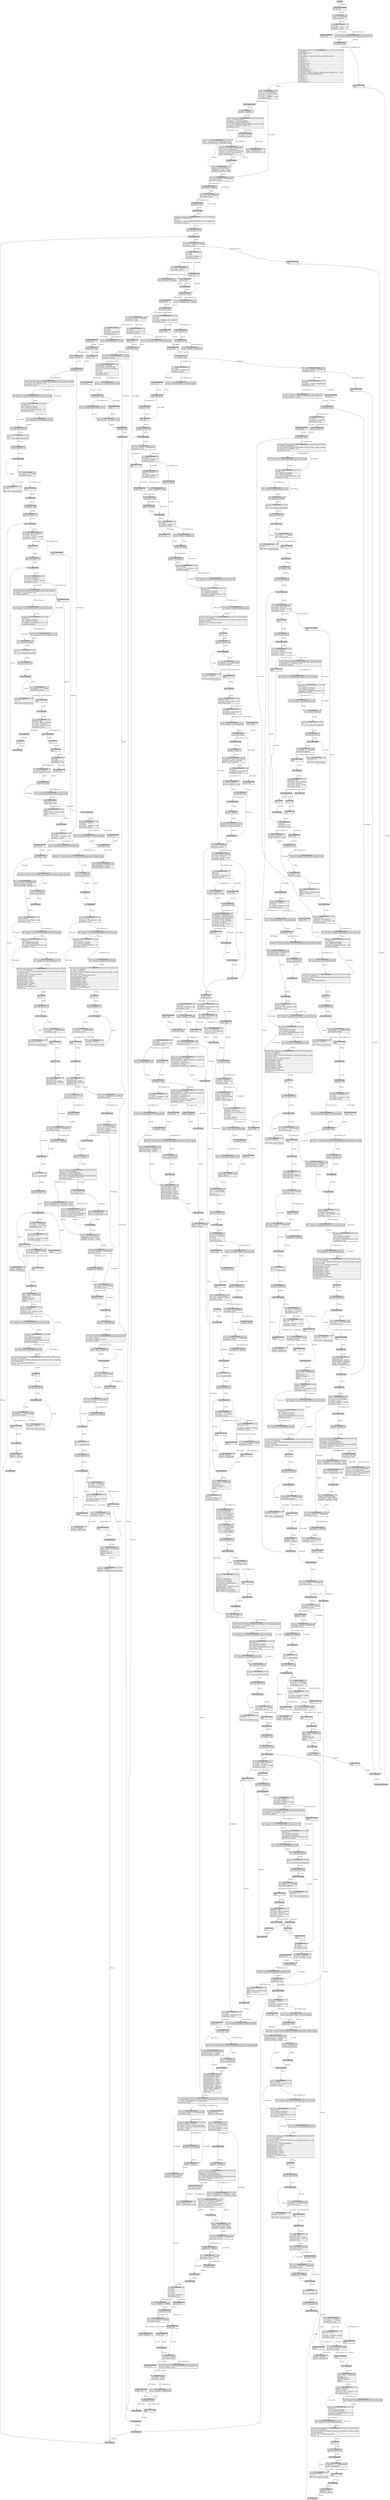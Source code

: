 digraph graphname {
	node [shape=plaintext];
n78384[label=<<table BORDER="0" CELLBORDER="1" CELLSPACING="0">
	<tr><td port="in" bgcolor="lightgray">(78384) BKNormal</td></tr>
	<tr><td port="out"></td></tr>
</table>>];
n78383[label=<<table BORDER="0" CELLBORDER="1" CELLSPACING="0">
	<tr><td port="in" bgcolor="lightgray">(78383) BKNormal</td></tr>
	<tr><td port="out"></td></tr>
</table>>];
n78382[label=<<table BORDER="0" CELLBORDER="1" CELLSPACING="0">
	<tr><td port="in" bgcolor="lightgray">(78382) BKNormal</td></tr>
	<tr><td port="out"></td></tr>
</table>>];
n78381[label=<<table BORDER="0" CELLBORDER="1" CELLSPACING="0">
	<tr><td port="in" bgcolor="lightgray">(78381) BKNormal</td></tr>
	<tr><td port="out"></td></tr>
</table>>];
n78380[label=<<table BORDER="0" CELLBORDER="1" CELLSPACING="0">
	<tr><td port="in" bgcolor="lightgray">(78380) BKNormal</td></tr>
	<tr><td port="e0" align="left">break</td></tr>
	<tr><td port="out"></td></tr>
</table>>];
n78379[label=<<table BORDER="0" CELLBORDER="1" CELLSPACING="0">
	<tr><td port="in" bgcolor="lightgray">(78379) BKSub</td></tr>
	<tr><td port="e0" align="left">textIndex = textIndex + 1</td></tr>
	<tr><td port="out"></td></tr>
</table>>];
n78378[label=<<table BORDER="0" CELLBORDER="1" CELLSPACING="0">
	<tr><td port="in" bgcolor="lightgray">(78378) BKNormal</td></tr>
	<tr><td port="out"></td></tr>
</table>>];
n78377[label=<<table BORDER="0" CELLBORDER="1" CELLSPACING="0">
	<tr><td port="in" bgcolor="lightgray">(78377) BKNormal</td></tr>
	<tr><td port="e0" align="left">offsetY = offsetY + maxHeightValue</td></tr>
	<tr><td port="e1" align="left">maxAscent = 0.0</td></tr>
	<tr><td port="e2" align="left">maxHeightValue = 0.0</td></tr>
	<tr><td port="e3" align="left">lineIndex = lineIndex + 1</td></tr>
	<tr><td port="e4" align="left">offsetX = 2</td></tr>
	<tr><td port="out"></td></tr>
</table>>];
n78376[label=<<table BORDER="0" CELLBORDER="1" CELLSPACING="0">
	<tr><td port="in" bgcolor="lightgray">(78376) BKNormal</td></tr>
	<tr><td port="out"></td></tr>
</table>>];
n78375[label=<<table BORDER="0" CELLBORDER="1" CELLSPACING="0">
	<tr><td port="in" bgcolor="lightgray">(78375) BKNormal</td></tr>
	<tr><td port="e0" align="left">lg.ascent = maxAscent</td></tr>
	<tr><td port="e1" align="left">lg.height = maxHeightValue</td></tr>
	<tr><td port="out"></td></tr>
</table>>];
n78374[label=<<table BORDER="0" CELLBORDER="1" CELLSPACING="0">
	<tr><td port="in" bgcolor="lightgray">(78374) BKConditional</td></tr>
	<tr><td port="e0" align="left">break</td></tr>
	<tr><td port="out"></td></tr>
</table>>];
n78373[label=<<table BORDER="0" CELLBORDER="1" CELLSPACING="0">
	<tr><td port="in" bgcolor="lightgray">(78373) BKNormal</td></tr>
	<tr><td port="e0" align="left">var _hx_tmp = lg.lineIndex &gt; lineIndex</td></tr>
	<tr><td port="e1" align="left">@:cond-branch _hx_tmp</td></tr>
	<tr><td port="out"></td></tr>
</table>>];
n78372[label=<<table BORDER="0" CELLBORDER="1" CELLSPACING="0">
	<tr><td port="in" bgcolor="lightgray">(78372) BKConditional</td></tr>
	<tr><td port="e0" align="left">continue</td></tr>
	<tr><td port="out"></td></tr>
</table>>];
n78371[label=<<table BORDER="0" CELLBORDER="1" CELLSPACING="0">
	<tr><td port="in" bgcolor="lightgray">(78371) BKNormal</td></tr>
	<tr><td port="e0" align="left">var lg = cast `1.get(`)</td></tr>
	<tr><td port="e1" align="left">` = ` + 1</td></tr>
	<tr><td port="e2" align="left">var _hx_tmp = lg.lineIndex &lt; lineIndex</td></tr>
	<tr><td port="e3" align="left">@:cond-branch _hx_tmp</td></tr>
	<tr><td port="out"></td></tr>
</table>>];
n78370[label=<<table BORDER="0" CELLBORDER="1" CELLSPACING="0">
	<tr><td port="in" bgcolor="lightgray">(78370) BKConditional</td></tr>
	<tr><td port="e0" align="left">break</td></tr>
	<tr><td port="out"></td></tr>
</table>>];
n78369[label=<<table BORDER="0" CELLBORDER="1" CELLSPACING="0">
	<tr><td port="in" bgcolor="lightgray">(78369) BKNormal</td></tr>
	<tr><td port="e0" align="left">var _hx_tmp = `1.get_length()</td></tr>
	<tr><td port="e1" align="left">var _hx_tmp = ! ((` &lt; _hx_tmp))</td></tr>
	<tr><td port="e2" align="left">@:cond-branch _hx_tmp</td></tr>
	<tr><td port="out"></td></tr>
</table>>];
n78368[label=<<table BORDER="0" CELLBORDER="1" CELLSPACING="0">
	<tr><td port="in" bgcolor="lightgray">(78368) BKLoopHead</td></tr>
	<tr><td port="out"></td></tr>
</table>>];
n78367[label=<<table BORDER="0" CELLBORDER="1" CELLSPACING="0">
	<tr><td port="in" bgcolor="lightgray">(78367) BKNormal</td></tr>
	<tr><td port="e0" align="left">while ((true)) @:block 78369</td></tr>
	<tr><td port="out"></td></tr>
</table>>];
n78366[label=<<table BORDER="0" CELLBORDER="1" CELLSPACING="0">
	<tr><td port="in" bgcolor="lightgray">(78366) BKSub</td></tr>
	<tr><td port="e0" align="left">var ` = 0</td></tr>
	<tr><td port="e1" align="left">var `1 = `this.layoutGroups</td></tr>
	<tr><td port="out"></td></tr>
</table>>];
n78365[label=<<table BORDER="0" CELLBORDER="1" CELLSPACING="0">
	<tr><td port="in" bgcolor="lightgray">(78365) BKNormal</td></tr>
	<tr><td port="out"></td></tr>
</table>>];
n78364[label=<<table BORDER="0" CELLBORDER="1" CELLSPACING="0">
	<tr><td port="in" bgcolor="lightgray">(78364) BKConditional</td></tr>
	<tr><td port="e0" align="left">maxHeightValue = heightValue</td></tr>
	<tr><td port="out"></td></tr>
</table>>];
n78363[label=<<table BORDER="0" CELLBORDER="1" CELLSPACING="0">
	<tr><td port="in" bgcolor="lightgray">(78363) BKNormal</td></tr>
	<tr><td port="e0" align="left">var _hx_tmp = heightValue &gt; maxHeightValue</td></tr>
	<tr><td port="e1" align="left">@:cond-branch _hx_tmp</td></tr>
	<tr><td port="out"></td></tr>
</table>>];
n78362[label=<<table BORDER="0" CELLBORDER="1" CELLSPACING="0">
	<tr><td port="in" bgcolor="lightgray">(78362) BKConditional</td></tr>
	<tr><td port="e0" align="left">maxAscent = ascent</td></tr>
	<tr><td port="out"></td></tr>
</table>>];
n78361[label=<<table BORDER="0" CELLBORDER="1" CELLSPACING="0">
	<tr><td port="in" bgcolor="lightgray">(78361) BKSub</td></tr>
	<tr><td port="e0" align="left">var _hx_tmp = ascent &gt; maxAscent</td></tr>
	<tr><td port="e1" align="left">@:cond-branch _hx_tmp</td></tr>
	<tr><td port="out"></td></tr>
</table>>];
n78360[label=<<table BORDER="0" CELLBORDER="1" CELLSPACING="0">
	<tr><td port="in" bgcolor="lightgray">(78360) BKConditional</td></tr>
	<tr><td port="out"></td></tr>
</table>>];
n78359[label=<<table BORDER="0" CELLBORDER="1" CELLSPACING="0">
	<tr><td port="in" bgcolor="lightgray">(78359) BKNormal</td></tr>
	<tr><td port="e0" align="left">var _hx_tmp = textIndex == formatRange.end</td></tr>
	<tr><td port="e1" align="left">@:cond-branch _hx_tmp</td></tr>
	<tr><td port="out"></td></tr>
</table>>];
n78358[label=<<table BORDER="0" CELLBORDER="1" CELLSPACING="0">
	<tr><td port="in" bgcolor="lightgray">(78358) BKNormal</td></tr>
	<tr><td port="out"></td></tr>
</table>>];
n78357[label=<<table BORDER="0" CELLBORDER="1" CELLSPACING="0">
	<tr><td port="in" bgcolor="lightgray">(78357) BKConditional</td></tr>
	<tr><td port="e0" align="left">maxAscent = ascent</td></tr>
	<tr><td port="out"></td></tr>
</table>>];
n78356[label=<<table BORDER="0" CELLBORDER="1" CELLSPACING="0">
	<tr><td port="in" bgcolor="lightgray">(78356) BKNormal</td></tr>
	<tr><td port="e0" align="left">var _hx_tmp = ascent &gt; maxAscent</td></tr>
	<tr><td port="e1" align="left">@:cond-branch _hx_tmp</td></tr>
	<tr><td port="out"></td></tr>
</table>>];
n78355[label=<<table BORDER="0" CELLBORDER="1" CELLSPACING="0">
	<tr><td port="in" bgcolor="lightgray">(78355) BKConditional</td></tr>
	<tr><td port="e0" align="left">maxHeightValue = heightValue</td></tr>
	<tr><td port="out"></td></tr>
</table>>];
n78354[label=<<table BORDER="0" CELLBORDER="1" CELLSPACING="0">
	<tr><td port="in" bgcolor="lightgray">(78354) BKNormal</td></tr>
	<tr><td port="e0" align="left">var _hx_tmp = heightValue &gt; maxHeightValue</td></tr>
	<tr><td port="e1" align="left">@:cond-branch _hx_tmp</td></tr>
	<tr><td port="out"></td></tr>
</table>>];
n78353[label=<<table BORDER="0" CELLBORDER="1" CELLSPACING="0">
	<tr><td port="in" bgcolor="lightgray">(78353) BKNormal</td></tr>
	<tr><td port="e0" align="left">leading = currentFormat.leading</td></tr>
	<tr><td port="e1" align="left">var heightValue = ascent + descent</td></tr>
	<tr><td port="e2" align="left">heightValue = heightValue + leading</td></tr>
	<tr><td port="out"></td></tr>
</table>>];
n78352[label=<<table BORDER="0" CELLBORDER="1" CELLSPACING="0">
	<tr><td port="in" bgcolor="lightgray">(78352) BKNormal</td></tr>
	<tr><td port="out"></td></tr>
</table>>];
n78351[label=<<table BORDER="0" CELLBORDER="1" CELLSPACING="0">
	<tr><td port="in" bgcolor="lightgray">(78351) BKConditional</td></tr>
	<tr><td port="e0" align="left">ascent = currentFormat.size</td></tr>
	<tr><td port="e1" align="left">descent = currentFormat.size * 0.185</td></tr>
	<tr><td port="out"></td></tr>
</table>>];
n78350[label=<<table BORDER="0" CELLBORDER="1" CELLSPACING="0">
	<tr><td port="in" bgcolor="lightgray">(78350) BKConditional</td></tr>
	<tr><td port="e0" align="left">var ascent = font.ascender / font.unitsPerEM</td></tr>
	<tr><td port="e1" align="left">ascent = ascent * currentFormat.size</td></tr>
	<tr><td port="e2" align="left">var descent = font.descender / font.unitsPerEM</td></tr>
	<tr><td port="e3" align="left">var descent = descent * currentFormat.size</td></tr>
	<tr><td port="e4" align="left">descent = Math.abs(descent)</td></tr>
	<tr><td port="out"></td></tr>
</table>>];
n78349[label=<<table BORDER="0" CELLBORDER="1" CELLSPACING="0">
	<tr><td port="in" bgcolor="lightgray">(78349) BKConditional</td></tr>
	<tr><td port="e0" align="left">var _hx_tmp = font != null</td></tr>
	<tr><td port="e1" align="left">@:cond-branch _hx_tmp</td></tr>
	<tr><td port="out"></td></tr>
</table>>];
n78348[label=<<table BORDER="0" CELLBORDER="1" CELLSPACING="0">
	<tr><td port="in" bgcolor="lightgray">(78348) BKConditional</td></tr>
	<tr><td port="e0" align="left">ascent = currentFormat.size * currentFormat.__ascent</td></tr>
	<tr><td port="e1" align="left">descent = currentFormat.size * currentFormat.__descent</td></tr>
	<tr><td port="out"></td></tr>
</table>>];
n78347[label=<<table BORDER="0" CELLBORDER="1" CELLSPACING="0">
	<tr><td port="in" bgcolor="lightgray">(78347) BKNormal</td></tr>
	<tr><td port="e0" align="left">var this = `this.textFormatRanges</td></tr>
	<tr><td port="e1" align="left">formatRange = cast this.get(rangeIndex)</td></tr>
	<tr><td port="e2" align="left">currentFormat.__merge(formatRange.format)</td></tr>
	<tr><td port="e3" align="left">font = openfl._internal.text.TextEngine.getFontInstance(currentFormat)</td></tr>
	<tr><td port="e4" align="left">var _hx_tmp = currentFormat.__ascent != null</td></tr>
	<tr><td port="e5" align="left">@:cond-branch _hx_tmp</td></tr>
	<tr><td port="out"></td></tr>
</table>>];
n78346[label=<<table BORDER="0" CELLBORDER="1" CELLSPACING="0">
	<tr><td port="in" bgcolor="lightgray">(78346) BKSub</td></tr>
	<tr><td port="e0" align="left">rangeIndex = rangeIndex + 1</td></tr>
	<tr><td port="out"></td></tr>
</table>>];
n78345[label=<<table BORDER="0" CELLBORDER="1" CELLSPACING="0">
	<tr><td port="in" bgcolor="lightgray">(78345) BKConditional</td></tr>
	<tr><td port="out"></td></tr>
</table>>];
n78344[label=<<table BORDER="0" CELLBORDER="1" CELLSPACING="0">
	<tr><td port="in" bgcolor="lightgray">(78344) BKSub</td></tr>
	<tr><td port="e0" align="left">var this = `this.textFormatRanges</td></tr>
	<tr><td port="e1" align="left">var _hx_tmp = cast this.get_length()</td></tr>
	<tr><td port="e2" align="left">var _hx_tmp = _hx_tmp - 1</td></tr>
	<tr><td port="e3" align="left">var _hx_tmp = rangeIndex &lt; _hx_tmp</td></tr>
	<tr><td port="e4" align="left">@:cond-branch _hx_tmp</td></tr>
	<tr><td port="out"></td></tr>
</table>>];
n78343[label=<<table BORDER="0" CELLBORDER="1" CELLSPACING="0">
	<tr><td port="in" bgcolor="lightgray">(78343) BKNormal</td></tr>
	<tr><td port="out"></td></tr>
</table>>];
n78342[label=<<table BORDER="0" CELLBORDER="1" CELLSPACING="0">
	<tr><td port="in" bgcolor="lightgray">(78342) BKNormal</td></tr>
	<tr><td port="out"></td></tr>
</table>>];
n78341[label=<<table BORDER="0" CELLBORDER="1" CELLSPACING="0">
	<tr><td port="in" bgcolor="lightgray">(78341) BKNormal</td></tr>
	<tr><td port="e0" align="left">var _hx_tmp = width</td></tr>
	<tr><td port="e1" align="left">layoutGroup.width = _hx_tmp</td></tr>
	<tr><td port="e2" align="left">layoutGroup.height = heightValue</td></tr>
	<tr><td port="e3" align="left">offsetX = offsetX + widthValue</td></tr>
	<tr><td port="e4" align="left">textIndex = formatRange.end</td></tr>
	<tr><td port="out"></td></tr>
</table>>];
n78340[label=<<table BORDER="0" CELLBORDER="1" CELLSPACING="0">
	<tr><td port="in" bgcolor="lightgray">(78340) BKNormal</td></tr>
	<tr><td port="out"></td></tr>
</table>>];
n78339[label=<<table BORDER="0" CELLBORDER="1" CELLSPACING="0">
	<tr><td port="in" bgcolor="lightgray">(78339) BKNormal</td></tr>
	<tr><td port="e0" align="left">var position = positions[`]</td></tr>
	<tr><td port="e1" align="left">` = ` + 1</td></tr>
	<tr><td port="e2" align="left">width = width + position.advance.x</td></tr>
	<tr><td port="out"></td></tr>
</table>>];
n78338[label=<<table BORDER="0" CELLBORDER="1" CELLSPACING="0">
	<tr><td port="in" bgcolor="lightgray">(78338) BKConditional</td></tr>
	<tr><td port="e0" align="left">break</td></tr>
	<tr><td port="out"></td></tr>
</table>>];
n78337[label=<<table BORDER="0" CELLBORDER="1" CELLSPACING="0">
	<tr><td port="in" bgcolor="lightgray">(78337) BKNormal</td></tr>
	<tr><td port="e0" align="left">var _hx_tmp = ! ((` &lt; positions.length))</td></tr>
	<tr><td port="e1" align="left">@:cond-branch _hx_tmp</td></tr>
	<tr><td port="out"></td></tr>
</table>>];
n78336[label=<<table BORDER="0" CELLBORDER="1" CELLSPACING="0">
	<tr><td port="in" bgcolor="lightgray">(78336) BKLoopHead</td></tr>
	<tr><td port="out"></td></tr>
</table>>];
n78335[label=<<table BORDER="0" CELLBORDER="1" CELLSPACING="0">
	<tr><td port="in" bgcolor="lightgray">(78335) BKNormal</td></tr>
	<tr><td port="e0" align="left">while ((true)) @:block 78337</td></tr>
	<tr><td port="out"></td></tr>
</table>>];
n78334[label=<<table BORDER="0" CELLBORDER="1" CELLSPACING="0">
	<tr><td port="in" bgcolor="lightgray">(78334) BKSub</td></tr>
	<tr><td port="e0" align="left">var ` = 0</td></tr>
	<tr><td port="out"></td></tr>
</table>>];
n78333[label=<<table BORDER="0" CELLBORDER="1" CELLSPACING="0">
	<tr><td port="in" bgcolor="lightgray">(78333) BKNormal</td></tr>
	<tr><td port="e0" align="left">var `this = `this.__textLayout</td></tr>
	<tr><td port="e1" align="left">var _hx_tmp = lime.text._UTF8String.UTF8String_Impl_.substring(text, textIndex, endIndex)</td></tr>
	<tr><td port="e2" align="left">`this.set_text(_hx_tmp)</td></tr>
	<tr><td port="e3" align="left">var _hx_tmp = `this.__textLayout.get_positions()</td></tr>
	<tr><td port="e4" align="left">layoutGroup.positions = _hx_tmp</td></tr>
	<tr><td port="e5" align="left">layoutGroup.offsetX = offsetX</td></tr>
	<tr><td port="e6" align="left">layoutGroup.ascent = ascent</td></tr>
	<tr><td port="e7" align="left">layoutGroup.descent = descent</td></tr>
	<tr><td port="e8" align="left">layoutGroup.leading = leading</td></tr>
	<tr><td port="e9" align="left">layoutGroup.lineIndex = lineIndex</td></tr>
	<tr><td port="e10" align="left">layoutGroup.offsetY = offsetY</td></tr>
	<tr><td port="e11" align="left">var positions = layoutGroup.positions</td></tr>
	<tr><td port="e12" align="left">var width = 0.0</td></tr>
	<tr><td port="out"></td></tr>
</table>>];
n78332[label=<<table BORDER="0" CELLBORDER="1" CELLSPACING="0">
	<tr><td port="in" bgcolor="lightgray">(78332) BKConditional</td></tr>
	<tr><td port="e0" align="left">`this.__textLayout.set_size(formatRange.format.size)</td></tr>
	<tr><td port="out"></td></tr>
</table>>];
n78331[label=<<table BORDER="0" CELLBORDER="1" CELLSPACING="0">
	<tr><td port="in" bgcolor="lightgray">(78331) BKNormal</td></tr>
	<tr><td port="e0" align="left">var width = 0.0</td></tr>
	<tr><td port="e1" align="left">`this.__textLayout.set_text(null)</td></tr>
	<tr><td port="e2" align="left">`this.__textLayout.set_font(font)</td></tr>
	<tr><td port="e3" align="left">var _hx_tmp = formatRange.format.size != null</td></tr>
	<tr><td port="e4" align="left">@:cond-branch _hx_tmp</td></tr>
	<tr><td port="out"></td></tr>
</table>>];
n78330[label=<<table BORDER="0" CELLBORDER="1" CELLSPACING="0">
	<tr><td port="in" bgcolor="lightgray">(78330) BKConditional</td></tr>
	<tr><td port="e0" align="left">`this.__textLayout = new lime.text.TextLayout(null, null, null, null, null, null)</td></tr>
	<tr><td port="out"></td></tr>
</table>>];
n78329[label=<<table BORDER="0" CELLBORDER="1" CELLSPACING="0">
	<tr><td port="in" bgcolor="lightgray">(78329) BKNormal</td></tr>
	<tr><td port="e0" align="left">var text = this.text</td></tr>
	<tr><td port="e1" align="left">var endIndex = formatRange.end</td></tr>
	<tr><td port="e2" align="left">var _hx_tmp = `this.__textLayout == null</td></tr>
	<tr><td port="e3" align="left">@:cond-branch _hx_tmp</td></tr>
	<tr><td port="out"></td></tr>
</table>>];
n78328[label=<<table BORDER="0" CELLBORDER="1" CELLSPACING="0">
	<tr><td port="in" bgcolor="lightgray">(78328) BKNormal</td></tr>
	<tr><td port="out"></td></tr>
</table>>];
n78327[label=<<table BORDER="0" CELLBORDER="1" CELLSPACING="0">
	<tr><td port="in" bgcolor="lightgray">(78327) BKNormal</td></tr>
	<tr><td port="out"></td></tr>
</table>>];
n78326[label=<<table BORDER="0" CELLBORDER="1" CELLSPACING="0">
	<tr><td port="in" bgcolor="lightgray">(78326) BKSub</td></tr>
	<tr><td port="e0" align="left">var this = `this.layoutGroups</td></tr>
	<tr><td port="e1" align="left">cast this.push(layoutGroup)</td></tr>
	<tr><td port="out"></td></tr>
</table>>];
n78325[label=<<table BORDER="0" CELLBORDER="1" CELLSPACING="0">
	<tr><td port="in" bgcolor="lightgray">(78325) BKConditional</td></tr>
	<tr><td port="e0" align="left">layoutGroup.format = formatRange.format</td></tr>
	<tr><td port="e1" align="left">layoutGroup.startIndex = textIndex</td></tr>
	<tr><td port="e2" align="left">layoutGroup.endIndex = endIndex</td></tr>
	<tr><td port="out"></td></tr>
</table>>];
n78324[label=<<table BORDER="0" CELLBORDER="1" CELLSPACING="0">
	<tr><td port="in" bgcolor="lightgray">(78324) BKConditional</td></tr>
	<tr><td port="e0" align="left">layoutGroup = new openfl._internal.text.TextLayoutGroup(formatRange.format, textIndex, endIndex)</td></tr>
	<tr><td port="out"></td></tr>
</table>>];
n78323[label=<<table BORDER="0" CELLBORDER="1" CELLSPACING="0">
	<tr><td port="in" bgcolor="lightgray">(78323) BKNormal</td></tr>
	<tr><td port="e0" align="left">@:cond-branch _hx_tmp</td></tr>
	<tr><td port="out"></td></tr>
</table>>];
n78322[label=<<table BORDER="0" CELLBORDER="1" CELLSPACING="0">
	<tr><td port="in" bgcolor="lightgray">(78322) BKConditional</td></tr>
	<tr><td port="e0" align="left">_hx_tmp = true</td></tr>
	<tr><td port="out"></td></tr>
</table>>];
n78321[label=<<table BORDER="0" CELLBORDER="1" CELLSPACING="0">
	<tr><td port="in" bgcolor="lightgray">(78321) BKConditional</td></tr>
	<tr><td port="e0" align="left">_hx_tmp = layoutGroup.startIndex != layoutGroup.endIndex</td></tr>
	<tr><td port="out"></td></tr>
</table>>];
n78320[label=<<table BORDER="0" CELLBORDER="1" CELLSPACING="0">
	<tr><td port="in" bgcolor="lightgray">(78320) BKSub</td></tr>
	<tr><td port="e0" align="left">var endIndex = formatRange.end</td></tr>
	<tr><td port="e1" align="left">var _hx_tmp</td></tr>
	<tr><td port="e2" align="left">var _hx_tmp = ! layoutGroup == null</td></tr>
	<tr><td port="e3" align="left">@:cond-branch _hx_tmp</td></tr>
	<tr><td port="out"></td></tr>
</table>>];
n78319[label=<<table BORDER="0" CELLBORDER="1" CELLSPACING="0">
	<tr><td port="in" bgcolor="lightgray">(78319) BKNormal</td></tr>
	<tr><td port="e0" align="left">widthValue = width</td></tr>
	<tr><td port="out"></td></tr>
</table>>];
n78318[label=<<table BORDER="0" CELLBORDER="1" CELLSPACING="0">
	<tr><td port="in" bgcolor="lightgray">(78318) BKNormal</td></tr>
	<tr><td port="out"></td></tr>
</table>>];
n78317[label=<<table BORDER="0" CELLBORDER="1" CELLSPACING="0">
	<tr><td port="in" bgcolor="lightgray">(78317) BKNormal</td></tr>
	<tr><td port="e0" align="left">var position = positions[`]</td></tr>
	<tr><td port="e1" align="left">` = ` + 1</td></tr>
	<tr><td port="e2" align="left">width = width + position.advance.x</td></tr>
	<tr><td port="out"></td></tr>
</table>>];
n78316[label=<<table BORDER="0" CELLBORDER="1" CELLSPACING="0">
	<tr><td port="in" bgcolor="lightgray">(78316) BKConditional</td></tr>
	<tr><td port="e0" align="left">break</td></tr>
	<tr><td port="out"></td></tr>
</table>>];
n78315[label=<<table BORDER="0" CELLBORDER="1" CELLSPACING="0">
	<tr><td port="in" bgcolor="lightgray">(78315) BKNormal</td></tr>
	<tr><td port="e0" align="left">var widthValue = ! ((` &lt; positions.length))</td></tr>
	<tr><td port="e1" align="left">@:cond-branch widthValue</td></tr>
	<tr><td port="out"></td></tr>
</table>>];
n78314[label=<<table BORDER="0" CELLBORDER="1" CELLSPACING="0">
	<tr><td port="in" bgcolor="lightgray">(78314) BKLoopHead</td></tr>
	<tr><td port="out"></td></tr>
</table>>];
n78313[label=<<table BORDER="0" CELLBORDER="1" CELLSPACING="0">
	<tr><td port="in" bgcolor="lightgray">(78313) BKNormal</td></tr>
	<tr><td port="e0" align="left">while ((true)) @:block 78315</td></tr>
	<tr><td port="out"></td></tr>
</table>>];
n78312[label=<<table BORDER="0" CELLBORDER="1" CELLSPACING="0">
	<tr><td port="in" bgcolor="lightgray">(78312) BKSub</td></tr>
	<tr><td port="e0" align="left">var ` = 0</td></tr>
	<tr><td port="out"></td></tr>
</table>>];
n78311[label=<<table BORDER="0" CELLBORDER="1" CELLSPACING="0">
	<tr><td port="in" bgcolor="lightgray">(78311) BKNormal</td></tr>
	<tr><td port="e0" align="left">var `this = `this.__textLayout</td></tr>
	<tr><td port="e1" align="left">var positions = lime.text._UTF8String.UTF8String_Impl_.substring(text, textIndex, endIndex)</td></tr>
	<tr><td port="e2" align="left">`this.set_text(positions)</td></tr>
	<tr><td port="e3" align="left">positions = `this.__textLayout.get_positions()</td></tr>
	<tr><td port="e4" align="left">var width = 0.0</td></tr>
	<tr><td port="out"></td></tr>
</table>>];
n78310[label=<<table BORDER="0" CELLBORDER="1" CELLSPACING="0">
	<tr><td port="in" bgcolor="lightgray">(78310) BKConditional</td></tr>
	<tr><td port="e0" align="left">`this.__textLayout.set_size(formatRange.format.size)</td></tr>
	<tr><td port="out"></td></tr>
</table>>];
n78309[label=<<table BORDER="0" CELLBORDER="1" CELLSPACING="0">
	<tr><td port="in" bgcolor="lightgray">(78309) BKNormal</td></tr>
	<tr><td port="e0" align="left">var width = 0.0</td></tr>
	<tr><td port="e1" align="left">`this.__textLayout.set_text(null)</td></tr>
	<tr><td port="e2" align="left">`this.__textLayout.set_font(font)</td></tr>
	<tr><td port="e3" align="left">var positions = formatRange.format.size != null</td></tr>
	<tr><td port="e4" align="left">@:cond-branch positions</td></tr>
	<tr><td port="out"></td></tr>
</table>>];
n78308[label=<<table BORDER="0" CELLBORDER="1" CELLSPACING="0">
	<tr><td port="in" bgcolor="lightgray">(78308) BKConditional</td></tr>
	<tr><td port="e0" align="left">`this.__textLayout = new lime.text.TextLayout(null, null, null, null, null, null)</td></tr>
	<tr><td port="out"></td></tr>
</table>>];
n78307[label=<<table BORDER="0" CELLBORDER="1" CELLSPACING="0">
	<tr><td port="in" bgcolor="lightgray">(78307) BKNormal</td></tr>
	<tr><td port="e0" align="left">var text = this.text</td></tr>
	<tr><td port="e1" align="left">var endIndex = formatRange.end</td></tr>
	<tr><td port="e2" align="left">var positions = `this.__textLayout == null</td></tr>
	<tr><td port="e3" align="left">@:cond-branch positions</td></tr>
	<tr><td port="out"></td></tr>
</table>>];
n78306[label=<<table BORDER="0" CELLBORDER="1" CELLSPACING="0">
	<tr><td port="in" bgcolor="lightgray">(78306) BKNormal</td></tr>
	<tr><td port="out"></td></tr>
</table>>];
n78305[label=<<table BORDER="0" CELLBORDER="1" CELLSPACING="0">
	<tr><td port="in" bgcolor="lightgray">(78305) BKNormal</td></tr>
	<tr><td port="out"></td></tr>
</table>>];
n78304[label=<<table BORDER="0" CELLBORDER="1" CELLSPACING="0">
	<tr><td port="in" bgcolor="lightgray">(78304) BKNormal</td></tr>
	<tr><td port="e0" align="left">widthValue = width</td></tr>
	<tr><td port="e1" align="left">tempWidth = widthValue</td></tr>
	<tr><td port="out"></td></tr>
</table>>];
n78303[label=<<table BORDER="0" CELLBORDER="1" CELLSPACING="0">
	<tr><td port="in" bgcolor="lightgray">(78303) BKNormal</td></tr>
	<tr><td port="out"></td></tr>
</table>>];
n78302[label=<<table BORDER="0" CELLBORDER="1" CELLSPACING="0">
	<tr><td port="in" bgcolor="lightgray">(78302) BKNormal</td></tr>
	<tr><td port="e0" align="left">var position = positions[`]</td></tr>
	<tr><td port="e1" align="left">` = ` + 1</td></tr>
	<tr><td port="e2" align="left">width = width + position.advance.x</td></tr>
	<tr><td port="out"></td></tr>
</table>>];
n78301[label=<<table BORDER="0" CELLBORDER="1" CELLSPACING="0">
	<tr><td port="in" bgcolor="lightgray">(78301) BKConditional</td></tr>
	<tr><td port="e0" align="left">break</td></tr>
	<tr><td port="out"></td></tr>
</table>>];
n78300[label=<<table BORDER="0" CELLBORDER="1" CELLSPACING="0">
	<tr><td port="in" bgcolor="lightgray">(78300) BKNormal</td></tr>
	<tr><td port="e0" align="left">var widthValue = ! ((` &lt; positions.length))</td></tr>
	<tr><td port="e1" align="left">@:cond-branch widthValue</td></tr>
	<tr><td port="out"></td></tr>
</table>>];
n78299[label=<<table BORDER="0" CELLBORDER="1" CELLSPACING="0">
	<tr><td port="in" bgcolor="lightgray">(78299) BKLoopHead</td></tr>
	<tr><td port="out"></td></tr>
</table>>];
n78298[label=<<table BORDER="0" CELLBORDER="1" CELLSPACING="0">
	<tr><td port="in" bgcolor="lightgray">(78298) BKNormal</td></tr>
	<tr><td port="e0" align="left">while ((true)) @:block 78300</td></tr>
	<tr><td port="out"></td></tr>
</table>>];
n78297[label=<<table BORDER="0" CELLBORDER="1" CELLSPACING="0">
	<tr><td port="in" bgcolor="lightgray">(78297) BKSub</td></tr>
	<tr><td port="e0" align="left">var ` = 0</td></tr>
	<tr><td port="out"></td></tr>
</table>>];
n78296[label=<<table BORDER="0" CELLBORDER="1" CELLSPACING="0">
	<tr><td port="in" bgcolor="lightgray">(78296) BKNormal</td></tr>
	<tr><td port="e0" align="left">var `this = `this.__textLayout</td></tr>
	<tr><td port="e1" align="left">var positions = lime.text._UTF8String.UTF8String_Impl_.substring(text, textIndex, endIndex)</td></tr>
	<tr><td port="e2" align="left">`this.set_text(positions)</td></tr>
	<tr><td port="e3" align="left">positions = `this.__textLayout.get_positions()</td></tr>
	<tr><td port="e4" align="left">var width = 0.0</td></tr>
	<tr><td port="out"></td></tr>
</table>>];
n78295[label=<<table BORDER="0" CELLBORDER="1" CELLSPACING="0">
	<tr><td port="in" bgcolor="lightgray">(78295) BKConditional</td></tr>
	<tr><td port="e0" align="left">`this.__textLayout.set_size(formatRange.format.size)</td></tr>
	<tr><td port="out"></td></tr>
</table>>];
n78294[label=<<table BORDER="0" CELLBORDER="1" CELLSPACING="0">
	<tr><td port="in" bgcolor="lightgray">(78294) BKNormal</td></tr>
	<tr><td port="e0" align="left">var width = 0.0</td></tr>
	<tr><td port="e1" align="left">`this.__textLayout.set_text(null)</td></tr>
	<tr><td port="e2" align="left">`this.__textLayout.set_font(font)</td></tr>
	<tr><td port="e3" align="left">var positions = formatRange.format.size != null</td></tr>
	<tr><td port="e4" align="left">@:cond-branch positions</td></tr>
	<tr><td port="out"></td></tr>
</table>>];
n78293[label=<<table BORDER="0" CELLBORDER="1" CELLSPACING="0">
	<tr><td port="in" bgcolor="lightgray">(78293) BKConditional</td></tr>
	<tr><td port="e0" align="left">`this.__textLayout = new lime.text.TextLayout(null, null, null, null, null, null)</td></tr>
	<tr><td port="out"></td></tr>
</table>>];
n78292[label=<<table BORDER="0" CELLBORDER="1" CELLSPACING="0">
	<tr><td port="in" bgcolor="lightgray">(78292) BKNormal</td></tr>
	<tr><td port="e0" align="left">textIndex = textIndex + i</td></tr>
	<tr><td port="e1" align="left">var text = `this.text</td></tr>
	<tr><td port="e2" align="left">var positions = `this.__textLayout == null</td></tr>
	<tr><td port="e3" align="left">@:cond-branch positions</td></tr>
	<tr><td port="out"></td></tr>
</table>>];
n78291[label=<<table BORDER="0" CELLBORDER="1" CELLSPACING="0">
	<tr><td port="in" bgcolor="lightgray">(78291) BKNormal</td></tr>
	<tr><td port="e0" align="left">offsetY = offsetY + maxHeightValue</td></tr>
	<tr><td port="e1" align="left">maxAscent = 0.0</td></tr>
	<tr><td port="e2" align="left">maxHeightValue = 0.0</td></tr>
	<tr><td port="e3" align="left">lineIndex = lineIndex + 1</td></tr>
	<tr><td port="e4" align="left">offsetX = 2</td></tr>
	<tr><td port="out"></td></tr>
</table>>];
n78290[label=<<table BORDER="0" CELLBORDER="1" CELLSPACING="0">
	<tr><td port="in" bgcolor="lightgray">(78290) BKNormal</td></tr>
	<tr><td port="out"></td></tr>
</table>>];
n78289[label=<<table BORDER="0" CELLBORDER="1" CELLSPACING="0">
	<tr><td port="in" bgcolor="lightgray">(78289) BKNormal</td></tr>
	<tr><td port="e0" align="left">lg.ascent = maxAscent</td></tr>
	<tr><td port="e1" align="left">lg.height = maxHeightValue</td></tr>
	<tr><td port="out"></td></tr>
</table>>];
n78288[label=<<table BORDER="0" CELLBORDER="1" CELLSPACING="0">
	<tr><td port="in" bgcolor="lightgray">(78288) BKConditional</td></tr>
	<tr><td port="e0" align="left">break</td></tr>
	<tr><td port="out"></td></tr>
</table>>];
n78287[label=<<table BORDER="0" CELLBORDER="1" CELLSPACING="0">
	<tr><td port="in" bgcolor="lightgray">(78287) BKNormal</td></tr>
	<tr><td port="e0" align="left">var _hx_tmp = lg.lineIndex &gt; lineIndex</td></tr>
	<tr><td port="e1" align="left">@:cond-branch _hx_tmp</td></tr>
	<tr><td port="out"></td></tr>
</table>>];
n78286[label=<<table BORDER="0" CELLBORDER="1" CELLSPACING="0">
	<tr><td port="in" bgcolor="lightgray">(78286) BKConditional</td></tr>
	<tr><td port="e0" align="left">continue</td></tr>
	<tr><td port="out"></td></tr>
</table>>];
n78285[label=<<table BORDER="0" CELLBORDER="1" CELLSPACING="0">
	<tr><td port="in" bgcolor="lightgray">(78285) BKNormal</td></tr>
	<tr><td port="e0" align="left">var lg = cast `1.get(`)</td></tr>
	<tr><td port="e1" align="left">` = ` + 1</td></tr>
	<tr><td port="e2" align="left">var _hx_tmp = lg.lineIndex &lt; lineIndex</td></tr>
	<tr><td port="e3" align="left">@:cond-branch _hx_tmp</td></tr>
	<tr><td port="out"></td></tr>
</table>>];
n78284[label=<<table BORDER="0" CELLBORDER="1" CELLSPACING="0">
	<tr><td port="in" bgcolor="lightgray">(78284) BKConditional</td></tr>
	<tr><td port="e0" align="left">break</td></tr>
	<tr><td port="out"></td></tr>
</table>>];
n78283[label=<<table BORDER="0" CELLBORDER="1" CELLSPACING="0">
	<tr><td port="in" bgcolor="lightgray">(78283) BKNormal</td></tr>
	<tr><td port="e0" align="left">var _hx_tmp = `1.get_length()</td></tr>
	<tr><td port="e1" align="left">var _hx_tmp = ! ((` &lt; _hx_tmp))</td></tr>
	<tr><td port="e2" align="left">@:cond-branch _hx_tmp</td></tr>
	<tr><td port="out"></td></tr>
</table>>];
n78282[label=<<table BORDER="0" CELLBORDER="1" CELLSPACING="0">
	<tr><td port="in" bgcolor="lightgray">(78282) BKLoopHead</td></tr>
	<tr><td port="out"></td></tr>
</table>>];
n78281[label=<<table BORDER="0" CELLBORDER="1" CELLSPACING="0">
	<tr><td port="in" bgcolor="lightgray">(78281) BKNormal</td></tr>
	<tr><td port="e0" align="left">while ((true)) @:block 78283</td></tr>
	<tr><td port="out"></td></tr>
</table>>];
n78280[label=<<table BORDER="0" CELLBORDER="1" CELLSPACING="0">
	<tr><td port="in" bgcolor="lightgray">(78280) BKSub</td></tr>
	<tr><td port="e0" align="left">var ` = 0</td></tr>
	<tr><td port="e1" align="left">var `1 = `this.layoutGroups</td></tr>
	<tr><td port="out"></td></tr>
</table>>];
n78279[label=<<table BORDER="0" CELLBORDER="1" CELLSPACING="0">
	<tr><td port="in" bgcolor="lightgray">(78279) BKNormal</td></tr>
	<tr><td port="out"></td></tr>
</table>>];
n78278[label=<<table BORDER="0" CELLBORDER="1" CELLSPACING="0">
	<tr><td port="in" bgcolor="lightgray">(78278) BKConditional</td></tr>
	<tr><td port="e0" align="left">maxHeightValue = heightValue</td></tr>
	<tr><td port="out"></td></tr>
</table>>];
n78277[label=<<table BORDER="0" CELLBORDER="1" CELLSPACING="0">
	<tr><td port="in" bgcolor="lightgray">(78277) BKNormal</td></tr>
	<tr><td port="e0" align="left">var _hx_tmp = heightValue &gt; maxHeightValue</td></tr>
	<tr><td port="e1" align="left">@:cond-branch _hx_tmp</td></tr>
	<tr><td port="out"></td></tr>
</table>>];
n78276[label=<<table BORDER="0" CELLBORDER="1" CELLSPACING="0">
	<tr><td port="in" bgcolor="lightgray">(78276) BKConditional</td></tr>
	<tr><td port="e0" align="left">maxAscent = ascent</td></tr>
	<tr><td port="out"></td></tr>
</table>>];
n78275[label=<<table BORDER="0" CELLBORDER="1" CELLSPACING="0">
	<tr><td port="in" bgcolor="lightgray">(78275) BKSub</td></tr>
	<tr><td port="e0" align="left">var _hx_tmp = ascent &gt; maxAscent</td></tr>
	<tr><td port="e1" align="left">@:cond-branch _hx_tmp</td></tr>
	<tr><td port="out"></td></tr>
</table>>];
n78274[label=<<table BORDER="0" CELLBORDER="1" CELLSPACING="0">
	<tr><td port="in" bgcolor="lightgray">(78274) BKNormal</td></tr>
	<tr><td port="e0" align="left">var _hx_tmp = width</td></tr>
	<tr><td port="e1" align="left">layoutGroup.width = _hx_tmp</td></tr>
	<tr><td port="e2" align="left">layoutGroup.height = heightValue</td></tr>
	<tr><td port="e3" align="left">layoutGroup = null</td></tr>
	<tr><td port="out"></td></tr>
</table>>];
n78273[label=<<table BORDER="0" CELLBORDER="1" CELLSPACING="0">
	<tr><td port="in" bgcolor="lightgray">(78273) BKNormal</td></tr>
	<tr><td port="out"></td></tr>
</table>>];
n78272[label=<<table BORDER="0" CELLBORDER="1" CELLSPACING="0">
	<tr><td port="in" bgcolor="lightgray">(78272) BKNormal</td></tr>
	<tr><td port="e0" align="left">var position = positions[`]</td></tr>
	<tr><td port="e1" align="left">` = ` + 1</td></tr>
	<tr><td port="e2" align="left">width = width + position.advance.x</td></tr>
	<tr><td port="out"></td></tr>
</table>>];
n78271[label=<<table BORDER="0" CELLBORDER="1" CELLSPACING="0">
	<tr><td port="in" bgcolor="lightgray">(78271) BKConditional</td></tr>
	<tr><td port="e0" align="left">break</td></tr>
	<tr><td port="out"></td></tr>
</table>>];
n78270[label=<<table BORDER="0" CELLBORDER="1" CELLSPACING="0">
	<tr><td port="in" bgcolor="lightgray">(78270) BKNormal</td></tr>
	<tr><td port="e0" align="left">var _hx_tmp = ! ((` &lt; positions.length))</td></tr>
	<tr><td port="e1" align="left">@:cond-branch _hx_tmp</td></tr>
	<tr><td port="out"></td></tr>
</table>>];
n78269[label=<<table BORDER="0" CELLBORDER="1" CELLSPACING="0">
	<tr><td port="in" bgcolor="lightgray">(78269) BKLoopHead</td></tr>
	<tr><td port="out"></td></tr>
</table>>];
n78268[label=<<table BORDER="0" CELLBORDER="1" CELLSPACING="0">
	<tr><td port="in" bgcolor="lightgray">(78268) BKNormal</td></tr>
	<tr><td port="e0" align="left">while ((true)) @:block 78270</td></tr>
	<tr><td port="out"></td></tr>
</table>>];
n78267[label=<<table BORDER="0" CELLBORDER="1" CELLSPACING="0">
	<tr><td port="in" bgcolor="lightgray">(78267) BKSub</td></tr>
	<tr><td port="e0" align="left">var ` = 0</td></tr>
	<tr><td port="out"></td></tr>
</table>>];
n78266[label=<<table BORDER="0" CELLBORDER="1" CELLSPACING="0">
	<tr><td port="in" bgcolor="lightgray">(78266) BKNormal</td></tr>
	<tr><td port="e0" align="left">var `this = `this.__textLayout</td></tr>
	<tr><td port="e1" align="left">var _hx_tmp = textIndex + i</td></tr>
	<tr><td port="e2" align="left">var _hx_tmp = lime.text._UTF8String.UTF8String_Impl_.substring(text, textIndex, _hx_tmp)</td></tr>
	<tr><td port="e3" align="left">`this.set_text(_hx_tmp)</td></tr>
	<tr><td port="e4" align="left">var _hx_tmp = `this.__textLayout.get_positions()</td></tr>
	<tr><td port="e5" align="left">layoutGroup.positions = _hx_tmp</td></tr>
	<tr><td port="e6" align="left">layoutGroup.offsetX = offsetX</td></tr>
	<tr><td port="e7" align="left">layoutGroup.ascent = ascent</td></tr>
	<tr><td port="e8" align="left">layoutGroup.descent = descent</td></tr>
	<tr><td port="e9" align="left">layoutGroup.leading = leading</td></tr>
	<tr><td port="e10" align="left">layoutGroup.lineIndex = lineIndex</td></tr>
	<tr><td port="e11" align="left">layoutGroup.offsetY = offsetY</td></tr>
	<tr><td port="e12" align="left">var positions = layoutGroup.positions</td></tr>
	<tr><td port="e13" align="left">var width = 0.0</td></tr>
	<tr><td port="out"></td></tr>
</table>>];
n78265[label=<<table BORDER="0" CELLBORDER="1" CELLSPACING="0">
	<tr><td port="in" bgcolor="lightgray">(78265) BKConditional</td></tr>
	<tr><td port="e0" align="left">`this.__textLayout.set_size(formatRange.format.size)</td></tr>
	<tr><td port="out"></td></tr>
</table>>];
n78264[label=<<table BORDER="0" CELLBORDER="1" CELLSPACING="0">
	<tr><td port="in" bgcolor="lightgray">(78264) BKNormal</td></tr>
	<tr><td port="e0" align="left">var width = 0.0</td></tr>
	<tr><td port="e1" align="left">`this.__textLayout.set_text(null)</td></tr>
	<tr><td port="e2" align="left">`this.__textLayout.set_font(font)</td></tr>
	<tr><td port="e3" align="left">var _hx_tmp = formatRange.format.size != null</td></tr>
	<tr><td port="e4" align="left">@:cond-branch _hx_tmp</td></tr>
	<tr><td port="out"></td></tr>
</table>>];
n78263[label=<<table BORDER="0" CELLBORDER="1" CELLSPACING="0">
	<tr><td port="in" bgcolor="lightgray">(78263) BKConditional</td></tr>
	<tr><td port="e0" align="left">`this.__textLayout = new lime.text.TextLayout(null, null, null, null, null, null)</td></tr>
	<tr><td port="out"></td></tr>
</table>>];
n78262[label=<<table BORDER="0" CELLBORDER="1" CELLSPACING="0">
	<tr><td port="in" bgcolor="lightgray">(78262) BKNormal</td></tr>
	<tr><td port="e0" align="left">var text = `this.text</td></tr>
	<tr><td port="e1" align="left">var _hx_tmp = `this.__textLayout == null</td></tr>
	<tr><td port="e2" align="left">@:cond-branch _hx_tmp</td></tr>
	<tr><td port="out"></td></tr>
</table>>];
n78261[label=<<table BORDER="0" CELLBORDER="1" CELLSPACING="0">
	<tr><td port="in" bgcolor="lightgray">(78261) BKNormal</td></tr>
	<tr><td port="out"></td></tr>
</table>>];
n78260[label=<<table BORDER="0" CELLBORDER="1" CELLSPACING="0">
	<tr><td port="in" bgcolor="lightgray">(78260) BKNormal</td></tr>
	<tr><td port="out"></td></tr>
</table>>];
n78259[label=<<table BORDER="0" CELLBORDER="1" CELLSPACING="0">
	<tr><td port="in" bgcolor="lightgray">(78259) BKSub</td></tr>
	<tr><td port="e0" align="left">var this = `this.layoutGroups</td></tr>
	<tr><td port="e1" align="left">cast this.push(layoutGroup)</td></tr>
	<tr><td port="out"></td></tr>
</table>>];
n78258[label=<<table BORDER="0" CELLBORDER="1" CELLSPACING="0">
	<tr><td port="in" bgcolor="lightgray">(78258) BKConditional</td></tr>
	<tr><td port="e0" align="left">layoutGroup.format = formatRange.format</td></tr>
	<tr><td port="e1" align="left">layoutGroup.startIndex = textIndex</td></tr>
	<tr><td port="e2" align="left">layoutGroup.endIndex = endIndex</td></tr>
	<tr><td port="out"></td></tr>
</table>>];
n78257[label=<<table BORDER="0" CELLBORDER="1" CELLSPACING="0">
	<tr><td port="in" bgcolor="lightgray">(78257) BKConditional</td></tr>
	<tr><td port="e0" align="left">layoutGroup = new openfl._internal.text.TextLayoutGroup(formatRange.format, textIndex, endIndex)</td></tr>
	<tr><td port="out"></td></tr>
</table>>];
n78256[label=<<table BORDER="0" CELLBORDER="1" CELLSPACING="0">
	<tr><td port="in" bgcolor="lightgray">(78256) BKNormal</td></tr>
	<tr><td port="e0" align="left">@:cond-branch _hx_tmp</td></tr>
	<tr><td port="out"></td></tr>
</table>>];
n78255[label=<<table BORDER="0" CELLBORDER="1" CELLSPACING="0">
	<tr><td port="in" bgcolor="lightgray">(78255) BKConditional</td></tr>
	<tr><td port="e0" align="left">_hx_tmp = true</td></tr>
	<tr><td port="out"></td></tr>
</table>>];
n78254[label=<<table BORDER="0" CELLBORDER="1" CELLSPACING="0">
	<tr><td port="in" bgcolor="lightgray">(78254) BKConditional</td></tr>
	<tr><td port="e0" align="left">_hx_tmp = layoutGroup.startIndex != layoutGroup.endIndex</td></tr>
	<tr><td port="out"></td></tr>
</table>>];
n78253[label=<<table BORDER="0" CELLBORDER="1" CELLSPACING="0">
	<tr><td port="in" bgcolor="lightgray">(78253) BKSub</td></tr>
	<tr><td port="e0" align="left">var endIndex = textIndex + i</td></tr>
	<tr><td port="e1" align="left">var _hx_tmp</td></tr>
	<tr><td port="e2" align="left">var _hx_tmp = ! layoutGroup == null</td></tr>
	<tr><td port="e3" align="left">@:cond-branch _hx_tmp</td></tr>
	<tr><td port="out"></td></tr>
</table>>];
n78252[label=<<table BORDER="0" CELLBORDER="1" CELLSPACING="0">
	<tr><td port="in" bgcolor="lightgray">(78252) BKConditional</td></tr>
	<tr><td port="out"></td></tr>
</table>>];
n78251[label=<<table BORDER="0" CELLBORDER="1" CELLSPACING="0">
	<tr><td port="in" bgcolor="lightgray">(78251) BKConditional</td></tr>
	<tr><td port="e0" align="left">offsetX = 2</td></tr>
	<tr><td port="e1" align="left">offsetY = offsetY + layoutGroup.height</td></tr>
	<tr><td port="e2" align="left">lineIndex = lineIndex + 1</td></tr>
	<tr><td port="e3" align="left">break</td></tr>
	<tr><td port="out"></td></tr>
</table>>];
n78250[label=<<table BORDER="0" CELLBORDER="1" CELLSPACING="0">
	<tr><td port="in" bgcolor="lightgray">(78250) BKNormal</td></tr>
	<tr><td port="e0" align="left">var _hx_tmp = i == 0</td></tr>
	<tr><td port="e1" align="left">@:cond-branch _hx_tmp</td></tr>
	<tr><td port="out"></td></tr>
</table>>];
n78249[label=<<table BORDER="0" CELLBORDER="1" CELLSPACING="0">
	<tr><td port="in" bgcolor="lightgray">(78249) BKConditional</td></tr>
	<tr><td port="e0" align="left">i = lime.text._UTF8String.UTF8String_Impl_.get_length(`this.text)</td></tr>
	<tr><td port="out"></td></tr>
</table>>];
n78248[label=<<table BORDER="0" CELLBORDER="1" CELLSPACING="0">
	<tr><td port="in" bgcolor="lightgray">(78248) BKNormal</td></tr>
	<tr><td port="e0" align="left">@:cond-branch _hx_tmp</td></tr>
	<tr><td port="out"></td></tr>
</table>>];
n78247[label=<<table BORDER="0" CELLBORDER="1" CELLSPACING="0">
	<tr><td port="in" bgcolor="lightgray">(78247) BKConditional</td></tr>
	<tr><td port="e0" align="left">_hx_tmp = false</td></tr>
	<tr><td port="out"></td></tr>
</table>>];
n78246[label=<<table BORDER="0" CELLBORDER="1" CELLSPACING="0">
	<tr><td port="in" bgcolor="lightgray">(78246) BKConditional</td></tr>
	<tr><td port="e0" align="left">var _hx_tmp = `this.width - 4</td></tr>
	<tr><td port="e1" align="left">_hx_tmp = tempWidth &gt; _hx_tmp</td></tr>
	<tr><td port="out"></td></tr>
</table>>];
n78245[label=<<table BORDER="0" CELLBORDER="1" CELLSPACING="0">
	<tr><td port="in" bgcolor="lightgray">(78245) BKNormal</td></tr>
	<tr><td port="e0" align="left">var _hx_tmp</td></tr>
	<tr><td port="e1" align="left">var _hx_tmp = i == 0</td></tr>
	<tr><td port="e2" align="left">@:cond-branch _hx_tmp</td></tr>
	<tr><td port="out"></td></tr>
</table>>];
n78244[label=<<table BORDER="0" CELLBORDER="1" CELLSPACING="0">
	<tr><td port="in" bgcolor="lightgray">(78244) BKNormal</td></tr>
	<tr><td port="out"></td></tr>
</table>>];
n78243[label=<<table BORDER="0" CELLBORDER="1" CELLSPACING="0">
	<tr><td port="in" bgcolor="lightgray">(78243) BKSub</td></tr>
	<tr><td port="e0" align="left">i = i + 1</td></tr>
	<tr><td port="out"></td></tr>
</table>>];
n78242[label=<<table BORDER="0" CELLBORDER="1" CELLSPACING="0">
	<tr><td port="in" bgcolor="lightgray">(78242) BKNormal</td></tr>
	<tr><td port="out"></td></tr>
</table>>];
n78241[label=<<table BORDER="0" CELLBORDER="1" CELLSPACING="0">
	<tr><td port="in" bgcolor="lightgray">(78241) BKNormal</td></tr>
	<tr><td port="e0" align="left">break</td></tr>
	<tr><td port="out"></td></tr>
</table>>];
n78240[label=<<table BORDER="0" CELLBORDER="1" CELLSPACING="0">
	<tr><td port="in" bgcolor="lightgray">(78240) BKSub</td></tr>
	<tr><td port="e0" align="left">i = i - 1</td></tr>
	<tr><td port="out"></td></tr>
</table>>];
n78239[label=<<table BORDER="0" CELLBORDER="1" CELLSPACING="0">
	<tr><td port="in" bgcolor="lightgray">(78239) BKConditional</td></tr>
	<tr><td port="out"></td></tr>
</table>>];
n78238[label=<<table BORDER="0" CELLBORDER="1" CELLSPACING="0">
	<tr><td port="in" bgcolor="lightgray">(78238) BKNormal</td></tr>
	<tr><td port="e0" align="left">tempWidth = width</td></tr>
	<tr><td port="e1" align="left">var _hx_tmp = offsetX + tempWidth</td></tr>
	<tr><td port="e2" align="left">var _hx_tmp = `this.width - 2</td></tr>
	<tr><td port="e3" align="left">var _hx_tmp = _hx_tmp &gt; _hx_tmp</td></tr>
	<tr><td port="e4" align="left">@:cond-branch _hx_tmp</td></tr>
	<tr><td port="out"></td></tr>
</table>>];
n78237[label=<<table BORDER="0" CELLBORDER="1" CELLSPACING="0">
	<tr><td port="in" bgcolor="lightgray">(78237) BKNormal</td></tr>
	<tr><td port="out"></td></tr>
</table>>];
n78236[label=<<table BORDER="0" CELLBORDER="1" CELLSPACING="0">
	<tr><td port="in" bgcolor="lightgray">(78236) BKNormal</td></tr>
	<tr><td port="e0" align="left">var position = `1[`]</td></tr>
	<tr><td port="e1" align="left">` = ` + 1</td></tr>
	<tr><td port="e2" align="left">width = width + position.advance.x</td></tr>
	<tr><td port="out"></td></tr>
</table>>];
n78235[label=<<table BORDER="0" CELLBORDER="1" CELLSPACING="0">
	<tr><td port="in" bgcolor="lightgray">(78235) BKConditional</td></tr>
	<tr><td port="e0" align="left">break</td></tr>
	<tr><td port="out"></td></tr>
</table>>];
n78234[label=<<table BORDER="0" CELLBORDER="1" CELLSPACING="0">
	<tr><td port="in" bgcolor="lightgray">(78234) BKNormal</td></tr>
	<tr><td port="e0" align="left">var tempWidth = ! ((` &lt; `1.length))</td></tr>
	<tr><td port="e1" align="left">@:cond-branch tempWidth</td></tr>
	<tr><td port="out"></td></tr>
</table>>];
n78233[label=<<table BORDER="0" CELLBORDER="1" CELLSPACING="0">
	<tr><td port="in" bgcolor="lightgray">(78233) BKLoopHead</td></tr>
	<tr><td port="out"></td></tr>
</table>>];
n78232[label=<<table BORDER="0" CELLBORDER="1" CELLSPACING="0">
	<tr><td port="in" bgcolor="lightgray">(78232) BKNormal</td></tr>
	<tr><td port="e0" align="left">while ((true)) @:block 78234</td></tr>
	<tr><td port="out"></td></tr>
</table>>];
n78231[label=<<table BORDER="0" CELLBORDER="1" CELLSPACING="0">
	<tr><td port="in" bgcolor="lightgray">(78231) BKSub</td></tr>
	<tr><td port="e0" align="left">var ` = 0</td></tr>
	<tr><td port="e1" align="left">var `1 = `this.__textLayout.get_positions()</td></tr>
	<tr><td port="out"></td></tr>
</table>>];
n78230[label=<<table BORDER="0" CELLBORDER="1" CELLSPACING="0">
	<tr><td port="in" bgcolor="lightgray">(78230) BKNormal</td></tr>
	<tr><td port="e0" align="left">`this.__textLayout.set_text(text)</td></tr>
	<tr><td port="out"></td></tr>
</table>>];
n78229[label=<<table BORDER="0" CELLBORDER="1" CELLSPACING="0">
	<tr><td port="in" bgcolor="lightgray">(78229) BKConditional</td></tr>
	<tr><td port="e0" align="left">`this.__textLayout.set_size(formatRange.format.size)</td></tr>
	<tr><td port="out"></td></tr>
</table>>];
n78228[label=<<table BORDER="0" CELLBORDER="1" CELLSPACING="0">
	<tr><td port="in" bgcolor="lightgray">(78228) BKNormal</td></tr>
	<tr><td port="e0" align="left">var width = 0.0</td></tr>
	<tr><td port="e1" align="left">`this.__textLayout.set_text(null)</td></tr>
	<tr><td port="e2" align="left">`this.__textLayout.set_font(font)</td></tr>
	<tr><td port="e3" align="left">var tempWidth = formatRange.format.size != null</td></tr>
	<tr><td port="e4" align="left">@:cond-branch tempWidth</td></tr>
	<tr><td port="out"></td></tr>
</table>>];
n78227[label=<<table BORDER="0" CELLBORDER="1" CELLSPACING="0">
	<tr><td port="in" bgcolor="lightgray">(78227) BKConditional</td></tr>
	<tr><td port="e0" align="left">`this.__textLayout = new lime.text.TextLayout(null, null, null, null, null, null)</td></tr>
	<tr><td port="out"></td></tr>
</table>>];
n78226[label=<<table BORDER="0" CELLBORDER="1" CELLSPACING="0">
	<tr><td port="in" bgcolor="lightgray">(78226) BKNormal</td></tr>
	<tr><td port="e0" align="left">var text = lime.text._UTF8String.UTF8String_Impl_.substr(`this.text, textIndex, i)</td></tr>
	<tr><td port="e1" align="left">var tempWidth = `this.__textLayout == null</td></tr>
	<tr><td port="e2" align="left">@:cond-branch tempWidth</td></tr>
	<tr><td port="out"></td></tr>
</table>>];
n78225[label=<<table BORDER="0" CELLBORDER="1" CELLSPACING="0">
	<tr><td port="in" bgcolor="lightgray">(78225) BKConditional</td></tr>
	<tr><td port="e0" align="left">break</td></tr>
	<tr><td port="out"></td></tr>
</table>>];
n78224[label=<<table BORDER="0" CELLBORDER="1" CELLSPACING="0">
	<tr><td port="in" bgcolor="lightgray">(78224) BKNormal</td></tr>
	<tr><td port="e0" align="left">var _hx_tmp = textIndex + i</td></tr>
	<tr><td port="e1" align="left">var _hx_tmp = endIndex + 1</td></tr>
	<tr><td port="e2" align="left">var _hx_tmp = ! ((_hx_tmp &lt; _hx_tmp))</td></tr>
	<tr><td port="e3" align="left">@:cond-branch _hx_tmp</td></tr>
	<tr><td port="out"></td></tr>
</table>>];
n78223[label=<<table BORDER="0" CELLBORDER="1" CELLSPACING="0">
	<tr><td port="in" bgcolor="lightgray">(78223) BKLoopHead</td></tr>
	<tr><td port="out"></td></tr>
</table>>];
n78222[label=<<table BORDER="0" CELLBORDER="1" CELLSPACING="0">
	<tr><td port="in" bgcolor="lightgray">(78222) BKNormal</td></tr>
	<tr><td port="e0" align="left">while ((true)) @:block 78224</td></tr>
	<tr><td port="out"></td></tr>
</table>>];
n78221[label=<<table BORDER="0" CELLBORDER="1" CELLSPACING="0">
	<tr><td port="in" bgcolor="lightgray">(78221) BKNormal</td></tr>
	<tr><td port="e0" align="left">var i = 1</td></tr>
	<tr><td port="out"></td></tr>
</table>>];
n78220[label=<<table BORDER="0" CELLBORDER="1" CELLSPACING="0">
	<tr><td port="in" bgcolor="lightgray">(78220) BKConditional</td></tr>
	<tr><td port="e0" align="left">break</td></tr>
	<tr><td port="out"></td></tr>
</table>>];
n78219[label=<<table BORDER="0" CELLBORDER="1" CELLSPACING="0">
	<tr><td port="in" bgcolor="lightgray">(78219) BKNormal</td></tr>
	<tr><td port="e0" align="left">var _hx_tmp = offsetX + tempWidth</td></tr>
	<tr><td port="e1" align="left">var _hx_tmp = `this.width - 2</td></tr>
	<tr><td port="e2" align="left">var _hx_tmp = ! ((_hx_tmp &gt; _hx_tmp))</td></tr>
	<tr><td port="e3" align="left">@:cond-branch _hx_tmp</td></tr>
	<tr><td port="out"></td></tr>
</table>>];
n78218[label=<<table BORDER="0" CELLBORDER="1" CELLSPACING="0">
	<tr><td port="in" bgcolor="lightgray">(78218) BKLoopHead</td></tr>
	<tr><td port="out"></td></tr>
</table>>];
n78217[label=<<table BORDER="0" CELLBORDER="1" CELLSPACING="0">
	<tr><td port="in" bgcolor="lightgray">(78217) BKNormal</td></tr>
	<tr><td port="e0" align="left">while ((true)) @:block 78219</td></tr>
	<tr><td port="out"></td></tr>
</table>>];
n78216[label=<<table BORDER="0" CELLBORDER="1" CELLSPACING="0">
	<tr><td port="in" bgcolor="lightgray">(78216) BKNormal</td></tr>
	<tr><td port="e0" align="left">var tempWidth = width</td></tr>
	<tr><td port="out"></td></tr>
</table>>];
n78215[label=<<table BORDER="0" CELLBORDER="1" CELLSPACING="0">
	<tr><td port="in" bgcolor="lightgray">(78215) BKNormal</td></tr>
	<tr><td port="out"></td></tr>
</table>>];
n78214[label=<<table BORDER="0" CELLBORDER="1" CELLSPACING="0">
	<tr><td port="in" bgcolor="lightgray">(78214) BKNormal</td></tr>
	<tr><td port="e0" align="left">var position = `1[`]</td></tr>
	<tr><td port="e1" align="left">` = ` + 1</td></tr>
	<tr><td port="e2" align="left">width = width + position.advance.x</td></tr>
	<tr><td port="out"></td></tr>
</table>>];
n78213[label=<<table BORDER="0" CELLBORDER="1" CELLSPACING="0">
	<tr><td port="in" bgcolor="lightgray">(78213) BKConditional</td></tr>
	<tr><td port="e0" align="left">break</td></tr>
	<tr><td port="out"></td></tr>
</table>>];
n78212[label=<<table BORDER="0" CELLBORDER="1" CELLSPACING="0">
	<tr><td port="in" bgcolor="lightgray">(78212) BKNormal</td></tr>
	<tr><td port="e0" align="left">var _hx_tmp = ! ((` &lt; `1.length))</td></tr>
	<tr><td port="e1" align="left">@:cond-branch _hx_tmp</td></tr>
	<tr><td port="out"></td></tr>
</table>>];
n78211[label=<<table BORDER="0" CELLBORDER="1" CELLSPACING="0">
	<tr><td port="in" bgcolor="lightgray">(78211) BKLoopHead</td></tr>
	<tr><td port="out"></td></tr>
</table>>];
n78210[label=<<table BORDER="0" CELLBORDER="1" CELLSPACING="0">
	<tr><td port="in" bgcolor="lightgray">(78210) BKNormal</td></tr>
	<tr><td port="e0" align="left">while ((true)) @:block 78212</td></tr>
	<tr><td port="out"></td></tr>
</table>>];
n78209[label=<<table BORDER="0" CELLBORDER="1" CELLSPACING="0">
	<tr><td port="in" bgcolor="lightgray">(78209) BKSub</td></tr>
	<tr><td port="e0" align="left">var ` = 0</td></tr>
	<tr><td port="e1" align="left">var `1 = `this.__textLayout.get_positions()</td></tr>
	<tr><td port="out"></td></tr>
</table>>];
n78208[label=<<table BORDER="0" CELLBORDER="1" CELLSPACING="0">
	<tr><td port="in" bgcolor="lightgray">(78208) BKNormal</td></tr>
	<tr><td port="e0" align="left">`this.__textLayout.set_text(text)</td></tr>
	<tr><td port="out"></td></tr>
</table>>];
n78207[label=<<table BORDER="0" CELLBORDER="1" CELLSPACING="0">
	<tr><td port="in" bgcolor="lightgray">(78207) BKConditional</td></tr>
	<tr><td port="e0" align="left">`this.__textLayout.set_size(formatRange.format.size)</td></tr>
	<tr><td port="out"></td></tr>
</table>>];
n78206[label=<<table BORDER="0" CELLBORDER="1" CELLSPACING="0">
	<tr><td port="in" bgcolor="lightgray">(78206) BKNormal</td></tr>
	<tr><td port="e0" align="left">var width = 0.0</td></tr>
	<tr><td port="e1" align="left">`this.__textLayout.set_text(null)</td></tr>
	<tr><td port="e2" align="left">`this.__textLayout.set_font(font)</td></tr>
	<tr><td port="e3" align="left">var _hx_tmp = formatRange.format.size != null</td></tr>
	<tr><td port="e4" align="left">@:cond-branch _hx_tmp</td></tr>
	<tr><td port="out"></td></tr>
</table>>];
n78205[label=<<table BORDER="0" CELLBORDER="1" CELLSPACING="0">
	<tr><td port="in" bgcolor="lightgray">(78205) BKConditional</td></tr>
	<tr><td port="e0" align="left">`this.__textLayout = new lime.text.TextLayout(null, null, null, null, null, null)</td></tr>
	<tr><td port="out"></td></tr>
</table>>];
n78204[label=<<table BORDER="0" CELLBORDER="1" CELLSPACING="0">
	<tr><td port="in" bgcolor="lightgray">(78204) BKConditional</td></tr>
	<tr><td port="e0" align="left">var endIndex = formatRange.end</td></tr>
	<tr><td port="e1" align="left">var text = lime.text._UTF8String.UTF8String_Impl_.substring(`this.text, textIndex, endIndex)</td></tr>
	<tr><td port="e2" align="left">var _hx_tmp = `this.__textLayout == null</td></tr>
	<tr><td port="e3" align="left">@:cond-branch _hx_tmp</td></tr>
	<tr><td port="out"></td></tr>
</table>>];
n78203[label=<<table BORDER="0" CELLBORDER="1" CELLSPACING="0">
	<tr><td port="in" bgcolor="lightgray">(78203) BKNormal</td></tr>
	<tr><td port="e0" align="left">@:cond-branch _hx_tmp</td></tr>
	<tr><td port="out"></td></tr>
</table>>];
n78202[label=<<table BORDER="0" CELLBORDER="1" CELLSPACING="0">
	<tr><td port="in" bgcolor="lightgray">(78202) BKConditional</td></tr>
	<tr><td port="e0" align="left">_hx_tmp = false</td></tr>
	<tr><td port="out"></td></tr>
</table>>];
n78201[label=<<table BORDER="0" CELLBORDER="1" CELLSPACING="0">
	<tr><td port="in" bgcolor="lightgray">(78201) BKConditional</td></tr>
	<tr><td port="e0" align="left">_hx_tmp = this.width &gt;= 4</td></tr>
	<tr><td port="out"></td></tr>
</table>>];
n78200[label=<<table BORDER="0" CELLBORDER="1" CELLSPACING="0">
	<tr><td port="in" bgcolor="lightgray">(78200) BKConditional</td></tr>
	<tr><td port="e0" align="left">var _hx_tmp</td></tr>
	<tr><td port="e1" align="left">var _hx_tmp = this.wordWrap</td></tr>
	<tr><td port="e2" align="left">@:cond-branch _hx_tmp</td></tr>
	<tr><td port="out"></td></tr>
</table>>];
n78199[label=<<table BORDER="0" CELLBORDER="1" CELLSPACING="0">
	<tr><td port="in" bgcolor="lightgray">(78199) BKNormal</td></tr>
	<tr><td port="e0" align="left">@:cond-branch _hx_tmp</td></tr>
	<tr><td port="out"></td></tr>
</table>>];
n78198[label=<<table BORDER="0" CELLBORDER="1" CELLSPACING="0">
	<tr><td port="in" bgcolor="lightgray">(78198) BKConditional</td></tr>
	<tr><td port="e0" align="left">_hx_tmp = true</td></tr>
	<tr><td port="out"></td></tr>
</table>>];
n78197[label=<<table BORDER="0" CELLBORDER="1" CELLSPACING="0">
	<tr><td port="in" bgcolor="lightgray">(78197) BKConditional</td></tr>
	<tr><td port="e0" align="left">var _hx_tmp = lime.text._UTF8String.UTF8String_Impl_.get_length(this.text)</td></tr>
	<tr><td port="e1" align="left">_hx_tmp = textIndex == _hx_tmp</td></tr>
	<tr><td port="out"></td></tr>
</table>>];
n78196[label=<<table BORDER="0" CELLBORDER="1" CELLSPACING="0">
	<tr><td port="in" bgcolor="lightgray">(78196) BKConditional</td></tr>
	<tr><td port="e0" align="left">var _hx_tmp</td></tr>
	<tr><td port="e1" align="left">var _hx_tmp = ! textIndex &lt; formatRange.end</td></tr>
	<tr><td port="e2" align="left">@:cond-branch _hx_tmp</td></tr>
	<tr><td port="out"></td></tr>
</table>>];
n78195[label=<<table BORDER="0" CELLBORDER="1" CELLSPACING="0">
	<tr><td port="in" bgcolor="lightgray">(78195) BKConditional</td></tr>
	<tr><td port="e0" align="left">break</td></tr>
	<tr><td port="out"></td></tr>
</table>>];
n78194[label=<<table BORDER="0" CELLBORDER="1" CELLSPACING="0">
	<tr><td port="in" bgcolor="lightgray">(78194) BKNormal</td></tr>
	<tr><td port="out"></td></tr>
</table>>];
n78193[label=<<table BORDER="0" CELLBORDER="1" CELLSPACING="0">
	<tr><td port="in" bgcolor="lightgray">(78193) BKNormal</td></tr>
	<tr><td port="out"></td></tr>
</table>>];
n78192[label=<<table BORDER="0" CELLBORDER="1" CELLSPACING="0">
	<tr><td port="in" bgcolor="lightgray">(78192) BKConditional</td></tr>
	<tr><td port="e0" align="left">break</td></tr>
	<tr><td port="out"></td></tr>
</table>>];
n78191[label=<<table BORDER="0" CELLBORDER="1" CELLSPACING="0">
	<tr><td port="in" bgcolor="lightgray">(78191) BKNormal</td></tr>
	<tr><td port="e0" align="left">@:cond-branch _hx_tmp</td></tr>
	<tr><td port="out"></td></tr>
</table>>];
n78190[label=<<table BORDER="0" CELLBORDER="1" CELLSPACING="0">
	<tr><td port="in" bgcolor="lightgray">(78190) BKConditional</td></tr>
	<tr><td port="e0" align="left">_hx_tmp = true</td></tr>
	<tr><td port="out"></td></tr>
</table>>];
n78189[label=<<table BORDER="0" CELLBORDER="1" CELLSPACING="0">
	<tr><td port="in" bgcolor="lightgray">(78189) BKConditional</td></tr>
	<tr><td port="e0" align="left">_hx_tmp = spaceIndex &gt; formatRange.end</td></tr>
	<tr><td port="out"></td></tr>
</table>>];
n78188[label=<<table BORDER="0" CELLBORDER="1" CELLSPACING="0">
	<tr><td port="in" bgcolor="lightgray">(78188) BKNormal</td></tr>
	<tr><td port="e0" align="left">var _hx_tmp = ! _hx_tmp</td></tr>
	<tr><td port="e1" align="left">@:cond-branch _hx_tmp</td></tr>
	<tr><td port="out"></td></tr>
</table>>];
n78187[label=<<table BORDER="0" CELLBORDER="1" CELLSPACING="0">
	<tr><td port="in" bgcolor="lightgray">(78187) BKConditional</td></tr>
	<tr><td port="e0" align="left">_hx_tmp = true</td></tr>
	<tr><td port="out"></td></tr>
</table>>];
n78186[label=<<table BORDER="0" CELLBORDER="1" CELLSPACING="0">
	<tr><td port="in" bgcolor="lightgray">(78186) BKConditional</td></tr>
	<tr><td port="e0" align="left">var _hx_tmp = lime.text._UTF8String.UTF8String_Impl_.get_length(this.text)</td></tr>
	<tr><td port="e1" align="left">_hx_tmp = textIndex &gt; _hx_tmp</td></tr>
	<tr><td port="out"></td></tr>
</table>>];
n78185[label=<<table BORDER="0" CELLBORDER="1" CELLSPACING="0">
	<tr><td port="in" bgcolor="lightgray">(78185) BKNormal</td></tr>
	<tr><td port="e0" align="left">var _hx_tmp = ! _hx_tmp</td></tr>
	<tr><td port="e1" align="left">@:cond-branch _hx_tmp</td></tr>
	<tr><td port="out"></td></tr>
</table>>];
n78184[label=<<table BORDER="0" CELLBORDER="1" CELLSPACING="0">
	<tr><td port="in" bgcolor="lightgray">(78184) BKNormal</td></tr>
	<tr><td port="out"></td></tr>
</table>>];
n78183[label=<<table BORDER="0" CELLBORDER="1" CELLSPACING="0">
	<tr><td port="in" bgcolor="lightgray">(78183) BKConditional</td></tr>
	<tr><td port="e0" align="left">_hx_tmp = true</td></tr>
	<tr><td port="out"></td></tr>
</table>>];
n78182[label=<<table BORDER="0" CELLBORDER="1" CELLSPACING="0">
	<tr><td port="in" bgcolor="lightgray">(78182) BKConditional</td></tr>
	<tr><td port="e0" align="left">_hx_tmp = spaceIndex == -1</td></tr>
	<tr><td port="out"></td></tr>
</table>>];
n78181[label=<<table BORDER="0" CELLBORDER="1" CELLSPACING="0">
	<tr><td port="in" bgcolor="lightgray">(78181) BKConditional</td></tr>
	<tr><td port="e0" align="left">_hx_tmp = false</td></tr>
	<tr><td port="out"></td></tr>
</table>>];
n78180[label=<<table BORDER="0" CELLBORDER="1" CELLSPACING="0">
	<tr><td port="in" bgcolor="lightgray">(78180) BKConditional</td></tr>
	<tr><td port="e0" align="left">var _hx_tmp = ! spaceIndex &gt; breakIndex</td></tr>
	<tr><td port="e1" align="left">@:cond-branch _hx_tmp</td></tr>
	<tr><td port="out"></td></tr>
</table>>];
n78179[label=<<table BORDER="0" CELLBORDER="1" CELLSPACING="0">
	<tr><td port="in" bgcolor="lightgray">(78179) BKNormal</td></tr>
	<tr><td port="e0" align="left">@:cond-branch _hx_tmp</td></tr>
	<tr><td port="out"></td></tr>
</table>>];
n78178[label=<<table BORDER="0" CELLBORDER="1" CELLSPACING="0">
	<tr><td port="in" bgcolor="lightgray">(78178) BKConditional</td></tr>
	<tr><td port="e0" align="left">_hx_tmp = false</td></tr>
	<tr><td port="out"></td></tr>
</table>>];
n78177[label=<<table BORDER="0" CELLBORDER="1" CELLSPACING="0">
	<tr><td port="in" bgcolor="lightgray">(78177) BKConditional</td></tr>
	<tr><td port="e0" align="left">_hx_tmp = breakIndex &lt;= textIndex</td></tr>
	<tr><td port="out"></td></tr>
</table>>];
n78176[label=<<table BORDER="0" CELLBORDER="1" CELLSPACING="0">
	<tr><td port="in" bgcolor="lightgray">(78176) BKNormal</td></tr>
	<tr><td port="e0" align="left">var _hx_tmp</td></tr>
	<tr><td port="e1" align="left">var _hx_tmp</td></tr>
	<tr><td port="e2" align="left">var _hx_tmp</td></tr>
	<tr><td port="e3" align="left">var _hx_tmp</td></tr>
	<tr><td port="e4" align="left">var _hx_tmp = breakIndex &gt; -1</td></tr>
	<tr><td port="e5" align="left">@:cond-branch _hx_tmp</td></tr>
	<tr><td port="out"></td></tr>
</table>>];
n78175[label=<<table BORDER="0" CELLBORDER="1" CELLSPACING="0">
	<tr><td port="in" bgcolor="lightgray">(78175) BKNormal</td></tr>
	<tr><td port="e0" align="left">previousSpaceIndex = spaceIndex</td></tr>
	<tr><td port="e1" align="left">spaceIndex = nextSpaceIndex</td></tr>
	<tr><td port="out"></td></tr>
</table>>];
n78174[label=<<table BORDER="0" CELLBORDER="1" CELLSPACING="0">
	<tr><td port="in" bgcolor="lightgray">(78174) BKNormal</td></tr>
	<tr><td port="e0" align="left">textIndex = breakIndex + 1</td></tr>
	<tr><td port="out"></td></tr>
</table>>];
n78173[label=<<table BORDER="0" CELLBORDER="1" CELLSPACING="0">
	<tr><td port="in" bgcolor="lightgray">(78173) BKConditional</td></tr>
	<tr><td port="e0" align="left">layoutGroup.positions.push(null)</td></tr>
	<tr><td port="out"></td></tr>
</table>>];
n78172[label=<<table BORDER="0" CELLBORDER="1" CELLSPACING="0">
	<tr><td port="in" bgcolor="lightgray">(78172) BKConditional</td></tr>
	<tr><td port="e0" align="left">layoutGroup.endIndex = breakIndex</td></tr>
	<tr><td port="e1" align="left">var _hx_tmp = breakIndex - layoutGroup.startIndex</td></tr>
	<tr><td port="e2" align="left">var _hx_tmp = _hx_tmp - layoutGroup.positions.length</td></tr>
	<tr><td port="e3" align="left">var _hx_tmp = _hx_tmp &lt; 0</td></tr>
	<tr><td port="e4" align="left">@:cond-branch _hx_tmp</td></tr>
	<tr><td port="out"></td></tr>
</table>>];
n78171[label=<<table BORDER="0" CELLBORDER="1" CELLSPACING="0">
	<tr><td port="in" bgcolor="lightgray">(78171) BKNormal</td></tr>
	<tr><td port="out"></td></tr>
</table>>];
n78170[label=<<table BORDER="0" CELLBORDER="1" CELLSPACING="0">
	<tr><td port="in" bgcolor="lightgray">(78170) BKNormal</td></tr>
	<tr><td port="out"></td></tr>
</table>>];
n78169[label=<<table BORDER="0" CELLBORDER="1" CELLSPACING="0">
	<tr><td port="in" bgcolor="lightgray">(78169) BKConditional</td></tr>
	<tr><td port="e0" align="left">maxAscent = ascent</td></tr>
	<tr><td port="out"></td></tr>
</table>>];
n78168[label=<<table BORDER="0" CELLBORDER="1" CELLSPACING="0">
	<tr><td port="in" bgcolor="lightgray">(78168) BKNormal</td></tr>
	<tr><td port="e0" align="left">var _hx_tmp = ascent &gt; maxAscent</td></tr>
	<tr><td port="e1" align="left">@:cond-branch _hx_tmp</td></tr>
	<tr><td port="out"></td></tr>
</table>>];
n78167[label=<<table BORDER="0" CELLBORDER="1" CELLSPACING="0">
	<tr><td port="in" bgcolor="lightgray">(78167) BKConditional</td></tr>
	<tr><td port="e0" align="left">maxHeightValue = heightValue</td></tr>
	<tr><td port="out"></td></tr>
</table>>];
n78166[label=<<table BORDER="0" CELLBORDER="1" CELLSPACING="0">
	<tr><td port="in" bgcolor="lightgray">(78166) BKNormal</td></tr>
	<tr><td port="e0" align="left">var _hx_tmp = heightValue &gt; maxHeightValue</td></tr>
	<tr><td port="e1" align="left">@:cond-branch _hx_tmp</td></tr>
	<tr><td port="out"></td></tr>
</table>>];
n78165[label=<<table BORDER="0" CELLBORDER="1" CELLSPACING="0">
	<tr><td port="in" bgcolor="lightgray">(78165) BKNormal</td></tr>
	<tr><td port="e0" align="left">leading = currentFormat.leading</td></tr>
	<tr><td port="e1" align="left">var heightValue = ascent + descent</td></tr>
	<tr><td port="e2" align="left">heightValue = heightValue + leading</td></tr>
	<tr><td port="out"></td></tr>
</table>>];
n78164[label=<<table BORDER="0" CELLBORDER="1" CELLSPACING="0">
	<tr><td port="in" bgcolor="lightgray">(78164) BKNormal</td></tr>
	<tr><td port="out"></td></tr>
</table>>];
n78163[label=<<table BORDER="0" CELLBORDER="1" CELLSPACING="0">
	<tr><td port="in" bgcolor="lightgray">(78163) BKConditional</td></tr>
	<tr><td port="e0" align="left">ascent = currentFormat.size</td></tr>
	<tr><td port="e1" align="left">descent = currentFormat.size * 0.185</td></tr>
	<tr><td port="out"></td></tr>
</table>>];
n78162[label=<<table BORDER="0" CELLBORDER="1" CELLSPACING="0">
	<tr><td port="in" bgcolor="lightgray">(78162) BKConditional</td></tr>
	<tr><td port="e0" align="left">var ascent = font.ascender / font.unitsPerEM</td></tr>
	<tr><td port="e1" align="left">ascent = ascent * currentFormat.size</td></tr>
	<tr><td port="e2" align="left">var descent = font.descender / font.unitsPerEM</td></tr>
	<tr><td port="e3" align="left">var descent = descent * currentFormat.size</td></tr>
	<tr><td port="e4" align="left">descent = Math.abs(descent)</td></tr>
	<tr><td port="out"></td></tr>
</table>>];
n78161[label=<<table BORDER="0" CELLBORDER="1" CELLSPACING="0">
	<tr><td port="in" bgcolor="lightgray">(78161) BKConditional</td></tr>
	<tr><td port="e0" align="left">var _hx_tmp = font != null</td></tr>
	<tr><td port="e1" align="left">@:cond-branch _hx_tmp</td></tr>
	<tr><td port="out"></td></tr>
</table>>];
n78160[label=<<table BORDER="0" CELLBORDER="1" CELLSPACING="0">
	<tr><td port="in" bgcolor="lightgray">(78160) BKConditional</td></tr>
	<tr><td port="e0" align="left">ascent = currentFormat.size * currentFormat.__ascent</td></tr>
	<tr><td port="e1" align="left">descent = currentFormat.size * currentFormat.__descent</td></tr>
	<tr><td port="out"></td></tr>
</table>>];
n78159[label=<<table BORDER="0" CELLBORDER="1" CELLSPACING="0">
	<tr><td port="in" bgcolor="lightgray">(78159) BKNormal</td></tr>
	<tr><td port="e0" align="left">var this = `this.textFormatRanges</td></tr>
	<tr><td port="e1" align="left">formatRange = cast this.get(rangeIndex)</td></tr>
	<tr><td port="e2" align="left">currentFormat.__merge(formatRange.format)</td></tr>
	<tr><td port="e3" align="left">font = openfl._internal.text.TextEngine.getFontInstance(currentFormat)</td></tr>
	<tr><td port="e4" align="left">var _hx_tmp = currentFormat.__ascent != null</td></tr>
	<tr><td port="e5" align="left">@:cond-branch _hx_tmp</td></tr>
	<tr><td port="out"></td></tr>
</table>>];
n78158[label=<<table BORDER="0" CELLBORDER="1" CELLSPACING="0">
	<tr><td port="in" bgcolor="lightgray">(78158) BKSub</td></tr>
	<tr><td port="e0" align="left">rangeIndex = rangeIndex + 1</td></tr>
	<tr><td port="out"></td></tr>
</table>>];
n78157[label=<<table BORDER="0" CELLBORDER="1" CELLSPACING="0">
	<tr><td port="in" bgcolor="lightgray">(78157) BKConditional</td></tr>
	<tr><td port="out"></td></tr>
</table>>];
n78156[label=<<table BORDER="0" CELLBORDER="1" CELLSPACING="0">
	<tr><td port="in" bgcolor="lightgray">(78156) BKSub</td></tr>
	<tr><td port="e0" align="left">var this = `this.textFormatRanges</td></tr>
	<tr><td port="e1" align="left">var _hx_tmp = cast this.get_length()</td></tr>
	<tr><td port="e2" align="left">var _hx_tmp = _hx_tmp - 1</td></tr>
	<tr><td port="e3" align="left">var _hx_tmp = rangeIndex &lt; _hx_tmp</td></tr>
	<tr><td port="e4" align="left">@:cond-branch _hx_tmp</td></tr>
	<tr><td port="out"></td></tr>
</table>>];
n78155[label=<<table BORDER="0" CELLBORDER="1" CELLSPACING="0">
	<tr><td port="in" bgcolor="lightgray">(78155) BKConditional</td></tr>
	<tr><td port="e0" align="left">var _hx_tmp = breakIndex == previousSpaceIndex</td></tr>
	<tr><td port="e1" align="left">@:cond-branch _hx_tmp</td></tr>
	<tr><td port="out"></td></tr>
</table>>];
n78154[label=<<table BORDER="0" CELLBORDER="1" CELLSPACING="0">
	<tr><td port="in" bgcolor="lightgray">(78154) BKConditional</td></tr>
	<tr><td port="e0" align="left">layoutGroup = null</td></tr>
	<tr><td port="e1" align="left">textIndex = formatRange.end</td></tr>
	<tr><td port="out"></td></tr>
</table>>];
n78153[label=<<table BORDER="0" CELLBORDER="1" CELLSPACING="0">
	<tr><td port="in" bgcolor="lightgray">(78153) BKNormal</td></tr>
	<tr><td port="e0" align="left">var nextSpaceIndex = lime.text._UTF8String.UTF8String_Impl_.indexOf(this.text, \" \", textIndex)</td></tr>
	<tr><td port="e1" align="left">var _hx_tmp = formatRange.end &lt;= previousSpaceIndex</td></tr>
	<tr><td port="e2" align="left">@:cond-branch _hx_tmp</td></tr>
	<tr><td port="out"></td></tr>
</table>>];
n78152[label=<<table BORDER="0" CELLBORDER="1" CELLSPACING="0">
	<tr><td port="in" bgcolor="lightgray">(78152) BKNormal</td></tr>
	<tr><td port="e0" align="left">offsetX = offsetX + widthValue</td></tr>
	<tr><td port="e1" align="left">textIndex = endIndex</td></tr>
	<tr><td port="out"></td></tr>
</table>>];
n78151[label=<<table BORDER="0" CELLBORDER="1" CELLSPACING="0">
	<tr><td port="in" bgcolor="lightgray">(78151) BKNormal</td></tr>
	<tr><td port="out"></td></tr>
</table>>];
n78150[label=<<table BORDER="0" CELLBORDER="1" CELLSPACING="0">
	<tr><td port="in" bgcolor="lightgray">(78150) BKNormal</td></tr>
	<tr><td port="out"></td></tr>
</table>>];
n78149[label=<<table BORDER="0" CELLBORDER="1" CELLSPACING="0">
	<tr><td port="in" bgcolor="lightgray">(78149) BKConditional</td></tr>
	<tr><td port="e0" align="left">endIndex = endIndex + 1</td></tr>
	<tr><td port="out"></td></tr>
</table>>];
n78148[label=<<table BORDER="0" CELLBORDER="1" CELLSPACING="0">
	<tr><td port="in" bgcolor="lightgray">(78148) BKNormal</td></tr>
	<tr><td port="e0" align="left">layoutGroup.positions = positions</td></tr>
	<tr><td port="e1" align="left">layoutGroup.offsetX = offsetX</td></tr>
	<tr><td port="e2" align="left">layoutGroup.ascent = ascent</td></tr>
	<tr><td port="e3" align="left">layoutGroup.descent = descent</td></tr>
	<tr><td port="e4" align="left">layoutGroup.leading = leading</td></tr>
	<tr><td port="e5" align="left">layoutGroup.lineIndex = lineIndex</td></tr>
	<tr><td port="e6" align="left">layoutGroup.offsetY = offsetY</td></tr>
	<tr><td port="e7" align="left">layoutGroup.width = widthValue</td></tr>
	<tr><td port="e8" align="left">layoutGroup.height = heightValue</td></tr>
	<tr><td port="out"></td></tr>
</table>>];
n78147[label=<<table BORDER="0" CELLBORDER="1" CELLSPACING="0">
	<tr><td port="in" bgcolor="lightgray">(78147) BKNormal</td></tr>
	<tr><td port="out"></td></tr>
</table>>];
n78146[label=<<table BORDER="0" CELLBORDER="1" CELLSPACING="0">
	<tr><td port="in" bgcolor="lightgray">(78146) BKSub</td></tr>
	<tr><td port="e0" align="left">var this = `this.layoutGroups</td></tr>
	<tr><td port="e1" align="left">cast this.push(layoutGroup)</td></tr>
	<tr><td port="out"></td></tr>
</table>>];
n78145[label=<<table BORDER="0" CELLBORDER="1" CELLSPACING="0">
	<tr><td port="in" bgcolor="lightgray">(78145) BKConditional</td></tr>
	<tr><td port="e0" align="left">layoutGroup.format = formatRange.format</td></tr>
	<tr><td port="e1" align="left">layoutGroup.startIndex = textIndex</td></tr>
	<tr><td port="e2" align="left">layoutGroup.endIndex = endIndex</td></tr>
	<tr><td port="out"></td></tr>
</table>>];
n78144[label=<<table BORDER="0" CELLBORDER="1" CELLSPACING="0">
	<tr><td port="in" bgcolor="lightgray">(78144) BKConditional</td></tr>
	<tr><td port="e0" align="left">layoutGroup = new openfl._internal.text.TextLayoutGroup(formatRange.format, textIndex, endIndex)</td></tr>
	<tr><td port="out"></td></tr>
</table>>];
n78143[label=<<table BORDER="0" CELLBORDER="1" CELLSPACING="0">
	<tr><td port="in" bgcolor="lightgray">(78143) BKNormal</td></tr>
	<tr><td port="e0" align="left">@:cond-branch _hx_tmp</td></tr>
	<tr><td port="out"></td></tr>
</table>>];
n78142[label=<<table BORDER="0" CELLBORDER="1" CELLSPACING="0">
	<tr><td port="in" bgcolor="lightgray">(78142) BKConditional</td></tr>
	<tr><td port="e0" align="left">_hx_tmp = true</td></tr>
	<tr><td port="out"></td></tr>
</table>>];
n78141[label=<<table BORDER="0" CELLBORDER="1" CELLSPACING="0">
	<tr><td port="in" bgcolor="lightgray">(78141) BKConditional</td></tr>
	<tr><td port="e0" align="left">_hx_tmp = layoutGroup.startIndex != layoutGroup.endIndex</td></tr>
	<tr><td port="out"></td></tr>
</table>>];
n78140[label=<<table BORDER="0" CELLBORDER="1" CELLSPACING="0">
	<tr><td port="in" bgcolor="lightgray">(78140) BKConditional</td></tr>
	<tr><td port="e0" align="left">layoutGroup.endIndex = endIndex</td></tr>
	<tr><td port="e1" align="left">layoutGroup.positions = layoutGroup.positions.concat(positions)</td></tr>
	<tr><td port="e2" align="left">var layoutGroup = layoutGroup</td></tr>
	<tr><td port="e3" align="left">var layoutGroup = layoutGroup.width</td></tr>
	<tr><td port="e4" align="left">var widthValue = widthValue</td></tr>
	<tr><td port="e5" align="left">layoutGroup.width = layoutGroup + widthValue</td></tr>
	<tr><td port="e6" align="left">var _hx_tmp = breakIndex == endIndex</td></tr>
	<tr><td port="e7" align="left">@:cond-branch _hx_tmp</td></tr>
	<tr><td port="out"></td></tr>
</table>>];
n78139[label=<<table BORDER="0" CELLBORDER="1" CELLSPACING="0">
	<tr><td port="in" bgcolor="lightgray">(78139) BKConditional</td></tr>
	<tr><td port="e0" align="left">var _hx_tmp</td></tr>
	<tr><td port="e1" align="left">var _hx_tmp = ! layoutGroup == null</td></tr>
	<tr><td port="e2" align="left">@:cond-branch _hx_tmp</td></tr>
	<tr><td port="out"></td></tr>
</table>>];
n78138[label=<<table BORDER="0" CELLBORDER="1" CELLSPACING="0">
	<tr><td port="in" bgcolor="lightgray">(78138) BKNormal</td></tr>
	<tr><td port="e0" align="left">@:cond-branch _hx_tmp</td></tr>
	<tr><td port="out"></td></tr>
</table>>];
n78137[label=<<table BORDER="0" CELLBORDER="1" CELLSPACING="0">
	<tr><td port="in" bgcolor="lightgray">(78137) BKConditional</td></tr>
	<tr><td port="e0" align="left">_hx_tmp = true</td></tr>
	<tr><td port="out"></td></tr>
</table>>];
n78136[label=<<table BORDER="0" CELLBORDER="1" CELLSPACING="0">
	<tr><td port="in" bgcolor="lightgray">(78136) BKConditional</td></tr>
	<tr><td port="e0" align="left">_hx_tmp = lineFormat.align == cast 2</td></tr>
	<tr><td port="out"></td></tr>
</table>>];
n78135[label=<<table BORDER="0" CELLBORDER="1" CELLSPACING="0">
	<tr><td port="in" bgcolor="lightgray">(78135) BKNormal</td></tr>
	<tr><td port="out"></td></tr>
</table>>];
n78134[label=<<table BORDER="0" CELLBORDER="1" CELLSPACING="0">
	<tr><td port="in" bgcolor="lightgray">(78134) BKConditional</td></tr>
	<tr><td port="e0" align="left">layoutGroup.endIndex = spaceIndex</td></tr>
	<tr><td port="e1" align="left">layoutGroup.positions = layoutGroup.positions.concat(positions)</td></tr>
	<tr><td port="e2" align="left">var layoutGroup = layoutGroup</td></tr>
	<tr><td port="e3" align="left">var layoutGroup = layoutGroup.width</td></tr>
	<tr><td port="e4" align="left">var widthValue = widthValue</td></tr>
	<tr><td port="e5" align="left">layoutGroup.width = layoutGroup + widthValue</td></tr>
	<tr><td port="out"></td></tr>
</table>>];
n78133[label=<<table BORDER="0" CELLBORDER="1" CELLSPACING="0">
	<tr><td port="in" bgcolor="lightgray">(78133) BKConditional</td></tr>
	<tr><td port="e0" align="left">var _hx_tmp</td></tr>
	<tr><td port="e1" align="left">var _hx_tmp = ! layoutGroup == null</td></tr>
	<tr><td port="e2" align="left">@:cond-branch _hx_tmp</td></tr>
	<tr><td port="out"></td></tr>
</table>>];
n78132[label=<<table BORDER="0" CELLBORDER="1" CELLSPACING="0">
	<tr><td port="in" bgcolor="lightgray">(78132) BKConditional</td></tr>
	<tr><td port="e0" align="left">var _hx_tmp = lineFormat.align != cast 2</td></tr>
	<tr><td port="e1" align="left">@:cond-branch _hx_tmp</td></tr>
	<tr><td port="out"></td></tr>
</table>>];
n78131[label=<<table BORDER="0" CELLBORDER="1" CELLSPACING="0">
	<tr><td port="in" bgcolor="lightgray">(78131) BKNormal</td></tr>
	<tr><td port="e0" align="left">@:cond-branch _hx_tmp</td></tr>
	<tr><td port="out"></td></tr>
</table>>];
n78130[label=<<table BORDER="0" CELLBORDER="1" CELLSPACING="0">
	<tr><td port="in" bgcolor="lightgray">(78130) BKConditional</td></tr>
	<tr><td port="e0" align="left">_hx_tmp = false</td></tr>
	<tr><td port="out"></td></tr>
</table>>];
n78129[label=<<table BORDER="0" CELLBORDER="1" CELLSPACING="0">
	<tr><td port="in" bgcolor="lightgray">(78129) BKConditional</td></tr>
	<tr><td port="e0" align="left">_hx_tmp = textIndex == spaceIndex</td></tr>
	<tr><td port="out"></td></tr>
</table>>];
n78128[label=<<table BORDER="0" CELLBORDER="1" CELLSPACING="0">
	<tr><td port="in" bgcolor="lightgray">(78128) BKNormal</td></tr>
	<tr><td port="e0" align="left">layoutGroup.positions = positions</td></tr>
	<tr><td port="e1" align="left">layoutGroup.offsetX = offsetX</td></tr>
	<tr><td port="e2" align="left">layoutGroup.ascent = ascent</td></tr>
	<tr><td port="e3" align="left">layoutGroup.descent = descent</td></tr>
	<tr><td port="e4" align="left">layoutGroup.leading = leading</td></tr>
	<tr><td port="e5" align="left">layoutGroup.lineIndex = lineIndex</td></tr>
	<tr><td port="e6" align="left">layoutGroup.offsetY = offsetY</td></tr>
	<tr><td port="e7" align="left">layoutGroup.width = widthValue</td></tr>
	<tr><td port="e8" align="left">layoutGroup.height = heightValue</td></tr>
	<tr><td port="e9" align="left">offsetX = offsetX + widthValue</td></tr>
	<tr><td port="e10" align="left">textIndex = endIndex</td></tr>
	<tr><td port="e11" align="left">wrap = false</td></tr>
	<tr><td port="out"></td></tr>
</table>>];
n78127[label=<<table BORDER="0" CELLBORDER="1" CELLSPACING="0">
	<tr><td port="in" bgcolor="lightgray">(78127) BKNormal</td></tr>
	<tr><td port="out"></td></tr>
</table>>];
n78126[label=<<table BORDER="0" CELLBORDER="1" CELLSPACING="0">
	<tr><td port="in" bgcolor="lightgray">(78126) BKSub</td></tr>
	<tr><td port="e0" align="left">var this = `this.layoutGroups</td></tr>
	<tr><td port="e1" align="left">cast this.push(layoutGroup)</td></tr>
	<tr><td port="out"></td></tr>
</table>>];
n78125[label=<<table BORDER="0" CELLBORDER="1" CELLSPACING="0">
	<tr><td port="in" bgcolor="lightgray">(78125) BKConditional</td></tr>
	<tr><td port="e0" align="left">layoutGroup.format = formatRange.format</td></tr>
	<tr><td port="e1" align="left">layoutGroup.startIndex = textIndex</td></tr>
	<tr><td port="e2" align="left">layoutGroup.endIndex = endIndex</td></tr>
	<tr><td port="out"></td></tr>
</table>>];
n78124[label=<<table BORDER="0" CELLBORDER="1" CELLSPACING="0">
	<tr><td port="in" bgcolor="lightgray">(78124) BKConditional</td></tr>
	<tr><td port="e0" align="left">layoutGroup = new openfl._internal.text.TextLayoutGroup(formatRange.format, textIndex, endIndex)</td></tr>
	<tr><td port="out"></td></tr>
</table>>];
n78123[label=<<table BORDER="0" CELLBORDER="1" CELLSPACING="0">
	<tr><td port="in" bgcolor="lightgray">(78123) BKNormal</td></tr>
	<tr><td port="e0" align="left">@:cond-branch _hx_tmp</td></tr>
	<tr><td port="out"></td></tr>
</table>>];
n78122[label=<<table BORDER="0" CELLBORDER="1" CELLSPACING="0">
	<tr><td port="in" bgcolor="lightgray">(78122) BKConditional</td></tr>
	<tr><td port="e0" align="left">_hx_tmp = true</td></tr>
	<tr><td port="out"></td></tr>
</table>>];
n78121[label=<<table BORDER="0" CELLBORDER="1" CELLSPACING="0">
	<tr><td port="in" bgcolor="lightgray">(78121) BKConditional</td></tr>
	<tr><td port="e0" align="left">_hx_tmp = layoutGroup.startIndex != layoutGroup.endIndex</td></tr>
	<tr><td port="out"></td></tr>
</table>>];
n78120[label=<<table BORDER="0" CELLBORDER="1" CELLSPACING="0">
	<tr><td port="in" bgcolor="lightgray">(78120) BKNormal</td></tr>
	<tr><td port="e0" align="left">var _hx_tmp</td></tr>
	<tr><td port="e1" align="left">var _hx_tmp = ! layoutGroup == null</td></tr>
	<tr><td port="e2" align="left">@:cond-branch _hx_tmp</td></tr>
	<tr><td port="out"></td></tr>
</table>>];
n78119[label=<<table BORDER="0" CELLBORDER="1" CELLSPACING="0">
	<tr><td port="in" bgcolor="lightgray">(78119) BKNormal</td></tr>
	<tr><td port="out"></td></tr>
</table>>];
n78118[label=<<table BORDER="0" CELLBORDER="1" CELLSPACING="0">
	<tr><td port="in" bgcolor="lightgray">(78118) BKNormal</td></tr>
	<tr><td port="out"></td></tr>
</table>>];
n78117[label=<<table BORDER="0" CELLBORDER="1" CELLSPACING="0">
	<tr><td port="in" bgcolor="lightgray">(78117) BKNormal</td></tr>
	<tr><td port="e0" align="left">widthValue = width</td></tr>
	<tr><td port="e1" align="left">tempWidth = widthValue</td></tr>
	<tr><td port="out"></td></tr>
</table>>];
n78116[label=<<table BORDER="0" CELLBORDER="1" CELLSPACING="0">
	<tr><td port="in" bgcolor="lightgray">(78116) BKNormal</td></tr>
	<tr><td port="out"></td></tr>
</table>>];
n78115[label=<<table BORDER="0" CELLBORDER="1" CELLSPACING="0">
	<tr><td port="in" bgcolor="lightgray">(78115) BKNormal</td></tr>
	<tr><td port="e0" align="left">var position = positions[`]</td></tr>
	<tr><td port="e1" align="left">` = ` + 1</td></tr>
	<tr><td port="e2" align="left">width = width + position.advance.x</td></tr>
	<tr><td port="out"></td></tr>
</table>>];
n78114[label=<<table BORDER="0" CELLBORDER="1" CELLSPACING="0">
	<tr><td port="in" bgcolor="lightgray">(78114) BKConditional</td></tr>
	<tr><td port="e0" align="left">break</td></tr>
	<tr><td port="out"></td></tr>
</table>>];
n78113[label=<<table BORDER="0" CELLBORDER="1" CELLSPACING="0">
	<tr><td port="in" bgcolor="lightgray">(78113) BKNormal</td></tr>
	<tr><td port="e0" align="left">var widthValue = ! ((` &lt; positions.length))</td></tr>
	<tr><td port="e1" align="left">@:cond-branch widthValue</td></tr>
	<tr><td port="out"></td></tr>
</table>>];
n78112[label=<<table BORDER="0" CELLBORDER="1" CELLSPACING="0">
	<tr><td port="in" bgcolor="lightgray">(78112) BKLoopHead</td></tr>
	<tr><td port="out"></td></tr>
</table>>];
n78111[label=<<table BORDER="0" CELLBORDER="1" CELLSPACING="0">
	<tr><td port="in" bgcolor="lightgray">(78111) BKNormal</td></tr>
	<tr><td port="e0" align="left">while ((true)) @:block 78113</td></tr>
	<tr><td port="out"></td></tr>
</table>>];
n78110[label=<<table BORDER="0" CELLBORDER="1" CELLSPACING="0">
	<tr><td port="in" bgcolor="lightgray">(78110) BKSub</td></tr>
	<tr><td port="e0" align="left">var ` = 0</td></tr>
	<tr><td port="out"></td></tr>
</table>>];
n78109[label=<<table BORDER="0" CELLBORDER="1" CELLSPACING="0">
	<tr><td port="in" bgcolor="lightgray">(78109) BKNormal</td></tr>
	<tr><td port="e0" align="left">var `this = `this.__textLayout</td></tr>
	<tr><td port="e1" align="left">var positions = lime.text._UTF8String.UTF8String_Impl_.substring(text, textIndex, endIndex)</td></tr>
	<tr><td port="e2" align="left">`this.set_text(positions)</td></tr>
	<tr><td port="e3" align="left">positions = `this.__textLayout.get_positions()</td></tr>
	<tr><td port="e4" align="left">var width = 0.0</td></tr>
	<tr><td port="out"></td></tr>
</table>>];
n78108[label=<<table BORDER="0" CELLBORDER="1" CELLSPACING="0">
	<tr><td port="in" bgcolor="lightgray">(78108) BKConditional</td></tr>
	<tr><td port="e0" align="left">`this.__textLayout.set_size(formatRange.format.size)</td></tr>
	<tr><td port="out"></td></tr>
</table>>];
n78107[label=<<table BORDER="0" CELLBORDER="1" CELLSPACING="0">
	<tr><td port="in" bgcolor="lightgray">(78107) BKNormal</td></tr>
	<tr><td port="e0" align="left">var width = 0.0</td></tr>
	<tr><td port="e1" align="left">`this.__textLayout.set_text(null)</td></tr>
	<tr><td port="e2" align="left">`this.__textLayout.set_font(font)</td></tr>
	<tr><td port="e3" align="left">var positions = formatRange.format.size != null</td></tr>
	<tr><td port="e4" align="left">@:cond-branch positions</td></tr>
	<tr><td port="out"></td></tr>
</table>>];
n78106[label=<<table BORDER="0" CELLBORDER="1" CELLSPACING="0">
	<tr><td port="in" bgcolor="lightgray">(78106) BKConditional</td></tr>
	<tr><td port="e0" align="left">`this.__textLayout = new lime.text.TextLayout(null, null, null, null, null, null)</td></tr>
	<tr><td port="out"></td></tr>
</table>>];
n78105[label=<<table BORDER="0" CELLBORDER="1" CELLSPACING="0">
	<tr><td port="in" bgcolor="lightgray">(78105) BKNormal</td></tr>
	<tr><td port="e0" align="left">textIndex = textIndex + i</td></tr>
	<tr><td port="e1" align="left">var text = `this.text</td></tr>
	<tr><td port="e2" align="left">var positions = `this.__textLayout == null</td></tr>
	<tr><td port="e3" align="left">@:cond-branch positions</td></tr>
	<tr><td port="out"></td></tr>
</table>>];
n78104[label=<<table BORDER="0" CELLBORDER="1" CELLSPACING="0">
	<tr><td port="in" bgcolor="lightgray">(78104) BKNormal</td></tr>
	<tr><td port="e0" align="left">offsetY = offsetY + maxHeightValue</td></tr>
	<tr><td port="e1" align="left">maxAscent = 0.0</td></tr>
	<tr><td port="e2" align="left">maxHeightValue = 0.0</td></tr>
	<tr><td port="e3" align="left">lineIndex = lineIndex + 1</td></tr>
	<tr><td port="e4" align="left">offsetX = 2</td></tr>
	<tr><td port="out"></td></tr>
</table>>];
n78103[label=<<table BORDER="0" CELLBORDER="1" CELLSPACING="0">
	<tr><td port="in" bgcolor="lightgray">(78103) BKNormal</td></tr>
	<tr><td port="out"></td></tr>
</table>>];
n78102[label=<<table BORDER="0" CELLBORDER="1" CELLSPACING="0">
	<tr><td port="in" bgcolor="lightgray">(78102) BKNormal</td></tr>
	<tr><td port="e0" align="left">lg.ascent = maxAscent</td></tr>
	<tr><td port="e1" align="left">lg.height = maxHeightValue</td></tr>
	<tr><td port="out"></td></tr>
</table>>];
n78101[label=<<table BORDER="0" CELLBORDER="1" CELLSPACING="0">
	<tr><td port="in" bgcolor="lightgray">(78101) BKConditional</td></tr>
	<tr><td port="e0" align="left">break</td></tr>
	<tr><td port="out"></td></tr>
</table>>];
n78100[label=<<table BORDER="0" CELLBORDER="1" CELLSPACING="0">
	<tr><td port="in" bgcolor="lightgray">(78100) BKNormal</td></tr>
	<tr><td port="e0" align="left">var _hx_tmp = lg.lineIndex &gt; lineIndex</td></tr>
	<tr><td port="e1" align="left">@:cond-branch _hx_tmp</td></tr>
	<tr><td port="out"></td></tr>
</table>>];
n78099[label=<<table BORDER="0" CELLBORDER="1" CELLSPACING="0">
	<tr><td port="in" bgcolor="lightgray">(78099) BKConditional</td></tr>
	<tr><td port="e0" align="left">continue</td></tr>
	<tr><td port="out"></td></tr>
</table>>];
n78098[label=<<table BORDER="0" CELLBORDER="1" CELLSPACING="0">
	<tr><td port="in" bgcolor="lightgray">(78098) BKNormal</td></tr>
	<tr><td port="e0" align="left">var lg = cast `1.get(`)</td></tr>
	<tr><td port="e1" align="left">` = ` + 1</td></tr>
	<tr><td port="e2" align="left">var _hx_tmp = lg.lineIndex &lt; lineIndex</td></tr>
	<tr><td port="e3" align="left">@:cond-branch _hx_tmp</td></tr>
	<tr><td port="out"></td></tr>
</table>>];
n78097[label=<<table BORDER="0" CELLBORDER="1" CELLSPACING="0">
	<tr><td port="in" bgcolor="lightgray">(78097) BKConditional</td></tr>
	<tr><td port="e0" align="left">break</td></tr>
	<tr><td port="out"></td></tr>
</table>>];
n78096[label=<<table BORDER="0" CELLBORDER="1" CELLSPACING="0">
	<tr><td port="in" bgcolor="lightgray">(78096) BKNormal</td></tr>
	<tr><td port="e0" align="left">var _hx_tmp = `1.get_length()</td></tr>
	<tr><td port="e1" align="left">var _hx_tmp = ! ((` &lt; _hx_tmp))</td></tr>
	<tr><td port="e2" align="left">@:cond-branch _hx_tmp</td></tr>
	<tr><td port="out"></td></tr>
</table>>];
n78095[label=<<table BORDER="0" CELLBORDER="1" CELLSPACING="0">
	<tr><td port="in" bgcolor="lightgray">(78095) BKLoopHead</td></tr>
	<tr><td port="out"></td></tr>
</table>>];
n78094[label=<<table BORDER="0" CELLBORDER="1" CELLSPACING="0">
	<tr><td port="in" bgcolor="lightgray">(78094) BKNormal</td></tr>
	<tr><td port="e0" align="left">while ((true)) @:block 78096</td></tr>
	<tr><td port="out"></td></tr>
</table>>];
n78093[label=<<table BORDER="0" CELLBORDER="1" CELLSPACING="0">
	<tr><td port="in" bgcolor="lightgray">(78093) BKSub</td></tr>
	<tr><td port="e0" align="left">var ` = 0</td></tr>
	<tr><td port="e1" align="left">var `1 = `this.layoutGroups</td></tr>
	<tr><td port="out"></td></tr>
</table>>];
n78092[label=<<table BORDER="0" CELLBORDER="1" CELLSPACING="0">
	<tr><td port="in" bgcolor="lightgray">(78092) BKNormal</td></tr>
	<tr><td port="out"></td></tr>
</table>>];
n78091[label=<<table BORDER="0" CELLBORDER="1" CELLSPACING="0">
	<tr><td port="in" bgcolor="lightgray">(78091) BKConditional</td></tr>
	<tr><td port="e0" align="left">maxHeightValue = heightValue</td></tr>
	<tr><td port="out"></td></tr>
</table>>];
n78090[label=<<table BORDER="0" CELLBORDER="1" CELLSPACING="0">
	<tr><td port="in" bgcolor="lightgray">(78090) BKNormal</td></tr>
	<tr><td port="e0" align="left">var _hx_tmp = heightValue &gt; maxHeightValue</td></tr>
	<tr><td port="e1" align="left">@:cond-branch _hx_tmp</td></tr>
	<tr><td port="out"></td></tr>
</table>>];
n78089[label=<<table BORDER="0" CELLBORDER="1" CELLSPACING="0">
	<tr><td port="in" bgcolor="lightgray">(78089) BKConditional</td></tr>
	<tr><td port="e0" align="left">maxAscent = ascent</td></tr>
	<tr><td port="out"></td></tr>
</table>>];
n78088[label=<<table BORDER="0" CELLBORDER="1" CELLSPACING="0">
	<tr><td port="in" bgcolor="lightgray">(78088) BKSub</td></tr>
	<tr><td port="e0" align="left">var _hx_tmp = ascent &gt; maxAscent</td></tr>
	<tr><td port="e1" align="left">@:cond-branch _hx_tmp</td></tr>
	<tr><td port="out"></td></tr>
</table>>];
n78087[label=<<table BORDER="0" CELLBORDER="1" CELLSPACING="0">
	<tr><td port="in" bgcolor="lightgray">(78087) BKNormal</td></tr>
	<tr><td port="e0" align="left">var _hx_tmp = width</td></tr>
	<tr><td port="e1" align="left">layoutGroup.width = _hx_tmp</td></tr>
	<tr><td port="e2" align="left">layoutGroup.height = heightValue</td></tr>
	<tr><td port="e3" align="left">layoutGroup = null</td></tr>
	<tr><td port="out"></td></tr>
</table>>];
n78086[label=<<table BORDER="0" CELLBORDER="1" CELLSPACING="0">
	<tr><td port="in" bgcolor="lightgray">(78086) BKNormal</td></tr>
	<tr><td port="out"></td></tr>
</table>>];
n78085[label=<<table BORDER="0" CELLBORDER="1" CELLSPACING="0">
	<tr><td port="in" bgcolor="lightgray">(78085) BKNormal</td></tr>
	<tr><td port="e0" align="left">var position = positions[`]</td></tr>
	<tr><td port="e1" align="left">` = ` + 1</td></tr>
	<tr><td port="e2" align="left">width = width + position.advance.x</td></tr>
	<tr><td port="out"></td></tr>
</table>>];
n78084[label=<<table BORDER="0" CELLBORDER="1" CELLSPACING="0">
	<tr><td port="in" bgcolor="lightgray">(78084) BKConditional</td></tr>
	<tr><td port="e0" align="left">break</td></tr>
	<tr><td port="out"></td></tr>
</table>>];
n78083[label=<<table BORDER="0" CELLBORDER="1" CELLSPACING="0">
	<tr><td port="in" bgcolor="lightgray">(78083) BKNormal</td></tr>
	<tr><td port="e0" align="left">var _hx_tmp = ! ((` &lt; positions.length))</td></tr>
	<tr><td port="e1" align="left">@:cond-branch _hx_tmp</td></tr>
	<tr><td port="out"></td></tr>
</table>>];
n78082[label=<<table BORDER="0" CELLBORDER="1" CELLSPACING="0">
	<tr><td port="in" bgcolor="lightgray">(78082) BKLoopHead</td></tr>
	<tr><td port="out"></td></tr>
</table>>];
n78081[label=<<table BORDER="0" CELLBORDER="1" CELLSPACING="0">
	<tr><td port="in" bgcolor="lightgray">(78081) BKNormal</td></tr>
	<tr><td port="e0" align="left">while ((true)) @:block 78083</td></tr>
	<tr><td port="out"></td></tr>
</table>>];
n78080[label=<<table BORDER="0" CELLBORDER="1" CELLSPACING="0">
	<tr><td port="in" bgcolor="lightgray">(78080) BKSub</td></tr>
	<tr><td port="e0" align="left">var ` = 0</td></tr>
	<tr><td port="out"></td></tr>
</table>>];
n78079[label=<<table BORDER="0" CELLBORDER="1" CELLSPACING="0">
	<tr><td port="in" bgcolor="lightgray">(78079) BKNormal</td></tr>
	<tr><td port="e0" align="left">var `this = `this.__textLayout</td></tr>
	<tr><td port="e1" align="left">var _hx_tmp = textIndex + i</td></tr>
	<tr><td port="e2" align="left">var _hx_tmp = lime.text._UTF8String.UTF8String_Impl_.substring(text, textIndex, _hx_tmp)</td></tr>
	<tr><td port="e3" align="left">`this.set_text(_hx_tmp)</td></tr>
	<tr><td port="e4" align="left">var _hx_tmp = `this.__textLayout.get_positions()</td></tr>
	<tr><td port="e5" align="left">layoutGroup.positions = _hx_tmp</td></tr>
	<tr><td port="e6" align="left">layoutGroup.offsetX = offsetX</td></tr>
	<tr><td port="e7" align="left">layoutGroup.ascent = ascent</td></tr>
	<tr><td port="e8" align="left">layoutGroup.descent = descent</td></tr>
	<tr><td port="e9" align="left">layoutGroup.leading = leading</td></tr>
	<tr><td port="e10" align="left">layoutGroup.lineIndex = lineIndex</td></tr>
	<tr><td port="e11" align="left">layoutGroup.offsetY = offsetY</td></tr>
	<tr><td port="e12" align="left">var positions = layoutGroup.positions</td></tr>
	<tr><td port="e13" align="left">var width = 0.0</td></tr>
	<tr><td port="out"></td></tr>
</table>>];
n78078[label=<<table BORDER="0" CELLBORDER="1" CELLSPACING="0">
	<tr><td port="in" bgcolor="lightgray">(78078) BKConditional</td></tr>
	<tr><td port="e0" align="left">`this.__textLayout.set_size(formatRange.format.size)</td></tr>
	<tr><td port="out"></td></tr>
</table>>];
n78077[label=<<table BORDER="0" CELLBORDER="1" CELLSPACING="0">
	<tr><td port="in" bgcolor="lightgray">(78077) BKNormal</td></tr>
	<tr><td port="e0" align="left">var width = 0.0</td></tr>
	<tr><td port="e1" align="left">`this.__textLayout.set_text(null)</td></tr>
	<tr><td port="e2" align="left">`this.__textLayout.set_font(font)</td></tr>
	<tr><td port="e3" align="left">var _hx_tmp = formatRange.format.size != null</td></tr>
	<tr><td port="e4" align="left">@:cond-branch _hx_tmp</td></tr>
	<tr><td port="out"></td></tr>
</table>>];
n78076[label=<<table BORDER="0" CELLBORDER="1" CELLSPACING="0">
	<tr><td port="in" bgcolor="lightgray">(78076) BKConditional</td></tr>
	<tr><td port="e0" align="left">`this.__textLayout = new lime.text.TextLayout(null, null, null, null, null, null)</td></tr>
	<tr><td port="out"></td></tr>
</table>>];
n78075[label=<<table BORDER="0" CELLBORDER="1" CELLSPACING="0">
	<tr><td port="in" bgcolor="lightgray">(78075) BKNormal</td></tr>
	<tr><td port="e0" align="left">var text = `this.text</td></tr>
	<tr><td port="e1" align="left">var _hx_tmp = `this.__textLayout == null</td></tr>
	<tr><td port="e2" align="left">@:cond-branch _hx_tmp</td></tr>
	<tr><td port="out"></td></tr>
</table>>];
n78074[label=<<table BORDER="0" CELLBORDER="1" CELLSPACING="0">
	<tr><td port="in" bgcolor="lightgray">(78074) BKNormal</td></tr>
	<tr><td port="out"></td></tr>
</table>>];
n78073[label=<<table BORDER="0" CELLBORDER="1" CELLSPACING="0">
	<tr><td port="in" bgcolor="lightgray">(78073) BKNormal</td></tr>
	<tr><td port="out"></td></tr>
</table>>];
n78072[label=<<table BORDER="0" CELLBORDER="1" CELLSPACING="0">
	<tr><td port="in" bgcolor="lightgray">(78072) BKSub</td></tr>
	<tr><td port="e0" align="left">var this = `this.layoutGroups</td></tr>
	<tr><td port="e1" align="left">cast this.push(layoutGroup)</td></tr>
	<tr><td port="out"></td></tr>
</table>>];
n78071[label=<<table BORDER="0" CELLBORDER="1" CELLSPACING="0">
	<tr><td port="in" bgcolor="lightgray">(78071) BKConditional</td></tr>
	<tr><td port="e0" align="left">layoutGroup.format = formatRange.format</td></tr>
	<tr><td port="e1" align="left">layoutGroup.startIndex = textIndex</td></tr>
	<tr><td port="e2" align="left">layoutGroup.endIndex = endIndex</td></tr>
	<tr><td port="out"></td></tr>
</table>>];
n78070[label=<<table BORDER="0" CELLBORDER="1" CELLSPACING="0">
	<tr><td port="in" bgcolor="lightgray">(78070) BKConditional</td></tr>
	<tr><td port="e0" align="left">layoutGroup = new openfl._internal.text.TextLayoutGroup(formatRange.format, textIndex, endIndex)</td></tr>
	<tr><td port="out"></td></tr>
</table>>];
n78069[label=<<table BORDER="0" CELLBORDER="1" CELLSPACING="0">
	<tr><td port="in" bgcolor="lightgray">(78069) BKNormal</td></tr>
	<tr><td port="e0" align="left">@:cond-branch _hx_tmp</td></tr>
	<tr><td port="out"></td></tr>
</table>>];
n78068[label=<<table BORDER="0" CELLBORDER="1" CELLSPACING="0">
	<tr><td port="in" bgcolor="lightgray">(78068) BKConditional</td></tr>
	<tr><td port="e0" align="left">_hx_tmp = true</td></tr>
	<tr><td port="out"></td></tr>
</table>>];
n78067[label=<<table BORDER="0" CELLBORDER="1" CELLSPACING="0">
	<tr><td port="in" bgcolor="lightgray">(78067) BKConditional</td></tr>
	<tr><td port="e0" align="left">_hx_tmp = layoutGroup.startIndex != layoutGroup.endIndex</td></tr>
	<tr><td port="out"></td></tr>
</table>>];
n78066[label=<<table BORDER="0" CELLBORDER="1" CELLSPACING="0">
	<tr><td port="in" bgcolor="lightgray">(78066) BKSub</td></tr>
	<tr><td port="e0" align="left">var endIndex = textIndex + i</td></tr>
	<tr><td port="e1" align="left">var _hx_tmp</td></tr>
	<tr><td port="e2" align="left">var _hx_tmp = ! layoutGroup == null</td></tr>
	<tr><td port="e3" align="left">@:cond-branch _hx_tmp</td></tr>
	<tr><td port="out"></td></tr>
</table>>];
n78065[label=<<table BORDER="0" CELLBORDER="1" CELLSPACING="0">
	<tr><td port="in" bgcolor="lightgray">(78065) BKConditional</td></tr>
	<tr><td port="out"></td></tr>
</table>>];
n78064[label=<<table BORDER="0" CELLBORDER="1" CELLSPACING="0">
	<tr><td port="in" bgcolor="lightgray">(78064) BKConditional</td></tr>
	<tr><td port="e0" align="left">offsetX = 2</td></tr>
	<tr><td port="e1" align="left">offsetY = offsetY + layoutGroup.height</td></tr>
	<tr><td port="e2" align="left">lineIndex = lineIndex + 1</td></tr>
	<tr><td port="e3" align="left">break</td></tr>
	<tr><td port="out"></td></tr>
</table>>];
n78063[label=<<table BORDER="0" CELLBORDER="1" CELLSPACING="0">
	<tr><td port="in" bgcolor="lightgray">(78063) BKNormal</td></tr>
	<tr><td port="e0" align="left">var _hx_tmp = i == 0</td></tr>
	<tr><td port="e1" align="left">@:cond-branch _hx_tmp</td></tr>
	<tr><td port="out"></td></tr>
</table>>];
n78062[label=<<table BORDER="0" CELLBORDER="1" CELLSPACING="0">
	<tr><td port="in" bgcolor="lightgray">(78062) BKConditional</td></tr>
	<tr><td port="e0" align="left">i = lime.text._UTF8String.UTF8String_Impl_.get_length(`this.text)</td></tr>
	<tr><td port="out"></td></tr>
</table>>];
n78061[label=<<table BORDER="0" CELLBORDER="1" CELLSPACING="0">
	<tr><td port="in" bgcolor="lightgray">(78061) BKNormal</td></tr>
	<tr><td port="e0" align="left">@:cond-branch _hx_tmp</td></tr>
	<tr><td port="out"></td></tr>
</table>>];
n78060[label=<<table BORDER="0" CELLBORDER="1" CELLSPACING="0">
	<tr><td port="in" bgcolor="lightgray">(78060) BKConditional</td></tr>
	<tr><td port="e0" align="left">_hx_tmp = false</td></tr>
	<tr><td port="out"></td></tr>
</table>>];
n78059[label=<<table BORDER="0" CELLBORDER="1" CELLSPACING="0">
	<tr><td port="in" bgcolor="lightgray">(78059) BKConditional</td></tr>
	<tr><td port="e0" align="left">var _hx_tmp = `this.width - 4</td></tr>
	<tr><td port="e1" align="left">_hx_tmp = tempWidth &gt; _hx_tmp</td></tr>
	<tr><td port="out"></td></tr>
</table>>];
n78058[label=<<table BORDER="0" CELLBORDER="1" CELLSPACING="0">
	<tr><td port="in" bgcolor="lightgray">(78058) BKNormal</td></tr>
	<tr><td port="e0" align="left">var _hx_tmp</td></tr>
	<tr><td port="e1" align="left">var _hx_tmp = i == 0</td></tr>
	<tr><td port="e2" align="left">@:cond-branch _hx_tmp</td></tr>
	<tr><td port="out"></td></tr>
</table>>];
n78057[label=<<table BORDER="0" CELLBORDER="1" CELLSPACING="0">
	<tr><td port="in" bgcolor="lightgray">(78057) BKNormal</td></tr>
	<tr><td port="out"></td></tr>
</table>>];
n78056[label=<<table BORDER="0" CELLBORDER="1" CELLSPACING="0">
	<tr><td port="in" bgcolor="lightgray">(78056) BKSub</td></tr>
	<tr><td port="e0" align="left">i = i + 1</td></tr>
	<tr><td port="out"></td></tr>
</table>>];
n78055[label=<<table BORDER="0" CELLBORDER="1" CELLSPACING="0">
	<tr><td port="in" bgcolor="lightgray">(78055) BKNormal</td></tr>
	<tr><td port="out"></td></tr>
</table>>];
n78054[label=<<table BORDER="0" CELLBORDER="1" CELLSPACING="0">
	<tr><td port="in" bgcolor="lightgray">(78054) BKNormal</td></tr>
	<tr><td port="e0" align="left">break</td></tr>
	<tr><td port="out"></td></tr>
</table>>];
n78053[label=<<table BORDER="0" CELLBORDER="1" CELLSPACING="0">
	<tr><td port="in" bgcolor="lightgray">(78053) BKSub</td></tr>
	<tr><td port="e0" align="left">i = i - 1</td></tr>
	<tr><td port="out"></td></tr>
</table>>];
n78052[label=<<table BORDER="0" CELLBORDER="1" CELLSPACING="0">
	<tr><td port="in" bgcolor="lightgray">(78052) BKConditional</td></tr>
	<tr><td port="out"></td></tr>
</table>>];
n78051[label=<<table BORDER="0" CELLBORDER="1" CELLSPACING="0">
	<tr><td port="in" bgcolor="lightgray">(78051) BKNormal</td></tr>
	<tr><td port="e0" align="left">tempWidth = width</td></tr>
	<tr><td port="e1" align="left">var _hx_tmp = offsetX + tempWidth</td></tr>
	<tr><td port="e2" align="left">var _hx_tmp = `this.width - 2</td></tr>
	<tr><td port="e3" align="left">var _hx_tmp = _hx_tmp &gt; _hx_tmp</td></tr>
	<tr><td port="e4" align="left">@:cond-branch _hx_tmp</td></tr>
	<tr><td port="out"></td></tr>
</table>>];
n78050[label=<<table BORDER="0" CELLBORDER="1" CELLSPACING="0">
	<tr><td port="in" bgcolor="lightgray">(78050) BKNormal</td></tr>
	<tr><td port="out"></td></tr>
</table>>];
n78049[label=<<table BORDER="0" CELLBORDER="1" CELLSPACING="0">
	<tr><td port="in" bgcolor="lightgray">(78049) BKNormal</td></tr>
	<tr><td port="e0" align="left">var position = `1[`]</td></tr>
	<tr><td port="e1" align="left">` = ` + 1</td></tr>
	<tr><td port="e2" align="left">width = width + position.advance.x</td></tr>
	<tr><td port="out"></td></tr>
</table>>];
n78048[label=<<table BORDER="0" CELLBORDER="1" CELLSPACING="0">
	<tr><td port="in" bgcolor="lightgray">(78048) BKConditional</td></tr>
	<tr><td port="e0" align="left">break</td></tr>
	<tr><td port="out"></td></tr>
</table>>];
n78047[label=<<table BORDER="0" CELLBORDER="1" CELLSPACING="0">
	<tr><td port="in" bgcolor="lightgray">(78047) BKNormal</td></tr>
	<tr><td port="e0" align="left">var tempWidth = ! ((` &lt; `1.length))</td></tr>
	<tr><td port="e1" align="left">@:cond-branch tempWidth</td></tr>
	<tr><td port="out"></td></tr>
</table>>];
n78046[label=<<table BORDER="0" CELLBORDER="1" CELLSPACING="0">
	<tr><td port="in" bgcolor="lightgray">(78046) BKLoopHead</td></tr>
	<tr><td port="out"></td></tr>
</table>>];
n78045[label=<<table BORDER="0" CELLBORDER="1" CELLSPACING="0">
	<tr><td port="in" bgcolor="lightgray">(78045) BKNormal</td></tr>
	<tr><td port="e0" align="left">while ((true)) @:block 78047</td></tr>
	<tr><td port="out"></td></tr>
</table>>];
n78044[label=<<table BORDER="0" CELLBORDER="1" CELLSPACING="0">
	<tr><td port="in" bgcolor="lightgray">(78044) BKSub</td></tr>
	<tr><td port="e0" align="left">var ` = 0</td></tr>
	<tr><td port="e1" align="left">var `1 = `this.__textLayout.get_positions()</td></tr>
	<tr><td port="out"></td></tr>
</table>>];
n78043[label=<<table BORDER="0" CELLBORDER="1" CELLSPACING="0">
	<tr><td port="in" bgcolor="lightgray">(78043) BKNormal</td></tr>
	<tr><td port="e0" align="left">`this.__textLayout.set_text(text)</td></tr>
	<tr><td port="out"></td></tr>
</table>>];
n78042[label=<<table BORDER="0" CELLBORDER="1" CELLSPACING="0">
	<tr><td port="in" bgcolor="lightgray">(78042) BKConditional</td></tr>
	<tr><td port="e0" align="left">`this.__textLayout.set_size(formatRange.format.size)</td></tr>
	<tr><td port="out"></td></tr>
</table>>];
n78041[label=<<table BORDER="0" CELLBORDER="1" CELLSPACING="0">
	<tr><td port="in" bgcolor="lightgray">(78041) BKNormal</td></tr>
	<tr><td port="e0" align="left">var width = 0.0</td></tr>
	<tr><td port="e1" align="left">`this.__textLayout.set_text(null)</td></tr>
	<tr><td port="e2" align="left">`this.__textLayout.set_font(font)</td></tr>
	<tr><td port="e3" align="left">var tempWidth = formatRange.format.size != null</td></tr>
	<tr><td port="e4" align="left">@:cond-branch tempWidth</td></tr>
	<tr><td port="out"></td></tr>
</table>>];
n78040[label=<<table BORDER="0" CELLBORDER="1" CELLSPACING="0">
	<tr><td port="in" bgcolor="lightgray">(78040) BKConditional</td></tr>
	<tr><td port="e0" align="left">`this.__textLayout = new lime.text.TextLayout(null, null, null, null, null, null)</td></tr>
	<tr><td port="out"></td></tr>
</table>>];
n78039[label=<<table BORDER="0" CELLBORDER="1" CELLSPACING="0">
	<tr><td port="in" bgcolor="lightgray">(78039) BKNormal</td></tr>
	<tr><td port="e0" align="left">var text = lime.text._UTF8String.UTF8String_Impl_.substr(`this.text, textIndex, i)</td></tr>
	<tr><td port="e1" align="left">var tempWidth = `this.__textLayout == null</td></tr>
	<tr><td port="e2" align="left">@:cond-branch tempWidth</td></tr>
	<tr><td port="out"></td></tr>
</table>>];
n78038[label=<<table BORDER="0" CELLBORDER="1" CELLSPACING="0">
	<tr><td port="in" bgcolor="lightgray">(78038) BKConditional</td></tr>
	<tr><td port="e0" align="left">break</td></tr>
	<tr><td port="out"></td></tr>
</table>>];
n78037[label=<<table BORDER="0" CELLBORDER="1" CELLSPACING="0">
	<tr><td port="in" bgcolor="lightgray">(78037) BKNormal</td></tr>
	<tr><td port="e0" align="left">var _hx_tmp = textIndex + i</td></tr>
	<tr><td port="e1" align="left">var _hx_tmp = endIndex + 1</td></tr>
	<tr><td port="e2" align="left">var _hx_tmp = ! ((_hx_tmp &lt; _hx_tmp))</td></tr>
	<tr><td port="e3" align="left">@:cond-branch _hx_tmp</td></tr>
	<tr><td port="out"></td></tr>
</table>>];
n78036[label=<<table BORDER="0" CELLBORDER="1" CELLSPACING="0">
	<tr><td port="in" bgcolor="lightgray">(78036) BKLoopHead</td></tr>
	<tr><td port="out"></td></tr>
</table>>];
n78035[label=<<table BORDER="0" CELLBORDER="1" CELLSPACING="0">
	<tr><td port="in" bgcolor="lightgray">(78035) BKNormal</td></tr>
	<tr><td port="e0" align="left">while ((true)) @:block 78037</td></tr>
	<tr><td port="out"></td></tr>
</table>>];
n78034[label=<<table BORDER="0" CELLBORDER="1" CELLSPACING="0">
	<tr><td port="in" bgcolor="lightgray">(78034) BKNormal</td></tr>
	<tr><td port="e0" align="left">var i = 1</td></tr>
	<tr><td port="out"></td></tr>
</table>>];
n78033[label=<<table BORDER="0" CELLBORDER="1" CELLSPACING="0">
	<tr><td port="in" bgcolor="lightgray">(78033) BKConditional</td></tr>
	<tr><td port="e0" align="left">break</td></tr>
	<tr><td port="out"></td></tr>
</table>>];
n78032[label=<<table BORDER="0" CELLBORDER="1" CELLSPACING="0">
	<tr><td port="in" bgcolor="lightgray">(78032) BKNormal</td></tr>
	<tr><td port="e0" align="left">var _hx_tmp = offsetX + tempWidth</td></tr>
	<tr><td port="e1" align="left">var _hx_tmp = `this.width - 2</td></tr>
	<tr><td port="e2" align="left">var _hx_tmp = ! ((_hx_tmp &gt; _hx_tmp))</td></tr>
	<tr><td port="e3" align="left">@:cond-branch _hx_tmp</td></tr>
	<tr><td port="out"></td></tr>
</table>>];
n78031[label=<<table BORDER="0" CELLBORDER="1" CELLSPACING="0">
	<tr><td port="in" bgcolor="lightgray">(78031) BKLoopHead</td></tr>
	<tr><td port="out"></td></tr>
</table>>];
n78030[label=<<table BORDER="0" CELLBORDER="1" CELLSPACING="0">
	<tr><td port="in" bgcolor="lightgray">(78030) BKNormal</td></tr>
	<tr><td port="e0" align="left">while ((true)) @:block 78032</td></tr>
	<tr><td port="out"></td></tr>
</table>>];
n78029[label=<<table BORDER="0" CELLBORDER="1" CELLSPACING="0">
	<tr><td port="in" bgcolor="lightgray">(78029) BKNormal</td></tr>
	<tr><td port="e0" align="left">var tempWidth = width</td></tr>
	<tr><td port="out"></td></tr>
</table>>];
n78028[label=<<table BORDER="0" CELLBORDER="1" CELLSPACING="0">
	<tr><td port="in" bgcolor="lightgray">(78028) BKNormal</td></tr>
	<tr><td port="out"></td></tr>
</table>>];
n78027[label=<<table BORDER="0" CELLBORDER="1" CELLSPACING="0">
	<tr><td port="in" bgcolor="lightgray">(78027) BKNormal</td></tr>
	<tr><td port="e0" align="left">var position = `1[`]</td></tr>
	<tr><td port="e1" align="left">` = ` + 1</td></tr>
	<tr><td port="e2" align="left">width = width + position.advance.x</td></tr>
	<tr><td port="out"></td></tr>
</table>>];
n78026[label=<<table BORDER="0" CELLBORDER="1" CELLSPACING="0">
	<tr><td port="in" bgcolor="lightgray">(78026) BKConditional</td></tr>
	<tr><td port="e0" align="left">break</td></tr>
	<tr><td port="out"></td></tr>
</table>>];
n78025[label=<<table BORDER="0" CELLBORDER="1" CELLSPACING="0">
	<tr><td port="in" bgcolor="lightgray">(78025) BKNormal</td></tr>
	<tr><td port="e0" align="left">var _hx_tmp = ! ((` &lt; `1.length))</td></tr>
	<tr><td port="e1" align="left">@:cond-branch _hx_tmp</td></tr>
	<tr><td port="out"></td></tr>
</table>>];
n78024[label=<<table BORDER="0" CELLBORDER="1" CELLSPACING="0">
	<tr><td port="in" bgcolor="lightgray">(78024) BKLoopHead</td></tr>
	<tr><td port="out"></td></tr>
</table>>];
n78023[label=<<table BORDER="0" CELLBORDER="1" CELLSPACING="0">
	<tr><td port="in" bgcolor="lightgray">(78023) BKNormal</td></tr>
	<tr><td port="e0" align="left">while ((true)) @:block 78025</td></tr>
	<tr><td port="out"></td></tr>
</table>>];
n78022[label=<<table BORDER="0" CELLBORDER="1" CELLSPACING="0">
	<tr><td port="in" bgcolor="lightgray">(78022) BKSub</td></tr>
	<tr><td port="e0" align="left">var ` = 0</td></tr>
	<tr><td port="e1" align="left">var `1 = `this.__textLayout.get_positions()</td></tr>
	<tr><td port="out"></td></tr>
</table>>];
n78021[label=<<table BORDER="0" CELLBORDER="1" CELLSPACING="0">
	<tr><td port="in" bgcolor="lightgray">(78021) BKNormal</td></tr>
	<tr><td port="e0" align="left">`this.__textLayout.set_text(text)</td></tr>
	<tr><td port="out"></td></tr>
</table>>];
n78020[label=<<table BORDER="0" CELLBORDER="1" CELLSPACING="0">
	<tr><td port="in" bgcolor="lightgray">(78020) BKConditional</td></tr>
	<tr><td port="e0" align="left">`this.__textLayout.set_size(formatRange.format.size)</td></tr>
	<tr><td port="out"></td></tr>
</table>>];
n78019[label=<<table BORDER="0" CELLBORDER="1" CELLSPACING="0">
	<tr><td port="in" bgcolor="lightgray">(78019) BKNormal</td></tr>
	<tr><td port="e0" align="left">var width = 0.0</td></tr>
	<tr><td port="e1" align="left">`this.__textLayout.set_text(null)</td></tr>
	<tr><td port="e2" align="left">`this.__textLayout.set_font(font)</td></tr>
	<tr><td port="e3" align="left">var _hx_tmp = formatRange.format.size != null</td></tr>
	<tr><td port="e4" align="left">@:cond-branch _hx_tmp</td></tr>
	<tr><td port="out"></td></tr>
</table>>];
n78018[label=<<table BORDER="0" CELLBORDER="1" CELLSPACING="0">
	<tr><td port="in" bgcolor="lightgray">(78018) BKConditional</td></tr>
	<tr><td port="e0" align="left">`this.__textLayout = new lime.text.TextLayout(null, null, null, null, null, null)</td></tr>
	<tr><td port="out"></td></tr>
</table>>];
n78017[label=<<table BORDER="0" CELLBORDER="1" CELLSPACING="0">
	<tr><td port="in" bgcolor="lightgray">(78017) BKConditional</td></tr>
	<tr><td port="e0" align="left">var text = lime.text._UTF8String.UTF8String_Impl_.substring(`this.text, textIndex, endIndex)</td></tr>
	<tr><td port="e1" align="left">var _hx_tmp = `this.__textLayout == null</td></tr>
	<tr><td port="e2" align="left">@:cond-branch _hx_tmp</td></tr>
	<tr><td port="out"></td></tr>
</table>>];
n78016[label=<<table BORDER="0" CELLBORDER="1" CELLSPACING="0">
	<tr><td port="in" bgcolor="lightgray">(78016) BKNormal</td></tr>
	<tr><td port="e0" align="left">var _hx_tmp = this.width &gt;= 4</td></tr>
	<tr><td port="e1" align="left">@:cond-branch _hx_tmp</td></tr>
	<tr><td port="out"></td></tr>
</table>>];
n78015[label=<<table BORDER="0" CELLBORDER="1" CELLSPACING="0">
	<tr><td port="in" bgcolor="lightgray">(78015) BKNormal</td></tr>
	<tr><td port="out"></td></tr>
</table>>];
n78014[label=<<table BORDER="0" CELLBORDER="1" CELLSPACING="0">
	<tr><td port="in" bgcolor="lightgray">(78014) BKNormal</td></tr>
	<tr><td port="out"></td></tr>
</table>>];
n78013[label=<<table BORDER="0" CELLBORDER="1" CELLSPACING="0">
	<tr><td port="in" bgcolor="lightgray">(78013) BKNormal</td></tr>
	<tr><td port="e0" align="left">`1 = `1 + 1</td></tr>
	<tr><td port="e1" align="left">var i = `1 - 1</td></tr>
	<tr><td port="e2" align="left">var this = this.layoutGroups</td></tr>
	<tr><td port="e3" align="left">layoutGroup = cast this.get(i)</td></tr>
	<tr><td port="e4" align="left">var layoutGroup = layoutGroup</td></tr>
	<tr><td port="e5" align="left">var layoutGroup = layoutGroup.offsetX</td></tr>
	<tr><td port="e6" align="left">var bumpX = bumpX</td></tr>
	<tr><td port="e7" align="left">layoutGroup.offsetX = layoutGroup - bumpX</td></tr>
	<tr><td port="e8" align="left">layoutGroup.offsetY = offsetY</td></tr>
	<tr><td port="e9" align="left">layoutGroup.lineIndex = lineIndex</td></tr>
	<tr><td port="e10" align="left">offsetX = offsetX + layoutGroup.width</td></tr>
	<tr><td port="out"></td></tr>
</table>>];
n78012[label=<<table BORDER="0" CELLBORDER="1" CELLSPACING="0">
	<tr><td port="in" bgcolor="lightgray">(78012) BKConditional</td></tr>
	<tr><td port="e0" align="left">break</td></tr>
	<tr><td port="out"></td></tr>
</table>>];
n78011[label=<<table BORDER="0" CELLBORDER="1" CELLSPACING="0">
	<tr><td port="in" bgcolor="lightgray">(78011) BKNormal</td></tr>
	<tr><td port="e0" align="left">var _hx_tmp = ! ((`1 &lt; `))</td></tr>
	<tr><td port="e1" align="left">@:cond-branch _hx_tmp</td></tr>
	<tr><td port="out"></td></tr>
</table>>];
n78010[label=<<table BORDER="0" CELLBORDER="1" CELLSPACING="0">
	<tr><td port="in" bgcolor="lightgray">(78010) BKLoopHead</td></tr>
	<tr><td port="out"></td></tr>
</table>>];
n78009[label=<<table BORDER="0" CELLBORDER="1" CELLSPACING="0">
	<tr><td port="in" bgcolor="lightgray">(78009) BKNormal</td></tr>
	<tr><td port="e0" align="left">while ((true)) @:block 78011</td></tr>
	<tr><td port="out"></td></tr>
</table>>];
n78008[label=<<table BORDER="0" CELLBORDER="1" CELLSPACING="0">
	<tr><td port="in" bgcolor="lightgray">(78008) BKSub</td></tr>
	<tr><td port="e0" align="left">var this = this.layoutGroups</td></tr>
	<tr><td port="e1" align="left">var `1 = cast this.get_length()</td></tr>
	<tr><td port="e2" align="left">var `1 = `1 - offsetCount</td></tr>
	<tr><td port="e3" align="left">var this = this.layoutGroups</td></tr>
	<tr><td port="e4" align="left">var ` = cast this.get_length()</td></tr>
	<tr><td port="out"></td></tr>
</table>>];
n78007[label=<<table BORDER="0" CELLBORDER="1" CELLSPACING="0">
	<tr><td port="in" bgcolor="lightgray">(78007) BKConditional</td></tr>
	<tr><td port="e0" align="left">var this = this.layoutGroups</td></tr>
	<tr><td port="e1" align="left">var this = this.layoutGroups</td></tr>
	<tr><td port="e2" align="left">var index = cast this.get_length()</td></tr>
	<tr><td port="e3" align="left">var index = index - offsetCount</td></tr>
	<tr><td port="e4" align="left">var bumpX = cast this.get(index)</td></tr>
	<tr><td port="e5" align="left">var bumpX = (bumpX).offsetX</td></tr>
	<tr><td port="out"></td></tr>
</table>>];
n78006[label=<<table BORDER="0" CELLBORDER="1" CELLSPACING="0">
	<tr><td port="in" bgcolor="lightgray">(78006) BKNormal</td></tr>
	<tr><td port="e0" align="left">offsetX = 2</td></tr>
	<tr><td port="e1" align="left">var _hx_tmp = offsetCount &gt; 0</td></tr>
	<tr><td port="e2" align="left">@:cond-branch _hx_tmp</td></tr>
	<tr><td port="out"></td></tr>
</table>>];
n78005[label=<<table BORDER="0" CELLBORDER="1" CELLSPACING="0">
	<tr><td port="in" bgcolor="lightgray">(78005) BKNormal</td></tr>
	<tr><td port="e0" align="left">offsetY = offsetY + maxHeightValue</td></tr>
	<tr><td port="e1" align="left">maxAscent = 0.0</td></tr>
	<tr><td port="e2" align="left">maxHeightValue = 0.0</td></tr>
	<tr><td port="e3" align="left">lineIndex = lineIndex + 1</td></tr>
	<tr><td port="e4" align="left">offsetX = 2</td></tr>
	<tr><td port="out"></td></tr>
</table>>];
n78004[label=<<table BORDER="0" CELLBORDER="1" CELLSPACING="0">
	<tr><td port="in" bgcolor="lightgray">(78004) BKNormal</td></tr>
	<tr><td port="out"></td></tr>
</table>>];
n78003[label=<<table BORDER="0" CELLBORDER="1" CELLSPACING="0">
	<tr><td port="in" bgcolor="lightgray">(78003) BKNormal</td></tr>
	<tr><td port="e0" align="left">lg.ascent = maxAscent</td></tr>
	<tr><td port="e1" align="left">lg.height = maxHeightValue</td></tr>
	<tr><td port="out"></td></tr>
</table>>];
n78002[label=<<table BORDER="0" CELLBORDER="1" CELLSPACING="0">
	<tr><td port="in" bgcolor="lightgray">(78002) BKConditional</td></tr>
	<tr><td port="e0" align="left">break</td></tr>
	<tr><td port="out"></td></tr>
</table>>];
n78001[label=<<table BORDER="0" CELLBORDER="1" CELLSPACING="0">
	<tr><td port="in" bgcolor="lightgray">(78001) BKNormal</td></tr>
	<tr><td port="e0" align="left">var _hx_tmp = lg.lineIndex &gt; lineIndex</td></tr>
	<tr><td port="e1" align="left">@:cond-branch _hx_tmp</td></tr>
	<tr><td port="out"></td></tr>
</table>>];
n78000[label=<<table BORDER="0" CELLBORDER="1" CELLSPACING="0">
	<tr><td port="in" bgcolor="lightgray">(78000) BKConditional</td></tr>
	<tr><td port="e0" align="left">continue</td></tr>
	<tr><td port="out"></td></tr>
</table>>];
n77999[label=<<table BORDER="0" CELLBORDER="1" CELLSPACING="0">
	<tr><td port="in" bgcolor="lightgray">(77999) BKNormal</td></tr>
	<tr><td port="e0" align="left">var lg = cast `1.get(`)</td></tr>
	<tr><td port="e1" align="left">` = ` + 1</td></tr>
	<tr><td port="e2" align="left">var _hx_tmp = lg.lineIndex &lt; lineIndex</td></tr>
	<tr><td port="e3" align="left">@:cond-branch _hx_tmp</td></tr>
	<tr><td port="out"></td></tr>
</table>>];
n77998[label=<<table BORDER="0" CELLBORDER="1" CELLSPACING="0">
	<tr><td port="in" bgcolor="lightgray">(77998) BKConditional</td></tr>
	<tr><td port="e0" align="left">break</td></tr>
	<tr><td port="out"></td></tr>
</table>>];
n77997[label=<<table BORDER="0" CELLBORDER="1" CELLSPACING="0">
	<tr><td port="in" bgcolor="lightgray">(77997) BKNormal</td></tr>
	<tr><td port="e0" align="left">var _hx_tmp = `1.get_length()</td></tr>
	<tr><td port="e1" align="left">var _hx_tmp = ! ((` &lt; _hx_tmp))</td></tr>
	<tr><td port="e2" align="left">@:cond-branch _hx_tmp</td></tr>
	<tr><td port="out"></td></tr>
</table>>];
n77996[label=<<table BORDER="0" CELLBORDER="1" CELLSPACING="0">
	<tr><td port="in" bgcolor="lightgray">(77996) BKLoopHead</td></tr>
	<tr><td port="out"></td></tr>
</table>>];
n77995[label=<<table BORDER="0" CELLBORDER="1" CELLSPACING="0">
	<tr><td port="in" bgcolor="lightgray">(77995) BKNormal</td></tr>
	<tr><td port="e0" align="left">while ((true)) @:block 77997</td></tr>
	<tr><td port="out"></td></tr>
</table>>];
n77994[label=<<table BORDER="0" CELLBORDER="1" CELLSPACING="0">
	<tr><td port="in" bgcolor="lightgray">(77994) BKSub</td></tr>
	<tr><td port="e0" align="left">var ` = 0</td></tr>
	<tr><td port="e1" align="left">var `1 = `this.layoutGroups</td></tr>
	<tr><td port="out"></td></tr>
</table>>];
n77993[label=<<table BORDER="0" CELLBORDER="1" CELLSPACING="0">
	<tr><td port="in" bgcolor="lightgray">(77993) BKNormal</td></tr>
	<tr><td port="out"></td></tr>
</table>>];
n77992[label=<<table BORDER="0" CELLBORDER="1" CELLSPACING="0">
	<tr><td port="in" bgcolor="lightgray">(77992) BKConditional</td></tr>
	<tr><td port="e0" align="left">maxHeightValue = heightValue</td></tr>
	<tr><td port="out"></td></tr>
</table>>];
n77991[label=<<table BORDER="0" CELLBORDER="1" CELLSPACING="0">
	<tr><td port="in" bgcolor="lightgray">(77991) BKNormal</td></tr>
	<tr><td port="e0" align="left">var _hx_tmp = heightValue &gt; maxHeightValue</td></tr>
	<tr><td port="e1" align="left">@:cond-branch _hx_tmp</td></tr>
	<tr><td port="out"></td></tr>
</table>>];
n77990[label=<<table BORDER="0" CELLBORDER="1" CELLSPACING="0">
	<tr><td port="in" bgcolor="lightgray">(77990) BKConditional</td></tr>
	<tr><td port="e0" align="left">maxAscent = ascent</td></tr>
	<tr><td port="out"></td></tr>
</table>>];
n77989[label=<<table BORDER="0" CELLBORDER="1" CELLSPACING="0">
	<tr><td port="in" bgcolor="lightgray">(77989) BKConditional</td></tr>
	<tr><td port="e0" align="left">var _hx_tmp = ascent &gt; maxAscent</td></tr>
	<tr><td port="e1" align="left">@:cond-branch _hx_tmp</td></tr>
	<tr><td port="out"></td></tr>
</table>>];
n77988[label=<<table BORDER="0" CELLBORDER="1" CELLSPACING="0">
	<tr><td port="in" bgcolor="lightgray">(77988) BKNormal</td></tr>
	<tr><td port="e0" align="left">var _hx_tmp = previousSpaceIndex + 1</td></tr>
	<tr><td port="e1" align="left">var _hx_tmp = textIndex == _hx_tmp</td></tr>
	<tr><td port="e2" align="left">@:cond-branch _hx_tmp</td></tr>
	<tr><td port="out"></td></tr>
</table>>];
n77987[label=<<table BORDER="0" CELLBORDER="1" CELLSPACING="0">
	<tr><td port="in" bgcolor="lightgray">(77987) BKNormal</td></tr>
	<tr><td port="out"></td></tr>
</table>>];
n77986[label=<<table BORDER="0" CELLBORDER="1" CELLSPACING="0">
	<tr><td port="in" bgcolor="lightgray">(77986) BKSub</td></tr>
	<tr><td port="e0" align="left">i = i - 1</td></tr>
	<tr><td port="out"></td></tr>
</table>>];
n77985[label=<<table BORDER="0" CELLBORDER="1" CELLSPACING="0">
	<tr><td port="in" bgcolor="lightgray">(77985) BKNormal</td></tr>
	<tr><td port="out"></td></tr>
</table>>];
n77984[label=<<table BORDER="0" CELLBORDER="1" CELLSPACING="0">
	<tr><td port="in" bgcolor="lightgray">(77984) BKConditional</td></tr>
	<tr><td port="e0" align="left">break</td></tr>
	<tr><td port="out"></td></tr>
</table>>];
n77983[label=<<table BORDER="0" CELLBORDER="1" CELLSPACING="0">
	<tr><td port="in" bgcolor="lightgray">(77983) BKConditional</td></tr>
	<tr><td port="e0" align="left">offsetCount = offsetCount + 1</td></tr>
	<tr><td port="out"></td></tr>
</table>>];
n77982[label=<<table BORDER="0" CELLBORDER="1" CELLSPACING="0">
	<tr><td port="in" bgcolor="lightgray">(77982) BKNormal</td></tr>
	<tr><td port="e0" align="left">@:cond-branch _hx_tmp</td></tr>
	<tr><td port="out"></td></tr>
</table>>];
n77981[label=<<table BORDER="0" CELLBORDER="1" CELLSPACING="0">
	<tr><td port="in" bgcolor="lightgray">(77981) BKConditional</td></tr>
	<tr><td port="e0" align="left">_hx_tmp = false</td></tr>
	<tr><td port="out"></td></tr>
</table>>];
n77980[label=<<table BORDER="0" CELLBORDER="1" CELLSPACING="0">
	<tr><td port="in" bgcolor="lightgray">(77980) BKConditional</td></tr>
	<tr><td port="e0" align="left">_hx_tmp = layoutGroup.startIndex &gt; previousSpaceIndex</td></tr>
	<tr><td port="out"></td></tr>
</table>>];
n77979[label=<<table BORDER="0" CELLBORDER="1" CELLSPACING="0">
	<tr><td port="in" bgcolor="lightgray">(77979) BKNormal</td></tr>
	<tr><td port="e0" align="left">var this = this.layoutGroups</td></tr>
	<tr><td port="e1" align="left">layoutGroup = cast this.get(i)</td></tr>
	<tr><td port="e2" align="left">var _hx_tmp</td></tr>
	<tr><td port="e3" align="left">var _hx_tmp = i &gt; 0</td></tr>
	<tr><td port="e4" align="left">@:cond-branch _hx_tmp</td></tr>
	<tr><td port="out"></td></tr>
</table>>];
n77978[label=<<table BORDER="0" CELLBORDER="1" CELLSPACING="0">
	<tr><td port="in" bgcolor="lightgray">(77978) BKLoopHead</td></tr>
	<tr><td port="out"></td></tr>
</table>>];
n77977[label=<<table BORDER="0" CELLBORDER="1" CELLSPACING="0">
	<tr><td port="in" bgcolor="lightgray">(77977) BKNormal</td></tr>
	<tr><td port="e0" align="left">while ((true)) @:block 77979</td></tr>
	<tr><td port="out"></td></tr>
</table>>];
n77976[label=<<table BORDER="0" CELLBORDER="1" CELLSPACING="0">
	<tr><td port="in" bgcolor="lightgray">(77976) BKNormal</td></tr>
	<tr><td port="e0" align="left">var this = this.layoutGroups</td></tr>
	<tr><td port="e1" align="left">var i = cast this.get_length()</td></tr>
	<tr><td port="e2" align="left">var i = i - 1</td></tr>
	<tr><td port="e3" align="left">var offsetCount = 0</td></tr>
	<tr><td port="out"></td></tr>
</table>>];
n77975[label=<<table BORDER="0" CELLBORDER="1" CELLSPACING="0">
	<tr><td port="in" bgcolor="lightgray">(77975) BKNormal</td></tr>
	<tr><td port="e0" align="left">previous.width = previous - _hx_tmp</td></tr>
	<tr><td port="e1" align="left">previous.endIndex --</td></tr>
	<tr><td port="out"></td></tr>
</table>>];
n77974[label=<<table BORDER="0" CELLBORDER="1" CELLSPACING="0">
	<tr><td port="in" bgcolor="lightgray">(77974) BKConditional</td></tr>
	<tr><td port="e0" align="left">_hx_tmp = 0</td></tr>
	<tr><td port="out"></td></tr>
</table>>];
n77973[label=<<table BORDER="0" CELLBORDER="1" CELLSPACING="0">
	<tr><td port="in" bgcolor="lightgray">(77973) BKConditional</td></tr>
	<tr><td port="e0" align="left">_hx_tmp = previous.positions[index].advance.x</td></tr>
	<tr><td port="out"></td></tr>
</table>>];
n77972[label=<<table BORDER="0" CELLBORDER="1" CELLSPACING="0">
	<tr><td port="in" bgcolor="lightgray">(77972) BKNormal</td></tr>
	<tr><td port="e0" align="left">@:cond-branch _hx_tmp</td></tr>
	<tr><td port="out"></td></tr>
</table>>];
n77971[label=<<table BORDER="0" CELLBORDER="1" CELLSPACING="0">
	<tr><td port="in" bgcolor="lightgray">(77971) BKConditional</td></tr>
	<tr><td port="e0" align="left">_hx_tmp = false</td></tr>
	<tr><td port="out"></td></tr>
</table>>];
n77970[label=<<table BORDER="0" CELLBORDER="1" CELLSPACING="0">
	<tr><td port="in" bgcolor="lightgray">(77970) BKConditional</td></tr>
	<tr><td port="e0" align="left">_hx_tmp = index &lt; previous.positions.length</td></tr>
	<tr><td port="out"></td></tr>
</table>>];
n77969[label=<<table BORDER="0" CELLBORDER="1" CELLSPACING="0">
	<tr><td port="in" bgcolor="lightgray">(77969) BKNormal</td></tr>
	<tr><td port="e0" align="left">var previous = previous</td></tr>
	<tr><td port="e1" align="left">var previous = previous.width</td></tr>
	<tr><td port="e2" align="left">var index = previous.positions.length - 1</td></tr>
	<tr><td port="e3" align="left">var _hx_tmp</td></tr>
	<tr><td port="e4" align="left">var _hx_tmp</td></tr>
	<tr><td port="e5" align="left">var _hx_tmp = index &gt;= 0</td></tr>
	<tr><td port="e6" align="left">@:cond-branch _hx_tmp</td></tr>
	<tr><td port="out"></td></tr>
</table>>];
n77968[label=<<table BORDER="0" CELLBORDER="1" CELLSPACING="0">
	<tr><td port="in" bgcolor="lightgray">(77968) BKConditional</td></tr>
	<tr><td port="e0" align="left">var this = this.layoutGroups</td></tr>
	<tr><td port="e1" align="left">var this = this.layoutGroups</td></tr>
	<tr><td port="e2" align="left">var index = cast this.get_length()</td></tr>
	<tr><td port="e3" align="left">var index = index - 1</td></tr>
	<tr><td port="e4" align="left">previous = cast this.get(index)</td></tr>
	<tr><td port="out"></td></tr>
</table>>];
n77967[label=<<table BORDER="0" CELLBORDER="1" CELLSPACING="0">
	<tr><td port="in" bgcolor="lightgray">(77967) BKConditional</td></tr>
	<tr><td port="e0" align="left">var previous = layoutGroup</td></tr>
	<tr><td port="e1" align="left">var _hx_tmp = previous == null</td></tr>
	<tr><td port="e2" align="left">@:cond-branch _hx_tmp</td></tr>
	<tr><td port="out"></td></tr>
</table>>];
n77966[label=<<table BORDER="0" CELLBORDER="1" CELLSPACING="0">
	<tr><td port="in" bgcolor="lightgray">(77966) BKNormal</td></tr>
	<tr><td port="e0" align="left">@:cond-branch _hx_tmp</td></tr>
	<tr><td port="out"></td></tr>
</table>>];
n77965[label=<<table BORDER="0" CELLBORDER="1" CELLSPACING="0">
	<tr><td port="in" bgcolor="lightgray">(77965) BKNormal</td></tr>
	<tr><td port="out"></td></tr>
</table>>];
n77964[label=<<table BORDER="0" CELLBORDER="1" CELLSPACING="0">
	<tr><td port="in" bgcolor="lightgray">(77964) BKConditional</td></tr>
	<tr><td port="e0" align="left">_hx_tmp = true</td></tr>
	<tr><td port="out"></td></tr>
</table>>];
n77963[label=<<table BORDER="0" CELLBORDER="1" CELLSPACING="0">
	<tr><td port="in" bgcolor="lightgray">(77963) BKConditional</td></tr>
	<tr><td port="e0" align="left">var this = this.layoutGroups</td></tr>
	<tr><td port="e1" align="left">var _hx_tmp = cast this.get_length()</td></tr>
	<tr><td port="e2" align="left">_hx_tmp = _hx_tmp &gt; 0</td></tr>
	<tr><td port="out"></td></tr>
</table>>];
n77962[label=<<table BORDER="0" CELLBORDER="1" CELLSPACING="0">
	<tr><td port="in" bgcolor="lightgray">(77962) BKConditional</td></tr>
	<tr><td port="e0" align="left">_hx_tmp = false</td></tr>
	<tr><td port="out"></td></tr>
</table>>];
n77961[label=<<table BORDER="0" CELLBORDER="1" CELLSPACING="0">
	<tr><td port="in" bgcolor="lightgray">(77961) BKConditional</td></tr>
	<tr><td port="e0" align="left">var _hx_tmp = ! layoutGroup != null</td></tr>
	<tr><td port="e1" align="left">@:cond-branch _hx_tmp</td></tr>
	<tr><td port="out"></td></tr>
</table>>];
n77960[label=<<table BORDER="0" CELLBORDER="1" CELLSPACING="0">
	<tr><td port="in" bgcolor="lightgray">(77960) BKConditional</td></tr>
	<tr><td port="e0" align="left">var _hx_tmp</td></tr>
	<tr><td port="e1" align="left">var _hx_tmp = layoutGroup != null</td></tr>
	<tr><td port="e2" align="left">@:cond-branch _hx_tmp</td></tr>
	<tr><td port="out"></td></tr>
</table>>];
n77959[label=<<table BORDER="0" CELLBORDER="1" CELLSPACING="0">
	<tr><td port="in" bgcolor="lightgray">(77959) BKConditional</td></tr>
	<tr><td port="e0" align="left">var _hx_tmp</td></tr>
	<tr><td port="e1" align="left">var _hx_tmp = lineFormat.align != cast 2</td></tr>
	<tr><td port="e2" align="left">@:cond-branch _hx_tmp</td></tr>
	<tr><td port="out"></td></tr>
</table>>];
n77958[label=<<table BORDER="0" CELLBORDER="1" CELLSPACING="0">
	<tr><td port="in" bgcolor="lightgray">(77958) BKNormal</td></tr>
	<tr><td port="e0" align="left">var wrap = wrap</td></tr>
	<tr><td port="e1" align="left">@:cond-branch wrap</td></tr>
	<tr><td port="out"></td></tr>
</table>>];
n77957[label=<<table BORDER="0" CELLBORDER="1" CELLSPACING="0">
	<tr><td port="in" bgcolor="lightgray">(77957) BKNormal</td></tr>
	<tr><td port="out"></td></tr>
</table>>];
n77956[label=<<table BORDER="0" CELLBORDER="1" CELLSPACING="0">
	<tr><td port="in" bgcolor="lightgray">(77956) BKNormal</td></tr>
	<tr><td port="out"></td></tr>
</table>>];
n77955[label=<<table BORDER="0" CELLBORDER="1" CELLSPACING="0">
	<tr><td port="in" bgcolor="lightgray">(77955) BKNormal</td></tr>
	<tr><td port="out"></td></tr>
</table>>];
n77954[label=<<table BORDER="0" CELLBORDER="1" CELLSPACING="0">
	<tr><td port="in" bgcolor="lightgray">(77954) BKConditional</td></tr>
	<tr><td port="e0" align="left">wrap = false</td></tr>
	<tr><td port="out"></td></tr>
</table>>];
n77953[label=<<table BORDER="0" CELLBORDER="1" CELLSPACING="0">
	<tr><td port="in" bgcolor="lightgray">(77953) BKConditional</td></tr>
	<tr><td port="e0" align="left">var lastPosition = positions.length - 1</td></tr>
	<tr><td port="e1" align="left">var lastPosition = positions[lastPosition]</td></tr>
	<tr><td port="e2" align="left">var spaceWidth = lastPosition.advance.x</td></tr>
	<tr><td port="e3" align="left">var _hx_tmp = offsetX + widthValue</td></tr>
	<tr><td port="e4" align="left">var _hx_tmp = _hx_tmp - spaceWidth</td></tr>
	<tr><td port="e5" align="left">var _hx_tmp = this.width - 2</td></tr>
	<tr><td port="e6" align="left">var _hx_tmp = _hx_tmp &lt;= _hx_tmp</td></tr>
	<tr><td port="e7" align="left">@:cond-branch _hx_tmp</td></tr>
	<tr><td port="out"></td></tr>
</table>>];
n77952[label=<<table BORDER="0" CELLBORDER="1" CELLSPACING="0">
	<tr><td port="in" bgcolor="lightgray">(77952) BKNormal</td></tr>
	<tr><td port="e0" align="left">@:cond-branch _hx_tmp</td></tr>
	<tr><td port="out"></td></tr>
</table>>];
n77951[label=<<table BORDER="0" CELLBORDER="1" CELLSPACING="0">
	<tr><td port="in" bgcolor="lightgray">(77951) BKConditional</td></tr>
	<tr><td port="e0" align="left">_hx_tmp = false</td></tr>
	<tr><td port="out"></td></tr>
</table>>];
n77950[label=<<table BORDER="0" CELLBORDER="1" CELLSPACING="0">
	<tr><td port="in" bgcolor="lightgray">(77950) BKConditional</td></tr>
	<tr><td port="e0" align="left">var _hx_tmp = spaceIndex + 1</td></tr>
	<tr><td port="e1" align="left">_hx_tmp = endIndex == _hx_tmp</td></tr>
	<tr><td port="out"></td></tr>
</table>>];
n77949[label=<<table BORDER="0" CELLBORDER="1" CELLSPACING="0">
	<tr><td port="in" bgcolor="lightgray">(77949) BKConditional</td></tr>
	<tr><td port="e0" align="left">wrap = true</td></tr>
	<tr><td port="e1" align="left">var _hx_tmp</td></tr>
	<tr><td port="e2" align="left">var _hx_tmp = positions.length &gt; 0</td></tr>
	<tr><td port="e3" align="left">@:cond-branch _hx_tmp</td></tr>
	<tr><td port="out"></td></tr>
</table>>];
n77948[label=<<table BORDER="0" CELLBORDER="1" CELLSPACING="0">
	<tr><td port="in" bgcolor="lightgray">(77948) BKConditional</td></tr>
	<tr><td port="e0" align="left">var _hx_tmp = offsetX + widthValue</td></tr>
	<tr><td port="e1" align="left">var _hx_tmp = this.width - 2</td></tr>
	<tr><td port="e2" align="left">var _hx_tmp = _hx_tmp &gt; _hx_tmp</td></tr>
	<tr><td port="e3" align="left">@:cond-branch _hx_tmp</td></tr>
	<tr><td port="out"></td></tr>
</table>>];
n77947[label=<<table BORDER="0" CELLBORDER="1" CELLSPACING="0">
	<tr><td port="in" bgcolor="lightgray">(77947) BKNormal</td></tr>
	<tr><td port="e0" align="left">var _hx_tmp = this.wordWrap</td></tr>
	<tr><td port="e1" align="left">@:cond-branch _hx_tmp</td></tr>
	<tr><td port="out"></td></tr>
</table>>];
n77946[label=<<table BORDER="0" CELLBORDER="1" CELLSPACING="0">
	<tr><td port="in" bgcolor="lightgray">(77946) BKNormal</td></tr>
	<tr><td port="out"></td></tr>
</table>>];
n77945[label=<<table BORDER="0" CELLBORDER="1" CELLSPACING="0">
	<tr><td port="in" bgcolor="lightgray">(77945) BKNormal</td></tr>
	<tr><td port="e0" align="left">var spaceWidth = positions.pop().advance.x</td></tr>
	<tr><td port="e1" align="left">widthValue = widthValue - spaceWidth</td></tr>
	<tr><td port="out"></td></tr>
</table>>];
n77944[label=<<table BORDER="0" CELLBORDER="1" CELLSPACING="0">
	<tr><td port="in" bgcolor="lightgray">(77944) BKSub</td></tr>
	<tr><td port="e0" align="left">endIndex = endIndex - 1</td></tr>
	<tr><td port="out"></td></tr>
</table>>];
n77943[label=<<table BORDER="0" CELLBORDER="1" CELLSPACING="0">
	<tr><td port="in" bgcolor="lightgray">(77943) BKConditional</td></tr>
	<tr><td port="out"></td></tr>
</table>>];
n77942[label=<<table BORDER="0" CELLBORDER="1" CELLSPACING="0">
	<tr><td port="in" bgcolor="lightgray">(77942) BKNormal</td></tr>
	<tr><td port="e0" align="left">@:cond-branch _hx_tmp</td></tr>
	<tr><td port="out"></td></tr>
</table>>];
n77941[label=<<table BORDER="0" CELLBORDER="1" CELLSPACING="0">
	<tr><td port="in" bgcolor="lightgray">(77941) BKConditional</td></tr>
	<tr><td port="e0" align="left">_hx_tmp = false</td></tr>
	<tr><td port="out"></td></tr>
</table>>];
n77940[label=<<table BORDER="0" CELLBORDER="1" CELLSPACING="0">
	<tr><td port="in" bgcolor="lightgray">(77940) BKConditional</td></tr>
	<tr><td port="e0" align="left">var _hx_tmp = spaceIndex + 1</td></tr>
	<tr><td port="e1" align="left">_hx_tmp = endIndex == _hx_tmp</td></tr>
	<tr><td port="out"></td></tr>
</table>>];
n77939[label=<<table BORDER="0" CELLBORDER="1" CELLSPACING="0">
	<tr><td port="in" bgcolor="lightgray">(77939) BKNormal</td></tr>
	<tr><td port="e0" align="left">var _hx_tmp</td></tr>
	<tr><td port="e1" align="left">var _hx_tmp = positions.length &gt; 0</td></tr>
	<tr><td port="e2" align="left">@:cond-branch _hx_tmp</td></tr>
	<tr><td port="out"></td></tr>
</table>>];
n77938[label=<<table BORDER="0" CELLBORDER="1" CELLSPACING="0">
	<tr><td port="in" bgcolor="lightgray">(77938) BKNormal</td></tr>
	<tr><td port="e0" align="left">var spaceWidth = positions.shift().advance.x</td></tr>
	<tr><td port="e1" align="left">widthValue = widthValue - spaceWidth</td></tr>
	<tr><td port="e2" align="left">offsetX = offsetX + spaceWidth</td></tr>
	<tr><td port="out"></td></tr>
</table>>];
n77937[label=<<table BORDER="0" CELLBORDER="1" CELLSPACING="0">
	<tr><td port="in" bgcolor="lightgray">(77937) BKSub</td></tr>
	<tr><td port="e0" align="left">textIndex = textIndex + 1</td></tr>
	<tr><td port="out"></td></tr>
</table>>];
n77936[label=<<table BORDER="0" CELLBORDER="1" CELLSPACING="0">
	<tr><td port="in" bgcolor="lightgray">(77936) BKConditional</td></tr>
	<tr><td port="out"></td></tr>
</table>>];
n77935[label=<<table BORDER="0" CELLBORDER="1" CELLSPACING="0">
	<tr><td port="in" bgcolor="lightgray">(77935) BKNormal</td></tr>
	<tr><td port="e0" align="left">@:cond-branch _hx_tmp</td></tr>
	<tr><td port="out"></td></tr>
</table>>];
n77934[label=<<table BORDER="0" CELLBORDER="1" CELLSPACING="0">
	<tr><td port="in" bgcolor="lightgray">(77934) BKConditional</td></tr>
	<tr><td port="e0" align="left">_hx_tmp = false</td></tr>
	<tr><td port="out"></td></tr>
</table>>];
n77933[label=<<table BORDER="0" CELLBORDER="1" CELLSPACING="0">
	<tr><td port="in" bgcolor="lightgray">(77933) BKConditional</td></tr>
	<tr><td port="e0" align="left">_hx_tmp = textIndex == previousSpaceIndex</td></tr>
	<tr><td port="out"></td></tr>
</table>>];
n77932[label=<<table BORDER="0" CELLBORDER="1" CELLSPACING="0">
	<tr><td port="in" bgcolor="lightgray">(77932) BKConditional</td></tr>
	<tr><td port="e0" align="left">var _hx_tmp</td></tr>
	<tr><td port="e1" align="left">var _hx_tmp = positions.length &gt; 0</td></tr>
	<tr><td port="e2" align="left">@:cond-branch _hx_tmp</td></tr>
	<tr><td port="out"></td></tr>
</table>>];
n77931[label=<<table BORDER="0" CELLBORDER="1" CELLSPACING="0">
	<tr><td port="in" bgcolor="lightgray">(77931) BKNormal</td></tr>
	<tr><td port="e0" align="left">widthValue = width</td></tr>
	<tr><td port="e1" align="left">var _hx_tmp = lineFormat.align == cast 2</td></tr>
	<tr><td port="e2" align="left">@:cond-branch _hx_tmp</td></tr>
	<tr><td port="out"></td></tr>
</table>>];
n77930[label=<<table BORDER="0" CELLBORDER="1" CELLSPACING="0">
	<tr><td port="in" bgcolor="lightgray">(77930) BKNormal</td></tr>
	<tr><td port="out"></td></tr>
</table>>];
n77929[label=<<table BORDER="0" CELLBORDER="1" CELLSPACING="0">
	<tr><td port="in" bgcolor="lightgray">(77929) BKNormal</td></tr>
	<tr><td port="e0" align="left">var position = positions[`]</td></tr>
	<tr><td port="e1" align="left">` = ` + 1</td></tr>
	<tr><td port="e2" align="left">width = width + position.advance.x</td></tr>
	<tr><td port="out"></td></tr>
</table>>];
n77928[label=<<table BORDER="0" CELLBORDER="1" CELLSPACING="0">
	<tr><td port="in" bgcolor="lightgray">(77928) BKConditional</td></tr>
	<tr><td port="e0" align="left">break</td></tr>
	<tr><td port="out"></td></tr>
</table>>];
n77927[label=<<table BORDER="0" CELLBORDER="1" CELLSPACING="0">
	<tr><td port="in" bgcolor="lightgray">(77927) BKNormal</td></tr>
	<tr><td port="e0" align="left">var widthValue = ! ((` &lt; positions.length))</td></tr>
	<tr><td port="e1" align="left">@:cond-branch widthValue</td></tr>
	<tr><td port="out"></td></tr>
</table>>];
n77926[label=<<table BORDER="0" CELLBORDER="1" CELLSPACING="0">
	<tr><td port="in" bgcolor="lightgray">(77926) BKLoopHead</td></tr>
	<tr><td port="out"></td></tr>
</table>>];
n77925[label=<<table BORDER="0" CELLBORDER="1" CELLSPACING="0">
	<tr><td port="in" bgcolor="lightgray">(77925) BKNormal</td></tr>
	<tr><td port="e0" align="left">while ((true)) @:block 77927</td></tr>
	<tr><td port="out"></td></tr>
</table>>];
n77924[label=<<table BORDER="0" CELLBORDER="1" CELLSPACING="0">
	<tr><td port="in" bgcolor="lightgray">(77924) BKSub</td></tr>
	<tr><td port="e0" align="left">var ` = 0</td></tr>
	<tr><td port="out"></td></tr>
</table>>];
n77923[label=<<table BORDER="0" CELLBORDER="1" CELLSPACING="0">
	<tr><td port="in" bgcolor="lightgray">(77923) BKNormal</td></tr>
	<tr><td port="e0" align="left">var `this = `this.__textLayout</td></tr>
	<tr><td port="e1" align="left">var positions = lime.text._UTF8String.UTF8String_Impl_.substring(text, textIndex, endIndex)</td></tr>
	<tr><td port="e2" align="left">`this.set_text(positions)</td></tr>
	<tr><td port="e3" align="left">positions = `this.__textLayout.get_positions()</td></tr>
	<tr><td port="e4" align="left">var width = 0.0</td></tr>
	<tr><td port="out"></td></tr>
</table>>];
n77922[label=<<table BORDER="0" CELLBORDER="1" CELLSPACING="0">
	<tr><td port="in" bgcolor="lightgray">(77922) BKConditional</td></tr>
	<tr><td port="e0" align="left">`this.__textLayout.set_size(formatRange.format.size)</td></tr>
	<tr><td port="out"></td></tr>
</table>>];
n77921[label=<<table BORDER="0" CELLBORDER="1" CELLSPACING="0">
	<tr><td port="in" bgcolor="lightgray">(77921) BKNormal</td></tr>
	<tr><td port="e0" align="left">var width = 0.0</td></tr>
	<tr><td port="e1" align="left">`this.__textLayout.set_text(null)</td></tr>
	<tr><td port="e2" align="left">`this.__textLayout.set_font(font)</td></tr>
	<tr><td port="e3" align="left">var positions = formatRange.format.size != null</td></tr>
	<tr><td port="e4" align="left">@:cond-branch positions</td></tr>
	<tr><td port="out"></td></tr>
</table>>];
n77920[label=<<table BORDER="0" CELLBORDER="1" CELLSPACING="0">
	<tr><td port="in" bgcolor="lightgray">(77920) BKConditional</td></tr>
	<tr><td port="e0" align="left">`this.__textLayout = new lime.text.TextLayout(null, null, null, null, null, null)</td></tr>
	<tr><td port="out"></td></tr>
</table>>];
n77919[label=<<table BORDER="0" CELLBORDER="1" CELLSPACING="0">
	<tr><td port="in" bgcolor="lightgray">(77919) BKNormal</td></tr>
	<tr><td port="e0" align="left">var text = this.text</td></tr>
	<tr><td port="e1" align="left">var positions = `this.__textLayout == null</td></tr>
	<tr><td port="e2" align="left">@:cond-branch positions</td></tr>
	<tr><td port="out"></td></tr>
</table>>];
n77918[label=<<table BORDER="0" CELLBORDER="1" CELLSPACING="0">
	<tr><td port="in" bgcolor="lightgray">(77918) BKConditional</td></tr>
	<tr><td port="e0" align="left">endIndex = formatRange.end</td></tr>
	<tr><td port="out"></td></tr>
</table>>];
n77917[label=<<table BORDER="0" CELLBORDER="1" CELLSPACING="0">
	<tr><td port="in" bgcolor="lightgray">(77917) BKNormal</td></tr>
	<tr><td port="e0" align="left">@:cond-branch _hx_tmp</td></tr>
	<tr><td port="out"></td></tr>
</table>>];
n77916[label=<<table BORDER="0" CELLBORDER="1" CELLSPACING="0">
	<tr><td port="in" bgcolor="lightgray">(77916) BKConditional</td></tr>
	<tr><td port="e0" align="left">_hx_tmp = true</td></tr>
	<tr><td port="out"></td></tr>
</table>>];
n77915[label=<<table BORDER="0" CELLBORDER="1" CELLSPACING="0">
	<tr><td port="in" bgcolor="lightgray">(77915) BKConditional</td></tr>
	<tr><td port="e0" align="left">_hx_tmp = endIndex &gt; formatRange.end</td></tr>
	<tr><td port="out"></td></tr>
</table>>];
n77914[label=<<table BORDER="0" CELLBORDER="1" CELLSPACING="0">
	<tr><td port="in" bgcolor="lightgray">(77914) BKNormal</td></tr>
	<tr><td port="e0" align="left">var _hx_tmp</td></tr>
	<tr><td port="e1" align="left">var _hx_tmp = ! endIndex == -1</td></tr>
	<tr><td port="e2" align="left">@:cond-branch _hx_tmp</td></tr>
	<tr><td port="out"></td></tr>
</table>>];
n77913[label=<<table BORDER="0" CELLBORDER="1" CELLSPACING="0">
	<tr><td port="in" bgcolor="lightgray">(77913) BKNormal</td></tr>
	<tr><td port="out"></td></tr>
</table>>];
n77912[label=<<table BORDER="0" CELLBORDER="1" CELLSPACING="0">
	<tr><td port="in" bgcolor="lightgray">(77912) BKConditional</td></tr>
	<tr><td port="e0" align="left">endIndex = breakIndex</td></tr>
	<tr><td port="out"></td></tr>
</table>>];
n77911[label=<<table BORDER="0" CELLBORDER="1" CELLSPACING="0">
	<tr><td port="in" bgcolor="lightgray">(77911) BKNormal</td></tr>
	<tr><td port="e0" align="left">@:cond-branch _hx_tmp</td></tr>
	<tr><td port="out"></td></tr>
</table>>];
n77910[label=<<table BORDER="0" CELLBORDER="1" CELLSPACING="0">
	<tr><td port="in" bgcolor="lightgray">(77910) BKConditional</td></tr>
	<tr><td port="e0" align="left">_hx_tmp = false</td></tr>
	<tr><td port="out"></td></tr>
</table>>];
n77909[label=<<table BORDER="0" CELLBORDER="1" CELLSPACING="0">
	<tr><td port="in" bgcolor="lightgray">(77909) BKConditional</td></tr>
	<tr><td port="e0" align="left">_hx_tmp = breakIndex &lt; endIndex</td></tr>
	<tr><td port="out"></td></tr>
</table>>];
n77908[label=<<table BORDER="0" CELLBORDER="1" CELLSPACING="0">
	<tr><td port="in" bgcolor="lightgray">(77908) BKConditional</td></tr>
	<tr><td port="e0" align="left">endIndex = spaceIndex + 1</td></tr>
	<tr><td port="e1" align="left">var _hx_tmp</td></tr>
	<tr><td port="e2" align="left">var _hx_tmp = breakIndex &gt; -1</td></tr>
	<tr><td port="e3" align="left">@:cond-branch _hx_tmp</td></tr>
	<tr><td port="out"></td></tr>
</table>>];
n77907[label=<<table BORDER="0" CELLBORDER="1" CELLSPACING="0">
	<tr><td port="in" bgcolor="lightgray">(77907) BKConditional</td></tr>
	<tr><td port="e0" align="left">endIndex = breakIndex</td></tr>
	<tr><td port="out"></td></tr>
</table>>];
n77906[label=<<table BORDER="0" CELLBORDER="1" CELLSPACING="0">
	<tr><td port="in" bgcolor="lightgray">(77906) BKNormal</td></tr>
	<tr><td port="e0" align="left">var endIndex = -1</td></tr>
	<tr><td port="e1" align="left">var _hx_tmp = spaceIndex == -1</td></tr>
	<tr><td port="e2" align="left">@:cond-branch _hx_tmp</td></tr>
	<tr><td port="out"></td></tr>
</table>>];
n77905[label=<<table BORDER="0" CELLBORDER="1" CELLSPACING="0">
	<tr><td port="in" bgcolor="lightgray">(77905) BKConditional</td></tr>
	<tr><td port="e0" align="left">break</td></tr>
	<tr><td port="out"></td></tr>
</table>>];
n77904[label=<<table BORDER="0" CELLBORDER="1" CELLSPACING="0">
	<tr><td port="in" bgcolor="lightgray">(77904) BKNormal</td></tr>
	<tr><td port="e0" align="left">var _hx_tmp = textIndex == formatRange.end</td></tr>
	<tr><td port="e1" align="left">@:cond-branch _hx_tmp</td></tr>
	<tr><td port="out"></td></tr>
</table>>];
n77903[label=<<table BORDER="0" CELLBORDER="1" CELLSPACING="0">
	<tr><td port="in" bgcolor="lightgray">(77903) BKLoopHead</td></tr>
	<tr><td port="out"></td></tr>
</table>>];
n77902[label=<<table BORDER="0" CELLBORDER="1" CELLSPACING="0">
	<tr><td port="in" bgcolor="lightgray">(77902) BKNormal</td></tr>
	<tr><td port="e0" align="left">while ((true)) @:block 77904</td></tr>
	<tr><td port="out"></td></tr>
</table>>];
n77901[label=<<table BORDER="0" CELLBORDER="1" CELLSPACING="0">
	<tr><td port="in" bgcolor="lightgray">(77901) BKNormal</td></tr>
	<tr><td port="e0" align="left">wrap = false</td></tr>
	<tr><td port="out"></td></tr>
</table>>];
n77900[label=<<table BORDER="0" CELLBORDER="1" CELLSPACING="0">
	<tr><td port="in" bgcolor="lightgray">(77900) BKConditional</td></tr>
	<tr><td port="e0" align="left">layoutGroup = null</td></tr>
	<tr><td port="out"></td></tr>
</table>>];
n77899[label=<<table BORDER="0" CELLBORDER="1" CELLSPACING="0">
	<tr><td port="in" bgcolor="lightgray">(77899) BKNormal</td></tr>
	<tr><td port="e0" align="left">@:cond-branch _hx_tmp</td></tr>
	<tr><td port="out"></td></tr>
</table>>];
n77898[label=<<table BORDER="0" CELLBORDER="1" CELLSPACING="0">
	<tr><td port="in" bgcolor="lightgray">(77898) BKConditional</td></tr>
	<tr><td port="e0" align="left">_hx_tmp = false</td></tr>
	<tr><td port="out"></td></tr>
</table>>];
n77897[label=<<table BORDER="0" CELLBORDER="1" CELLSPACING="0">
	<tr><td port="in" bgcolor="lightgray">(77897) BKConditional</td></tr>
	<tr><td port="e0" align="left">_hx_tmp = layoutGroup.startIndex != layoutGroup.endIndex</td></tr>
	<tr><td port="out"></td></tr>
</table>>];
n77896[label=<<table BORDER="0" CELLBORDER="1" CELLSPACING="0">
	<tr><td port="in" bgcolor="lightgray">(77896) BKConditional</td></tr>
	<tr><td port="e0" align="left">var _hx_tmp = textIndex &gt; formatRange.end</td></tr>
	<tr><td port="e1" align="left">@:cond-branch _hx_tmp</td></tr>
	<tr><td port="out"></td></tr>
</table>>];
n77895[label=<<table BORDER="0" CELLBORDER="1" CELLSPACING="0">
	<tr><td port="in" bgcolor="lightgray">(77895) BKConditional</td></tr>
	<tr><td port="e0" align="left">var _hx_tmp</td></tr>
	<tr><td port="e1" align="left">var _hx_tmp = layoutGroup != null</td></tr>
	<tr><td port="e2" align="left">@:cond-branch _hx_tmp</td></tr>
	<tr><td port="out"></td></tr>
</table>>];
n77894[label=<<table BORDER="0" CELLBORDER="1" CELLSPACING="0">
	<tr><td port="in" bgcolor="lightgray">(77894) BKNormal</td></tr>
	<tr><td port="e0" align="left">@:cond-branch _hx_tmp</td></tr>
	<tr><td port="out"></td></tr>
</table>>];
n77893[label=<<table BORDER="0" CELLBORDER="1" CELLSPACING="0">
	<tr><td port="in" bgcolor="lightgray">(77893) BKConditional</td></tr>
	<tr><td port="e0" align="left">_hx_tmp = false</td></tr>
	<tr><td port="out"></td></tr>
</table>>];
n77892[label=<<table BORDER="0" CELLBORDER="1" CELLSPACING="0">
	<tr><td port="in" bgcolor="lightgray">(77892) BKConditional</td></tr>
	<tr><td port="e0" align="left">_hx_tmp = textIndex &lt; formatRange.end</td></tr>
	<tr><td port="out"></td></tr>
</table>>];
n77891[label=<<table BORDER="0" CELLBORDER="1" CELLSPACING="0">
	<tr><td port="in" bgcolor="lightgray">(77891) BKNormal</td></tr>
	<tr><td port="e0" align="left">@:cond-branch _hx_tmp</td></tr>
	<tr><td port="out"></td></tr>
</table>>];
n77890[label=<<table BORDER="0" CELLBORDER="1" CELLSPACING="0">
	<tr><td port="in" bgcolor="lightgray">(77890) BKConditional</td></tr>
	<tr><td port="e0" align="left">_hx_tmp = false</td></tr>
	<tr><td port="out"></td></tr>
</table>>];
n77889[label=<<table BORDER="0" CELLBORDER="1" CELLSPACING="0">
	<tr><td port="in" bgcolor="lightgray">(77889) BKConditional</td></tr>
	<tr><td port="e0" align="left">_hx_tmp = spaceIndex &gt; -1</td></tr>
	<tr><td port="out"></td></tr>
</table>>];
n77888[label=<<table BORDER="0" CELLBORDER="1" CELLSPACING="0">
	<tr><td port="in" bgcolor="lightgray">(77888) BKNormal</td></tr>
	<tr><td port="e0" align="left">textIndex = breakIndex + 1</td></tr>
	<tr><td port="e1" align="left">breakIndex = this.getLineBreakIndex(textIndex)</td></tr>
	<tr><td port="out"></td></tr>
</table>>];
n77887[label=<<table BORDER="0" CELLBORDER="1" CELLSPACING="0">
	<tr><td port="in" bgcolor="lightgray">(77887) BKNormal</td></tr>
	<tr><td port="e0" align="left">offsetY = offsetY + maxHeightValue</td></tr>
	<tr><td port="e1" align="left">maxAscent = 0.0</td></tr>
	<tr><td port="e2" align="left">maxHeightValue = 0.0</td></tr>
	<tr><td port="e3" align="left">lineIndex = lineIndex + 1</td></tr>
	<tr><td port="e4" align="left">offsetX = 2</td></tr>
	<tr><td port="out"></td></tr>
</table>>];
n77886[label=<<table BORDER="0" CELLBORDER="1" CELLSPACING="0">
	<tr><td port="in" bgcolor="lightgray">(77886) BKNormal</td></tr>
	<tr><td port="out"></td></tr>
</table>>];
n77885[label=<<table BORDER="0" CELLBORDER="1" CELLSPACING="0">
	<tr><td port="in" bgcolor="lightgray">(77885) BKNormal</td></tr>
	<tr><td port="e0" align="left">lg.ascent = maxAscent</td></tr>
	<tr><td port="e1" align="left">lg.height = maxHeightValue</td></tr>
	<tr><td port="out"></td></tr>
</table>>];
n77884[label=<<table BORDER="0" CELLBORDER="1" CELLSPACING="0">
	<tr><td port="in" bgcolor="lightgray">(77884) BKConditional</td></tr>
	<tr><td port="e0" align="left">break</td></tr>
	<tr><td port="out"></td></tr>
</table>>];
n77883[label=<<table BORDER="0" CELLBORDER="1" CELLSPACING="0">
	<tr><td port="in" bgcolor="lightgray">(77883) BKNormal</td></tr>
	<tr><td port="e0" align="left">var _hx_tmp = lg.lineIndex &gt; lineIndex</td></tr>
	<tr><td port="e1" align="left">@:cond-branch _hx_tmp</td></tr>
	<tr><td port="out"></td></tr>
</table>>];
n77882[label=<<table BORDER="0" CELLBORDER="1" CELLSPACING="0">
	<tr><td port="in" bgcolor="lightgray">(77882) BKConditional</td></tr>
	<tr><td port="e0" align="left">continue</td></tr>
	<tr><td port="out"></td></tr>
</table>>];
n77881[label=<<table BORDER="0" CELLBORDER="1" CELLSPACING="0">
	<tr><td port="in" bgcolor="lightgray">(77881) BKNormal</td></tr>
	<tr><td port="e0" align="left">var lg = cast `1.get(`)</td></tr>
	<tr><td port="e1" align="left">` = ` + 1</td></tr>
	<tr><td port="e2" align="left">var _hx_tmp = lg.lineIndex &lt; lineIndex</td></tr>
	<tr><td port="e3" align="left">@:cond-branch _hx_tmp</td></tr>
	<tr><td port="out"></td></tr>
</table>>];
n77880[label=<<table BORDER="0" CELLBORDER="1" CELLSPACING="0">
	<tr><td port="in" bgcolor="lightgray">(77880) BKConditional</td></tr>
	<tr><td port="e0" align="left">break</td></tr>
	<tr><td port="out"></td></tr>
</table>>];
n77879[label=<<table BORDER="0" CELLBORDER="1" CELLSPACING="0">
	<tr><td port="in" bgcolor="lightgray">(77879) BKNormal</td></tr>
	<tr><td port="e0" align="left">var _hx_tmp = `1.get_length()</td></tr>
	<tr><td port="e1" align="left">var _hx_tmp = ! ((` &lt; _hx_tmp))</td></tr>
	<tr><td port="e2" align="left">@:cond-branch _hx_tmp</td></tr>
	<tr><td port="out"></td></tr>
</table>>];
n77878[label=<<table BORDER="0" CELLBORDER="1" CELLSPACING="0">
	<tr><td port="in" bgcolor="lightgray">(77878) BKLoopHead</td></tr>
	<tr><td port="out"></td></tr>
</table>>];
n77877[label=<<table BORDER="0" CELLBORDER="1" CELLSPACING="0">
	<tr><td port="in" bgcolor="lightgray">(77877) BKNormal</td></tr>
	<tr><td port="e0" align="left">while ((true)) @:block 77879</td></tr>
	<tr><td port="out"></td></tr>
</table>>];
n77876[label=<<table BORDER="0" CELLBORDER="1" CELLSPACING="0">
	<tr><td port="in" bgcolor="lightgray">(77876) BKSub</td></tr>
	<tr><td port="e0" align="left">var ` = 0</td></tr>
	<tr><td port="e1" align="left">var `1 = `this.layoutGroups</td></tr>
	<tr><td port="out"></td></tr>
</table>>];
n77875[label=<<table BORDER="0" CELLBORDER="1" CELLSPACING="0">
	<tr><td port="in" bgcolor="lightgray">(77875) BKNormal</td></tr>
	<tr><td port="out"></td></tr>
</table>>];
n77874[label=<<table BORDER="0" CELLBORDER="1" CELLSPACING="0">
	<tr><td port="in" bgcolor="lightgray">(77874) BKConditional</td></tr>
	<tr><td port="e0" align="left">maxHeightValue = heightValue</td></tr>
	<tr><td port="out"></td></tr>
</table>>];
n77873[label=<<table BORDER="0" CELLBORDER="1" CELLSPACING="0">
	<tr><td port="in" bgcolor="lightgray">(77873) BKNormal</td></tr>
	<tr><td port="e0" align="left">var _hx_tmp = heightValue &gt; maxHeightValue</td></tr>
	<tr><td port="e1" align="left">@:cond-branch _hx_tmp</td></tr>
	<tr><td port="out"></td></tr>
</table>>];
n77872[label=<<table BORDER="0" CELLBORDER="1" CELLSPACING="0">
	<tr><td port="in" bgcolor="lightgray">(77872) BKConditional</td></tr>
	<tr><td port="e0" align="left">maxAscent = ascent</td></tr>
	<tr><td port="out"></td></tr>
</table>>];
n77871[label=<<table BORDER="0" CELLBORDER="1" CELLSPACING="0">
	<tr><td port="in" bgcolor="lightgray">(77871) BKSub</td></tr>
	<tr><td port="e0" align="left">var _hx_tmp = ascent &gt; maxAscent</td></tr>
	<tr><td port="e1" align="left">@:cond-branch _hx_tmp</td></tr>
	<tr><td port="out"></td></tr>
</table>>];
n77870[label=<<table BORDER="0" CELLBORDER="1" CELLSPACING="0">
	<tr><td port="in" bgcolor="lightgray">(77870) BKNormal</td></tr>
	<tr><td port="out"></td></tr>
</table>>];
n77869[label=<<table BORDER="0" CELLBORDER="1" CELLSPACING="0">
	<tr><td port="in" bgcolor="lightgray">(77869) BKConditional</td></tr>
	<tr><td port="e0" align="left">offsetY = offsetY - maxHeightValue</td></tr>
	<tr><td port="out"></td></tr>
</table>>];
n77868[label=<<table BORDER="0" CELLBORDER="1" CELLSPACING="0">
	<tr><td port="in" bgcolor="lightgray">(77868) BKNormal</td></tr>
	<tr><td port="e0" align="left">var _hx_tmp = lime.text._UTF8String.UTF8String_Impl_.get_length(this.text)</td></tr>
	<tr><td port="e1" align="left">var _hx_tmp = _hx_tmp - 1</td></tr>
	<tr><td port="e2" align="left">var _hx_tmp = breakIndex &gt;= _hx_tmp</td></tr>
	<tr><td port="e3" align="left">@:cond-branch _hx_tmp</td></tr>
	<tr><td port="out"></td></tr>
</table>>];
n77867[label=<<table BORDER="0" CELLBORDER="1" CELLSPACING="0">
	<tr><td port="in" bgcolor="lightgray">(77867) BKNormal</td></tr>
	<tr><td port="e0" align="left">lineFormat = formatRange.format</td></tr>
	<tr><td port="out"></td></tr>
</table>>];
n77866[label=<<table BORDER="0" CELLBORDER="1" CELLSPACING="0">
	<tr><td port="in" bgcolor="lightgray">(77866) BKNormal</td></tr>
	<tr><td port="out"></td></tr>
</table>>];
n77865[label=<<table BORDER="0" CELLBORDER="1" CELLSPACING="0">
	<tr><td port="in" bgcolor="lightgray">(77865) BKConditional</td></tr>
	<tr><td port="e0" align="left">maxAscent = ascent</td></tr>
	<tr><td port="out"></td></tr>
</table>>];
n77864[label=<<table BORDER="0" CELLBORDER="1" CELLSPACING="0">
	<tr><td port="in" bgcolor="lightgray">(77864) BKNormal</td></tr>
	<tr><td port="e0" align="left">var _hx_tmp = ascent &gt; maxAscent</td></tr>
	<tr><td port="e1" align="left">@:cond-branch _hx_tmp</td></tr>
	<tr><td port="out"></td></tr>
</table>>];
n77863[label=<<table BORDER="0" CELLBORDER="1" CELLSPACING="0">
	<tr><td port="in" bgcolor="lightgray">(77863) BKConditional</td></tr>
	<tr><td port="e0" align="left">maxHeightValue = heightValue</td></tr>
	<tr><td port="out"></td></tr>
</table>>];
n77862[label=<<table BORDER="0" CELLBORDER="1" CELLSPACING="0">
	<tr><td port="in" bgcolor="lightgray">(77862) BKNormal</td></tr>
	<tr><td port="e0" align="left">var _hx_tmp = heightValue &gt; maxHeightValue</td></tr>
	<tr><td port="e1" align="left">@:cond-branch _hx_tmp</td></tr>
	<tr><td port="out"></td></tr>
</table>>];
n77861[label=<<table BORDER="0" CELLBORDER="1" CELLSPACING="0">
	<tr><td port="in" bgcolor="lightgray">(77861) BKNormal</td></tr>
	<tr><td port="e0" align="left">leading = currentFormat.leading</td></tr>
	<tr><td port="e1" align="left">var heightValue = ascent + descent</td></tr>
	<tr><td port="e2" align="left">heightValue = heightValue + leading</td></tr>
	<tr><td port="out"></td></tr>
</table>>];
n77860[label=<<table BORDER="0" CELLBORDER="1" CELLSPACING="0">
	<tr><td port="in" bgcolor="lightgray">(77860) BKNormal</td></tr>
	<tr><td port="out"></td></tr>
</table>>];
n77859[label=<<table BORDER="0" CELLBORDER="1" CELLSPACING="0">
	<tr><td port="in" bgcolor="lightgray">(77859) BKConditional</td></tr>
	<tr><td port="e0" align="left">ascent = currentFormat.size</td></tr>
	<tr><td port="e1" align="left">descent = currentFormat.size * 0.185</td></tr>
	<tr><td port="out"></td></tr>
</table>>];
n77858[label=<<table BORDER="0" CELLBORDER="1" CELLSPACING="0">
	<tr><td port="in" bgcolor="lightgray">(77858) BKConditional</td></tr>
	<tr><td port="e0" align="left">var ascent = font.ascender / font.unitsPerEM</td></tr>
	<tr><td port="e1" align="left">ascent = ascent * currentFormat.size</td></tr>
	<tr><td port="e2" align="left">var descent = font.descender / font.unitsPerEM</td></tr>
	<tr><td port="e3" align="left">var descent = descent * currentFormat.size</td></tr>
	<tr><td port="e4" align="left">descent = Math.abs(descent)</td></tr>
	<tr><td port="out"></td></tr>
</table>>];
n77857[label=<<table BORDER="0" CELLBORDER="1" CELLSPACING="0">
	<tr><td port="in" bgcolor="lightgray">(77857) BKConditional</td></tr>
	<tr><td port="e0" align="left">var _hx_tmp = font != null</td></tr>
	<tr><td port="e1" align="left">@:cond-branch _hx_tmp</td></tr>
	<tr><td port="out"></td></tr>
</table>>];
n77856[label=<<table BORDER="0" CELLBORDER="1" CELLSPACING="0">
	<tr><td port="in" bgcolor="lightgray">(77856) BKConditional</td></tr>
	<tr><td port="e0" align="left">ascent = currentFormat.size * currentFormat.__ascent</td></tr>
	<tr><td port="e1" align="left">descent = currentFormat.size * currentFormat.__descent</td></tr>
	<tr><td port="out"></td></tr>
</table>>];
n77855[label=<<table BORDER="0" CELLBORDER="1" CELLSPACING="0">
	<tr><td port="in" bgcolor="lightgray">(77855) BKNormal</td></tr>
	<tr><td port="e0" align="left">var this = `this.textFormatRanges</td></tr>
	<tr><td port="e1" align="left">formatRange = cast this.get(rangeIndex)</td></tr>
	<tr><td port="e2" align="left">currentFormat.__merge(formatRange.format)</td></tr>
	<tr><td port="e3" align="left">font = openfl._internal.text.TextEngine.getFontInstance(currentFormat)</td></tr>
	<tr><td port="e4" align="left">var _hx_tmp = currentFormat.__ascent != null</td></tr>
	<tr><td port="e5" align="left">@:cond-branch _hx_tmp</td></tr>
	<tr><td port="out"></td></tr>
</table>>];
n77854[label=<<table BORDER="0" CELLBORDER="1" CELLSPACING="0">
	<tr><td port="in" bgcolor="lightgray">(77854) BKSub</td></tr>
	<tr><td port="e0" align="left">rangeIndex = rangeIndex + 1</td></tr>
	<tr><td port="out"></td></tr>
</table>>];
n77853[label=<<table BORDER="0" CELLBORDER="1" CELLSPACING="0">
	<tr><td port="in" bgcolor="lightgray">(77853) BKConditional</td></tr>
	<tr><td port="out"></td></tr>
</table>>];
n77852[label=<<table BORDER="0" CELLBORDER="1" CELLSPACING="0">
	<tr><td port="in" bgcolor="lightgray">(77852) BKSub</td></tr>
	<tr><td port="e0" align="left">var this = `this.textFormatRanges</td></tr>
	<tr><td port="e1" align="left">var _hx_tmp = cast this.get_length()</td></tr>
	<tr><td port="e2" align="left">var _hx_tmp = _hx_tmp - 1</td></tr>
	<tr><td port="e3" align="left">var _hx_tmp = rangeIndex &lt; _hx_tmp</td></tr>
	<tr><td port="e4" align="left">@:cond-branch _hx_tmp</td></tr>
	<tr><td port="out"></td></tr>
</table>>];
n77851[label=<<table BORDER="0" CELLBORDER="1" CELLSPACING="0">
	<tr><td port="in" bgcolor="lightgray">(77851) BKConditional</td></tr>
	<tr><td port="out"></td></tr>
</table>>];
n77850[label=<<table BORDER="0" CELLBORDER="1" CELLSPACING="0">
	<tr><td port="in" bgcolor="lightgray">(77850) BKNormal</td></tr>
	<tr><td port="e0" align="left">var _hx_tmp = formatRange.end == breakIndex</td></tr>
	<tr><td port="e1" align="left">@:cond-branch _hx_tmp</td></tr>
	<tr><td port="out"></td></tr>
</table>>];
n77849[label=<<table BORDER="0" CELLBORDER="1" CELLSPACING="0">
	<tr><td port="in" bgcolor="lightgray">(77849) BKNormal</td></tr>
	<tr><td port="out"></td></tr>
</table>>];
n77848[label=<<table BORDER="0" CELLBORDER="1" CELLSPACING="0">
	<tr><td port="in" bgcolor="lightgray">(77848) BKNormal</td></tr>
	<tr><td port="e0" align="left">layoutGroup = null</td></tr>
	<tr><td port="out"></td></tr>
</table>>];
n77847[label=<<table BORDER="0" CELLBORDER="1" CELLSPACING="0">
	<tr><td port="in" bgcolor="lightgray">(77847) BKNormal</td></tr>
	<tr><td port="e0" align="left">layoutGroup.width = layoutGroup - _hx_tmp</td></tr>
	<tr><td port="out"></td></tr>
</table>>];
n77846[label=<<table BORDER="0" CELLBORDER="1" CELLSPACING="0">
	<tr><td port="in" bgcolor="lightgray">(77846) BKConditional</td></tr>
	<tr><td port="e0" align="left">_hx_tmp = 0</td></tr>
	<tr><td port="out"></td></tr>
</table>>];
n77845[label=<<table BORDER="0" CELLBORDER="1" CELLSPACING="0">
	<tr><td port="in" bgcolor="lightgray">(77845) BKConditional</td></tr>
	<tr><td port="e0" align="left">_hx_tmp = layoutGroup.positions[index].advance.x</td></tr>
	<tr><td port="out"></td></tr>
</table>>];
n77844[label=<<table BORDER="0" CELLBORDER="1" CELLSPACING="0">
	<tr><td port="in" bgcolor="lightgray">(77844) BKNormal</td></tr>
	<tr><td port="e0" align="left">@:cond-branch _hx_tmp</td></tr>
	<tr><td port="out"></td></tr>
</table>>];
n77843[label=<<table BORDER="0" CELLBORDER="1" CELLSPACING="0">
	<tr><td port="in" bgcolor="lightgray">(77843) BKConditional</td></tr>
	<tr><td port="e0" align="left">_hx_tmp = false</td></tr>
	<tr><td port="out"></td></tr>
</table>>];
n77842[label=<<table BORDER="0" CELLBORDER="1" CELLSPACING="0">
	<tr><td port="in" bgcolor="lightgray">(77842) BKConditional</td></tr>
	<tr><td port="e0" align="left">_hx_tmp = index &lt; layoutGroup.positions.length</td></tr>
	<tr><td port="out"></td></tr>
</table>>];
n77841[label=<<table BORDER="0" CELLBORDER="1" CELLSPACING="0">
	<tr><td port="in" bgcolor="lightgray">(77841) BKConditional</td></tr>
	<tr><td port="e0" align="left">var layoutGroup = layoutGroup</td></tr>
	<tr><td port="e1" align="left">var layoutGroup = layoutGroup.width</td></tr>
	<tr><td port="e2" align="left">var index = layoutGroup.positions.length - 1</td></tr>
	<tr><td port="e3" align="left">var _hx_tmp</td></tr>
	<tr><td port="e4" align="left">var _hx_tmp</td></tr>
	<tr><td port="e5" align="left">var _hx_tmp = index &gt;= 0</td></tr>
	<tr><td port="e6" align="left">@:cond-branch _hx_tmp</td></tr>
	<tr><td port="out"></td></tr>
</table>>];
n77840[label=<<table BORDER="0" CELLBORDER="1" CELLSPACING="0">
	<tr><td port="in" bgcolor="lightgray">(77840) BKConditional</td></tr>
	<tr><td port="e0" align="left">var _hx_tmp = layoutGroup.endIndex == spaceIndex</td></tr>
	<tr><td port="e1" align="left">@:cond-branch _hx_tmp</td></tr>
	<tr><td port="out"></td></tr>
</table>>];
n77839[label=<<table BORDER="0" CELLBORDER="1" CELLSPACING="0">
	<tr><td port="in" bgcolor="lightgray">(77839) BKNormal</td></tr>
	<tr><td port="e0" align="left">@:cond-branch _hx_tmp</td></tr>
	<tr><td port="out"></td></tr>
</table>>];
n77838[label=<<table BORDER="0" CELLBORDER="1" CELLSPACING="0">
	<tr><td port="in" bgcolor="lightgray">(77838) BKConditional</td></tr>
	<tr><td port="e0" align="left">_hx_tmp = false</td></tr>
	<tr><td port="out"></td></tr>
</table>>];
n77837[label=<<table BORDER="0" CELLBORDER="1" CELLSPACING="0">
	<tr><td port="in" bgcolor="lightgray">(77837) BKConditional</td></tr>
	<tr><td port="e0" align="left">_hx_tmp = layoutGroup.startIndex != layoutGroup.endIndex</td></tr>
	<tr><td port="out"></td></tr>
</table>>];
n77836[label=<<table BORDER="0" CELLBORDER="1" CELLSPACING="0">
	<tr><td port="in" bgcolor="lightgray">(77836) BKNormal</td></tr>
	<tr><td port="e0" align="left">var _hx_tmp = width</td></tr>
	<tr><td port="e1" align="left">layoutGroup.width = _hx_tmp</td></tr>
	<tr><td port="e2" align="left">layoutGroup.height = heightValue</td></tr>
	<tr><td port="e3" align="left">layoutGroup = null</td></tr>
	<tr><td port="out"></td></tr>
</table>>];
n77835[label=<<table BORDER="0" CELLBORDER="1" CELLSPACING="0">
	<tr><td port="in" bgcolor="lightgray">(77835) BKNormal</td></tr>
	<tr><td port="out"></td></tr>
</table>>];
n77834[label=<<table BORDER="0" CELLBORDER="1" CELLSPACING="0">
	<tr><td port="in" bgcolor="lightgray">(77834) BKNormal</td></tr>
	<tr><td port="e0" align="left">var position = positions[`]</td></tr>
	<tr><td port="e1" align="left">` = ` + 1</td></tr>
	<tr><td port="e2" align="left">width = width + position.advance.x</td></tr>
	<tr><td port="out"></td></tr>
</table>>];
n77833[label=<<table BORDER="0" CELLBORDER="1" CELLSPACING="0">
	<tr><td port="in" bgcolor="lightgray">(77833) BKConditional</td></tr>
	<tr><td port="e0" align="left">break</td></tr>
	<tr><td port="out"></td></tr>
</table>>];
n77832[label=<<table BORDER="0" CELLBORDER="1" CELLSPACING="0">
	<tr><td port="in" bgcolor="lightgray">(77832) BKNormal</td></tr>
	<tr><td port="e0" align="left">var _hx_tmp = ! ((` &lt; positions.length))</td></tr>
	<tr><td port="e1" align="left">@:cond-branch _hx_tmp</td></tr>
	<tr><td port="out"></td></tr>
</table>>];
n77831[label=<<table BORDER="0" CELLBORDER="1" CELLSPACING="0">
	<tr><td port="in" bgcolor="lightgray">(77831) BKLoopHead</td></tr>
	<tr><td port="out"></td></tr>
</table>>];
n77830[label=<<table BORDER="0" CELLBORDER="1" CELLSPACING="0">
	<tr><td port="in" bgcolor="lightgray">(77830) BKNormal</td></tr>
	<tr><td port="e0" align="left">while ((true)) @:block 77832</td></tr>
	<tr><td port="out"></td></tr>
</table>>];
n77829[label=<<table BORDER="0" CELLBORDER="1" CELLSPACING="0">
	<tr><td port="in" bgcolor="lightgray">(77829) BKSub</td></tr>
	<tr><td port="e0" align="left">var ` = 0</td></tr>
	<tr><td port="out"></td></tr>
</table>>];
n77828[label=<<table BORDER="0" CELLBORDER="1" CELLSPACING="0">
	<tr><td port="in" bgcolor="lightgray">(77828) BKNormal</td></tr>
	<tr><td port="e0" align="left">var `this = `this.__textLayout</td></tr>
	<tr><td port="e1" align="left">var _hx_tmp = lime.text._UTF8String.UTF8String_Impl_.substring(text, textIndex, breakIndex)</td></tr>
	<tr><td port="e2" align="left">`this.set_text(_hx_tmp)</td></tr>
	<tr><td port="e3" align="left">var _hx_tmp = `this.__textLayout.get_positions()</td></tr>
	<tr><td port="e4" align="left">layoutGroup.positions = _hx_tmp</td></tr>
	<tr><td port="e5" align="left">layoutGroup.offsetX = offsetX</td></tr>
	<tr><td port="e6" align="left">layoutGroup.ascent = ascent</td></tr>
	<tr><td port="e7" align="left">layoutGroup.descent = descent</td></tr>
	<tr><td port="e8" align="left">layoutGroup.leading = leading</td></tr>
	<tr><td port="e9" align="left">layoutGroup.lineIndex = lineIndex</td></tr>
	<tr><td port="e10" align="left">layoutGroup.offsetY = offsetY</td></tr>
	<tr><td port="e11" align="left">var positions = layoutGroup.positions</td></tr>
	<tr><td port="e12" align="left">var width = 0.0</td></tr>
	<tr><td port="out"></td></tr>
</table>>];
n77827[label=<<table BORDER="0" CELLBORDER="1" CELLSPACING="0">
	<tr><td port="in" bgcolor="lightgray">(77827) BKConditional</td></tr>
	<tr><td port="e0" align="left">`this.__textLayout.set_size(formatRange.format.size)</td></tr>
	<tr><td port="out"></td></tr>
</table>>];
n77826[label=<<table BORDER="0" CELLBORDER="1" CELLSPACING="0">
	<tr><td port="in" bgcolor="lightgray">(77826) BKNormal</td></tr>
	<tr><td port="e0" align="left">var width = 0.0</td></tr>
	<tr><td port="e1" align="left">`this.__textLayout.set_text(null)</td></tr>
	<tr><td port="e2" align="left">`this.__textLayout.set_font(font)</td></tr>
	<tr><td port="e3" align="left">var _hx_tmp = formatRange.format.size != null</td></tr>
	<tr><td port="e4" align="left">@:cond-branch _hx_tmp</td></tr>
	<tr><td port="out"></td></tr>
</table>>];
n77825[label=<<table BORDER="0" CELLBORDER="1" CELLSPACING="0">
	<tr><td port="in" bgcolor="lightgray">(77825) BKConditional</td></tr>
	<tr><td port="e0" align="left">`this.__textLayout = new lime.text.TextLayout(null, null, null, null, null, null)</td></tr>
	<tr><td port="out"></td></tr>
</table>>];
n77824[label=<<table BORDER="0" CELLBORDER="1" CELLSPACING="0">
	<tr><td port="in" bgcolor="lightgray">(77824) BKNormal</td></tr>
	<tr><td port="e0" align="left">var text = this.text</td></tr>
	<tr><td port="e1" align="left">var _hx_tmp = `this.__textLayout == null</td></tr>
	<tr><td port="e2" align="left">@:cond-branch _hx_tmp</td></tr>
	<tr><td port="out"></td></tr>
</table>>];
n77823[label=<<table BORDER="0" CELLBORDER="1" CELLSPACING="0">
	<tr><td port="in" bgcolor="lightgray">(77823) BKNormal</td></tr>
	<tr><td port="out"></td></tr>
</table>>];
n77822[label=<<table BORDER="0" CELLBORDER="1" CELLSPACING="0">
	<tr><td port="in" bgcolor="lightgray">(77822) BKSub</td></tr>
	<tr><td port="e0" align="left">var this = `this.layoutGroups</td></tr>
	<tr><td port="e1" align="left">cast this.push(layoutGroup)</td></tr>
	<tr><td port="out"></td></tr>
</table>>];
n77821[label=<<table BORDER="0" CELLBORDER="1" CELLSPACING="0">
	<tr><td port="in" bgcolor="lightgray">(77821) BKConditional</td></tr>
	<tr><td port="e0" align="left">layoutGroup.format = formatRange.format</td></tr>
	<tr><td port="e1" align="left">layoutGroup.startIndex = textIndex</td></tr>
	<tr><td port="e2" align="left">layoutGroup.endIndex = breakIndex</td></tr>
	<tr><td port="out"></td></tr>
</table>>];
n77820[label=<<table BORDER="0" CELLBORDER="1" CELLSPACING="0">
	<tr><td port="in" bgcolor="lightgray">(77820) BKConditional</td></tr>
	<tr><td port="e0" align="left">layoutGroup = new openfl._internal.text.TextLayoutGroup(formatRange.format, textIndex, breakIndex)</td></tr>
	<tr><td port="out"></td></tr>
</table>>];
n77819[label=<<table BORDER="0" CELLBORDER="1" CELLSPACING="0">
	<tr><td port="in" bgcolor="lightgray">(77819) BKNormal</td></tr>
	<tr><td port="e0" align="left">@:cond-branch _hx_tmp</td></tr>
	<tr><td port="out"></td></tr>
</table>>];
n77818[label=<<table BORDER="0" CELLBORDER="1" CELLSPACING="0">
	<tr><td port="in" bgcolor="lightgray">(77818) BKConditional</td></tr>
	<tr><td port="e0" align="left">_hx_tmp = true</td></tr>
	<tr><td port="out"></td></tr>
</table>>];
n77817[label=<<table BORDER="0" CELLBORDER="1" CELLSPACING="0">
	<tr><td port="in" bgcolor="lightgray">(77817) BKConditional</td></tr>
	<tr><td port="e0" align="left">_hx_tmp = layoutGroup.startIndex != layoutGroup.endIndex</td></tr>
	<tr><td port="out"></td></tr>
</table>>];
n77816[label=<<table BORDER="0" CELLBORDER="1" CELLSPACING="0">
	<tr><td port="in" bgcolor="lightgray">(77816) BKNormal</td></tr>
	<tr><td port="e0" align="left">var _hx_tmp</td></tr>
	<tr><td port="e1" align="left">var _hx_tmp = ! layoutGroup == null</td></tr>
	<tr><td port="e2" align="left">@:cond-branch _hx_tmp</td></tr>
	<tr><td port="out"></td></tr>
</table>>];
n77815[label=<<table BORDER="0" CELLBORDER="1" CELLSPACING="0">
	<tr><td port="in" bgcolor="lightgray">(77815) BKNormal</td></tr>
	<tr><td port="out"></td></tr>
</table>>];
n77814[label=<<table BORDER="0" CELLBORDER="1" CELLSPACING="0">
	<tr><td port="in" bgcolor="lightgray">(77814) BKNormal</td></tr>
	<tr><td port="out"></td></tr>
</table>>];
n77813[label=<<table BORDER="0" CELLBORDER="1" CELLSPACING="0">
	<tr><td port="in" bgcolor="lightgray">(77813) BKNormal</td></tr>
	<tr><td port="e0" align="left">widthValue = width</td></tr>
	<tr><td port="e1" align="left">tempWidth = widthValue</td></tr>
	<tr><td port="out"></td></tr>
</table>>];
n77812[label=<<table BORDER="0" CELLBORDER="1" CELLSPACING="0">
	<tr><td port="in" bgcolor="lightgray">(77812) BKNormal</td></tr>
	<tr><td port="out"></td></tr>
</table>>];
n77811[label=<<table BORDER="0" CELLBORDER="1" CELLSPACING="0">
	<tr><td port="in" bgcolor="lightgray">(77811) BKNormal</td></tr>
	<tr><td port="e0" align="left">var position = positions[`]</td></tr>
	<tr><td port="e1" align="left">` = ` + 1</td></tr>
	<tr><td port="e2" align="left">width = width + position.advance.x</td></tr>
	<tr><td port="out"></td></tr>
</table>>];
n77810[label=<<table BORDER="0" CELLBORDER="1" CELLSPACING="0">
	<tr><td port="in" bgcolor="lightgray">(77810) BKConditional</td></tr>
	<tr><td port="e0" align="left">break</td></tr>
	<tr><td port="out"></td></tr>
</table>>];
n77809[label=<<table BORDER="0" CELLBORDER="1" CELLSPACING="0">
	<tr><td port="in" bgcolor="lightgray">(77809) BKNormal</td></tr>
	<tr><td port="e0" align="left">var widthValue = ! ((` &lt; positions.length))</td></tr>
	<tr><td port="e1" align="left">@:cond-branch widthValue</td></tr>
	<tr><td port="out"></td></tr>
</table>>];
n77808[label=<<table BORDER="0" CELLBORDER="1" CELLSPACING="0">
	<tr><td port="in" bgcolor="lightgray">(77808) BKLoopHead</td></tr>
	<tr><td port="out"></td></tr>
</table>>];
n77807[label=<<table BORDER="0" CELLBORDER="1" CELLSPACING="0">
	<tr><td port="in" bgcolor="lightgray">(77807) BKNormal</td></tr>
	<tr><td port="e0" align="left">while ((true)) @:block 77809</td></tr>
	<tr><td port="out"></td></tr>
</table>>];
n77806[label=<<table BORDER="0" CELLBORDER="1" CELLSPACING="0">
	<tr><td port="in" bgcolor="lightgray">(77806) BKSub</td></tr>
	<tr><td port="e0" align="left">var ` = 0</td></tr>
	<tr><td port="out"></td></tr>
</table>>];
n77805[label=<<table BORDER="0" CELLBORDER="1" CELLSPACING="0">
	<tr><td port="in" bgcolor="lightgray">(77805) BKNormal</td></tr>
	<tr><td port="e0" align="left">var `this = `this.__textLayout</td></tr>
	<tr><td port="e1" align="left">var positions = lime.text._UTF8String.UTF8String_Impl_.substring(text, textIndex, breakIndex)</td></tr>
	<tr><td port="e2" align="left">`this.set_text(positions)</td></tr>
	<tr><td port="e3" align="left">positions = `this.__textLayout.get_positions()</td></tr>
	<tr><td port="e4" align="left">var width = 0.0</td></tr>
	<tr><td port="out"></td></tr>
</table>>];
n77804[label=<<table BORDER="0" CELLBORDER="1" CELLSPACING="0">
	<tr><td port="in" bgcolor="lightgray">(77804) BKConditional</td></tr>
	<tr><td port="e0" align="left">`this.__textLayout.set_size(formatRange.format.size)</td></tr>
	<tr><td port="out"></td></tr>
</table>>];
n77803[label=<<table BORDER="0" CELLBORDER="1" CELLSPACING="0">
	<tr><td port="in" bgcolor="lightgray">(77803) BKNormal</td></tr>
	<tr><td port="e0" align="left">var width = 0.0</td></tr>
	<tr><td port="e1" align="left">`this.__textLayout.set_text(null)</td></tr>
	<tr><td port="e2" align="left">`this.__textLayout.set_font(font)</td></tr>
	<tr><td port="e3" align="left">var positions = formatRange.format.size != null</td></tr>
	<tr><td port="e4" align="left">@:cond-branch positions</td></tr>
	<tr><td port="out"></td></tr>
</table>>];
n77802[label=<<table BORDER="0" CELLBORDER="1" CELLSPACING="0">
	<tr><td port="in" bgcolor="lightgray">(77802) BKConditional</td></tr>
	<tr><td port="e0" align="left">`this.__textLayout = new lime.text.TextLayout(null, null, null, null, null, null)</td></tr>
	<tr><td port="out"></td></tr>
</table>>];
n77801[label=<<table BORDER="0" CELLBORDER="1" CELLSPACING="0">
	<tr><td port="in" bgcolor="lightgray">(77801) BKNormal</td></tr>
	<tr><td port="e0" align="left">textIndex = textIndex + i</td></tr>
	<tr><td port="e1" align="left">var text = `this.text</td></tr>
	<tr><td port="e2" align="left">var positions = `this.__textLayout == null</td></tr>
	<tr><td port="e3" align="left">@:cond-branch positions</td></tr>
	<tr><td port="out"></td></tr>
</table>>];
n77800[label=<<table BORDER="0" CELLBORDER="1" CELLSPACING="0">
	<tr><td port="in" bgcolor="lightgray">(77800) BKNormal</td></tr>
	<tr><td port="e0" align="left">offsetY = offsetY + maxHeightValue</td></tr>
	<tr><td port="e1" align="left">maxAscent = 0.0</td></tr>
	<tr><td port="e2" align="left">maxHeightValue = 0.0</td></tr>
	<tr><td port="e3" align="left">lineIndex = lineIndex + 1</td></tr>
	<tr><td port="e4" align="left">offsetX = 2</td></tr>
	<tr><td port="out"></td></tr>
</table>>];
n77799[label=<<table BORDER="0" CELLBORDER="1" CELLSPACING="0">
	<tr><td port="in" bgcolor="lightgray">(77799) BKNormal</td></tr>
	<tr><td port="out"></td></tr>
</table>>];
n77798[label=<<table BORDER="0" CELLBORDER="1" CELLSPACING="0">
	<tr><td port="in" bgcolor="lightgray">(77798) BKNormal</td></tr>
	<tr><td port="e0" align="left">lg.ascent = maxAscent</td></tr>
	<tr><td port="e1" align="left">lg.height = maxHeightValue</td></tr>
	<tr><td port="out"></td></tr>
</table>>];
n77797[label=<<table BORDER="0" CELLBORDER="1" CELLSPACING="0">
	<tr><td port="in" bgcolor="lightgray">(77797) BKConditional</td></tr>
	<tr><td port="e0" align="left">break</td></tr>
	<tr><td port="out"></td></tr>
</table>>];
n77796[label=<<table BORDER="0" CELLBORDER="1" CELLSPACING="0">
	<tr><td port="in" bgcolor="lightgray">(77796) BKNormal</td></tr>
	<tr><td port="e0" align="left">var _hx_tmp = lg.lineIndex &gt; lineIndex</td></tr>
	<tr><td port="e1" align="left">@:cond-branch _hx_tmp</td></tr>
	<tr><td port="out"></td></tr>
</table>>];
n77795[label=<<table BORDER="0" CELLBORDER="1" CELLSPACING="0">
	<tr><td port="in" bgcolor="lightgray">(77795) BKConditional</td></tr>
	<tr><td port="e0" align="left">continue</td></tr>
	<tr><td port="out"></td></tr>
</table>>];
n77794[label=<<table BORDER="0" CELLBORDER="1" CELLSPACING="0">
	<tr><td port="in" bgcolor="lightgray">(77794) BKNormal</td></tr>
	<tr><td port="e0" align="left">var lg = cast `1.get(`)</td></tr>
	<tr><td port="e1" align="left">` = ` + 1</td></tr>
	<tr><td port="e2" align="left">var _hx_tmp = lg.lineIndex &lt; lineIndex</td></tr>
	<tr><td port="e3" align="left">@:cond-branch _hx_tmp</td></tr>
	<tr><td port="out"></td></tr>
</table>>];
n77793[label=<<table BORDER="0" CELLBORDER="1" CELLSPACING="0">
	<tr><td port="in" bgcolor="lightgray">(77793) BKConditional</td></tr>
	<tr><td port="e0" align="left">break</td></tr>
	<tr><td port="out"></td></tr>
</table>>];
n77792[label=<<table BORDER="0" CELLBORDER="1" CELLSPACING="0">
	<tr><td port="in" bgcolor="lightgray">(77792) BKNormal</td></tr>
	<tr><td port="e0" align="left">var _hx_tmp = `1.get_length()</td></tr>
	<tr><td port="e1" align="left">var _hx_tmp = ! ((` &lt; _hx_tmp))</td></tr>
	<tr><td port="e2" align="left">@:cond-branch _hx_tmp</td></tr>
	<tr><td port="out"></td></tr>
</table>>];
n77791[label=<<table BORDER="0" CELLBORDER="1" CELLSPACING="0">
	<tr><td port="in" bgcolor="lightgray">(77791) BKLoopHead</td></tr>
	<tr><td port="out"></td></tr>
</table>>];
n77790[label=<<table BORDER="0" CELLBORDER="1" CELLSPACING="0">
	<tr><td port="in" bgcolor="lightgray">(77790) BKNormal</td></tr>
	<tr><td port="e0" align="left">while ((true)) @:block 77792</td></tr>
	<tr><td port="out"></td></tr>
</table>>];
n77789[label=<<table BORDER="0" CELLBORDER="1" CELLSPACING="0">
	<tr><td port="in" bgcolor="lightgray">(77789) BKSub</td></tr>
	<tr><td port="e0" align="left">var ` = 0</td></tr>
	<tr><td port="e1" align="left">var `1 = `this.layoutGroups</td></tr>
	<tr><td port="out"></td></tr>
</table>>];
n77788[label=<<table BORDER="0" CELLBORDER="1" CELLSPACING="0">
	<tr><td port="in" bgcolor="lightgray">(77788) BKNormal</td></tr>
	<tr><td port="out"></td></tr>
</table>>];
n77787[label=<<table BORDER="0" CELLBORDER="1" CELLSPACING="0">
	<tr><td port="in" bgcolor="lightgray">(77787) BKConditional</td></tr>
	<tr><td port="e0" align="left">maxHeightValue = heightValue</td></tr>
	<tr><td port="out"></td></tr>
</table>>];
n77786[label=<<table BORDER="0" CELLBORDER="1" CELLSPACING="0">
	<tr><td port="in" bgcolor="lightgray">(77786) BKNormal</td></tr>
	<tr><td port="e0" align="left">var _hx_tmp = heightValue &gt; maxHeightValue</td></tr>
	<tr><td port="e1" align="left">@:cond-branch _hx_tmp</td></tr>
	<tr><td port="out"></td></tr>
</table>>];
n77785[label=<<table BORDER="0" CELLBORDER="1" CELLSPACING="0">
	<tr><td port="in" bgcolor="lightgray">(77785) BKConditional</td></tr>
	<tr><td port="e0" align="left">maxAscent = ascent</td></tr>
	<tr><td port="out"></td></tr>
</table>>];
n77784[label=<<table BORDER="0" CELLBORDER="1" CELLSPACING="0">
	<tr><td port="in" bgcolor="lightgray">(77784) BKSub</td></tr>
	<tr><td port="e0" align="left">var _hx_tmp = ascent &gt; maxAscent</td></tr>
	<tr><td port="e1" align="left">@:cond-branch _hx_tmp</td></tr>
	<tr><td port="out"></td></tr>
</table>>];
n77783[label=<<table BORDER="0" CELLBORDER="1" CELLSPACING="0">
	<tr><td port="in" bgcolor="lightgray">(77783) BKNormal</td></tr>
	<tr><td port="e0" align="left">var _hx_tmp = width</td></tr>
	<tr><td port="e1" align="left">layoutGroup.width = _hx_tmp</td></tr>
	<tr><td port="e2" align="left">layoutGroup.height = heightValue</td></tr>
	<tr><td port="e3" align="left">layoutGroup = null</td></tr>
	<tr><td port="out"></td></tr>
</table>>];
n77782[label=<<table BORDER="0" CELLBORDER="1" CELLSPACING="0">
	<tr><td port="in" bgcolor="lightgray">(77782) BKNormal</td></tr>
	<tr><td port="out"></td></tr>
</table>>];
n77781[label=<<table BORDER="0" CELLBORDER="1" CELLSPACING="0">
	<tr><td port="in" bgcolor="lightgray">(77781) BKNormal</td></tr>
	<tr><td port="e0" align="left">var position = positions[`]</td></tr>
	<tr><td port="e1" align="left">` = ` + 1</td></tr>
	<tr><td port="e2" align="left">width = width + position.advance.x</td></tr>
	<tr><td port="out"></td></tr>
</table>>];
n77780[label=<<table BORDER="0" CELLBORDER="1" CELLSPACING="0">
	<tr><td port="in" bgcolor="lightgray">(77780) BKConditional</td></tr>
	<tr><td port="e0" align="left">break</td></tr>
	<tr><td port="out"></td></tr>
</table>>];
n77779[label=<<table BORDER="0" CELLBORDER="1" CELLSPACING="0">
	<tr><td port="in" bgcolor="lightgray">(77779) BKNormal</td></tr>
	<tr><td port="e0" align="left">var _hx_tmp = ! ((` &lt; positions.length))</td></tr>
	<tr><td port="e1" align="left">@:cond-branch _hx_tmp</td></tr>
	<tr><td port="out"></td></tr>
</table>>];
n77778[label=<<table BORDER="0" CELLBORDER="1" CELLSPACING="0">
	<tr><td port="in" bgcolor="lightgray">(77778) BKLoopHead</td></tr>
	<tr><td port="out"></td></tr>
</table>>];
n77777[label=<<table BORDER="0" CELLBORDER="1" CELLSPACING="0">
	<tr><td port="in" bgcolor="lightgray">(77777) BKNormal</td></tr>
	<tr><td port="e0" align="left">while ((true)) @:block 77779</td></tr>
	<tr><td port="out"></td></tr>
</table>>];
n77776[label=<<table BORDER="0" CELLBORDER="1" CELLSPACING="0">
	<tr><td port="in" bgcolor="lightgray">(77776) BKSub</td></tr>
	<tr><td port="e0" align="left">var ` = 0</td></tr>
	<tr><td port="out"></td></tr>
</table>>];
n77775[label=<<table BORDER="0" CELLBORDER="1" CELLSPACING="0">
	<tr><td port="in" bgcolor="lightgray">(77775) BKNormal</td></tr>
	<tr><td port="e0" align="left">var `this = `this.__textLayout</td></tr>
	<tr><td port="e1" align="left">var _hx_tmp = textIndex + i</td></tr>
	<tr><td port="e2" align="left">var _hx_tmp = lime.text._UTF8String.UTF8String_Impl_.substring(text, textIndex, _hx_tmp)</td></tr>
	<tr><td port="e3" align="left">`this.set_text(_hx_tmp)</td></tr>
	<tr><td port="e4" align="left">var _hx_tmp = `this.__textLayout.get_positions()</td></tr>
	<tr><td port="e5" align="left">layoutGroup.positions = _hx_tmp</td></tr>
	<tr><td port="e6" align="left">layoutGroup.offsetX = offsetX</td></tr>
	<tr><td port="e7" align="left">layoutGroup.ascent = ascent</td></tr>
	<tr><td port="e8" align="left">layoutGroup.descent = descent</td></tr>
	<tr><td port="e9" align="left">layoutGroup.leading = leading</td></tr>
	<tr><td port="e10" align="left">layoutGroup.lineIndex = lineIndex</td></tr>
	<tr><td port="e11" align="left">layoutGroup.offsetY = offsetY</td></tr>
	<tr><td port="e12" align="left">var positions = layoutGroup.positions</td></tr>
	<tr><td port="e13" align="left">var width = 0.0</td></tr>
	<tr><td port="out"></td></tr>
</table>>];
n77774[label=<<table BORDER="0" CELLBORDER="1" CELLSPACING="0">
	<tr><td port="in" bgcolor="lightgray">(77774) BKConditional</td></tr>
	<tr><td port="e0" align="left">`this.__textLayout.set_size(formatRange.format.size)</td></tr>
	<tr><td port="out"></td></tr>
</table>>];
n77773[label=<<table BORDER="0" CELLBORDER="1" CELLSPACING="0">
	<tr><td port="in" bgcolor="lightgray">(77773) BKNormal</td></tr>
	<tr><td port="e0" align="left">var width = 0.0</td></tr>
	<tr><td port="e1" align="left">`this.__textLayout.set_text(null)</td></tr>
	<tr><td port="e2" align="left">`this.__textLayout.set_font(font)</td></tr>
	<tr><td port="e3" align="left">var _hx_tmp = formatRange.format.size != null</td></tr>
	<tr><td port="e4" align="left">@:cond-branch _hx_tmp</td></tr>
	<tr><td port="out"></td></tr>
</table>>];
n77772[label=<<table BORDER="0" CELLBORDER="1" CELLSPACING="0">
	<tr><td port="in" bgcolor="lightgray">(77772) BKConditional</td></tr>
	<tr><td port="e0" align="left">`this.__textLayout = new lime.text.TextLayout(null, null, null, null, null, null)</td></tr>
	<tr><td port="out"></td></tr>
</table>>];
n77771[label=<<table BORDER="0" CELLBORDER="1" CELLSPACING="0">
	<tr><td port="in" bgcolor="lightgray">(77771) BKNormal</td></tr>
	<tr><td port="e0" align="left">var text = `this.text</td></tr>
	<tr><td port="e1" align="left">var _hx_tmp = `this.__textLayout == null</td></tr>
	<tr><td port="e2" align="left">@:cond-branch _hx_tmp</td></tr>
	<tr><td port="out"></td></tr>
</table>>];
n77770[label=<<table BORDER="0" CELLBORDER="1" CELLSPACING="0">
	<tr><td port="in" bgcolor="lightgray">(77770) BKNormal</td></tr>
	<tr><td port="out"></td></tr>
</table>>];
n77769[label=<<table BORDER="0" CELLBORDER="1" CELLSPACING="0">
	<tr><td port="in" bgcolor="lightgray">(77769) BKNormal</td></tr>
	<tr><td port="out"></td></tr>
</table>>];
n77768[label=<<table BORDER="0" CELLBORDER="1" CELLSPACING="0">
	<tr><td port="in" bgcolor="lightgray">(77768) BKSub</td></tr>
	<tr><td port="e0" align="left">var this = `this.layoutGroups</td></tr>
	<tr><td port="e1" align="left">cast this.push(layoutGroup)</td></tr>
	<tr><td port="out"></td></tr>
</table>>];
n77767[label=<<table BORDER="0" CELLBORDER="1" CELLSPACING="0">
	<tr><td port="in" bgcolor="lightgray">(77767) BKConditional</td></tr>
	<tr><td port="e0" align="left">layoutGroup.format = formatRange.format</td></tr>
	<tr><td port="e1" align="left">layoutGroup.startIndex = textIndex</td></tr>
	<tr><td port="e2" align="left">layoutGroup.endIndex = endIndex</td></tr>
	<tr><td port="out"></td></tr>
</table>>];
n77766[label=<<table BORDER="0" CELLBORDER="1" CELLSPACING="0">
	<tr><td port="in" bgcolor="lightgray">(77766) BKConditional</td></tr>
	<tr><td port="e0" align="left">layoutGroup = new openfl._internal.text.TextLayoutGroup(formatRange.format, textIndex, endIndex)</td></tr>
	<tr><td port="out"></td></tr>
</table>>];
n77765[label=<<table BORDER="0" CELLBORDER="1" CELLSPACING="0">
	<tr><td port="in" bgcolor="lightgray">(77765) BKNormal</td></tr>
	<tr><td port="e0" align="left">@:cond-branch _hx_tmp</td></tr>
	<tr><td port="out"></td></tr>
</table>>];
n77764[label=<<table BORDER="0" CELLBORDER="1" CELLSPACING="0">
	<tr><td port="in" bgcolor="lightgray">(77764) BKConditional</td></tr>
	<tr><td port="e0" align="left">_hx_tmp = true</td></tr>
	<tr><td port="out"></td></tr>
</table>>];
n77763[label=<<table BORDER="0" CELLBORDER="1" CELLSPACING="0">
	<tr><td port="in" bgcolor="lightgray">(77763) BKConditional</td></tr>
	<tr><td port="e0" align="left">_hx_tmp = layoutGroup.startIndex != layoutGroup.endIndex</td></tr>
	<tr><td port="out"></td></tr>
</table>>];
n77762[label=<<table BORDER="0" CELLBORDER="1" CELLSPACING="0">
	<tr><td port="in" bgcolor="lightgray">(77762) BKSub</td></tr>
	<tr><td port="e0" align="left">var endIndex = textIndex + i</td></tr>
	<tr><td port="e1" align="left">var _hx_tmp</td></tr>
	<tr><td port="e2" align="left">var _hx_tmp = ! layoutGroup == null</td></tr>
	<tr><td port="e3" align="left">@:cond-branch _hx_tmp</td></tr>
	<tr><td port="out"></td></tr>
</table>>];
n77761[label=<<table BORDER="0" CELLBORDER="1" CELLSPACING="0">
	<tr><td port="in" bgcolor="lightgray">(77761) BKConditional</td></tr>
	<tr><td port="out"></td></tr>
</table>>];
n77760[label=<<table BORDER="0" CELLBORDER="1" CELLSPACING="0">
	<tr><td port="in" bgcolor="lightgray">(77760) BKConditional</td></tr>
	<tr><td port="e0" align="left">offsetX = 2</td></tr>
	<tr><td port="e1" align="left">offsetY = offsetY + layoutGroup.height</td></tr>
	<tr><td port="e2" align="left">lineIndex = lineIndex + 1</td></tr>
	<tr><td port="e3" align="left">break</td></tr>
	<tr><td port="out"></td></tr>
</table>>];
n77759[label=<<table BORDER="0" CELLBORDER="1" CELLSPACING="0">
	<tr><td port="in" bgcolor="lightgray">(77759) BKNormal</td></tr>
	<tr><td port="e0" align="left">var _hx_tmp = i == 0</td></tr>
	<tr><td port="e1" align="left">@:cond-branch _hx_tmp</td></tr>
	<tr><td port="out"></td></tr>
</table>>];
n77758[label=<<table BORDER="0" CELLBORDER="1" CELLSPACING="0">
	<tr><td port="in" bgcolor="lightgray">(77758) BKConditional</td></tr>
	<tr><td port="e0" align="left">i = lime.text._UTF8String.UTF8String_Impl_.get_length(`this.text)</td></tr>
	<tr><td port="out"></td></tr>
</table>>];
n77757[label=<<table BORDER="0" CELLBORDER="1" CELLSPACING="0">
	<tr><td port="in" bgcolor="lightgray">(77757) BKNormal</td></tr>
	<tr><td port="e0" align="left">@:cond-branch _hx_tmp</td></tr>
	<tr><td port="out"></td></tr>
</table>>];
n77756[label=<<table BORDER="0" CELLBORDER="1" CELLSPACING="0">
	<tr><td port="in" bgcolor="lightgray">(77756) BKConditional</td></tr>
	<tr><td port="e0" align="left">_hx_tmp = false</td></tr>
	<tr><td port="out"></td></tr>
</table>>];
n77755[label=<<table BORDER="0" CELLBORDER="1" CELLSPACING="0">
	<tr><td port="in" bgcolor="lightgray">(77755) BKConditional</td></tr>
	<tr><td port="e0" align="left">var _hx_tmp = `this.width - 4</td></tr>
	<tr><td port="e1" align="left">_hx_tmp = tempWidth &gt; _hx_tmp</td></tr>
	<tr><td port="out"></td></tr>
</table>>];
n77754[label=<<table BORDER="0" CELLBORDER="1" CELLSPACING="0">
	<tr><td port="in" bgcolor="lightgray">(77754) BKNormal</td></tr>
	<tr><td port="e0" align="left">var _hx_tmp</td></tr>
	<tr><td port="e1" align="left">var _hx_tmp = i == 0</td></tr>
	<tr><td port="e2" align="left">@:cond-branch _hx_tmp</td></tr>
	<tr><td port="out"></td></tr>
</table>>];
n77753[label=<<table BORDER="0" CELLBORDER="1" CELLSPACING="0">
	<tr><td port="in" bgcolor="lightgray">(77753) BKNormal</td></tr>
	<tr><td port="out"></td></tr>
</table>>];
n77752[label=<<table BORDER="0" CELLBORDER="1" CELLSPACING="0">
	<tr><td port="in" bgcolor="lightgray">(77752) BKSub</td></tr>
	<tr><td port="e0" align="left">i = i + 1</td></tr>
	<tr><td port="out"></td></tr>
</table>>];
n77751[label=<<table BORDER="0" CELLBORDER="1" CELLSPACING="0">
	<tr><td port="in" bgcolor="lightgray">(77751) BKNormal</td></tr>
	<tr><td port="out"></td></tr>
</table>>];
n77750[label=<<table BORDER="0" CELLBORDER="1" CELLSPACING="0">
	<tr><td port="in" bgcolor="lightgray">(77750) BKNormal</td></tr>
	<tr><td port="e0" align="left">break</td></tr>
	<tr><td port="out"></td></tr>
</table>>];
n77749[label=<<table BORDER="0" CELLBORDER="1" CELLSPACING="0">
	<tr><td port="in" bgcolor="lightgray">(77749) BKSub</td></tr>
	<tr><td port="e0" align="left">i = i - 1</td></tr>
	<tr><td port="out"></td></tr>
</table>>];
n77748[label=<<table BORDER="0" CELLBORDER="1" CELLSPACING="0">
	<tr><td port="in" bgcolor="lightgray">(77748) BKConditional</td></tr>
	<tr><td port="out"></td></tr>
</table>>];
n77747[label=<<table BORDER="0" CELLBORDER="1" CELLSPACING="0">
	<tr><td port="in" bgcolor="lightgray">(77747) BKNormal</td></tr>
	<tr><td port="e0" align="left">tempWidth = width</td></tr>
	<tr><td port="e1" align="left">var _hx_tmp = offsetX + tempWidth</td></tr>
	<tr><td port="e2" align="left">var _hx_tmp = `this.width - 2</td></tr>
	<tr><td port="e3" align="left">var _hx_tmp = _hx_tmp &gt; _hx_tmp</td></tr>
	<tr><td port="e4" align="left">@:cond-branch _hx_tmp</td></tr>
	<tr><td port="out"></td></tr>
</table>>];
n77746[label=<<table BORDER="0" CELLBORDER="1" CELLSPACING="0">
	<tr><td port="in" bgcolor="lightgray">(77746) BKNormal</td></tr>
	<tr><td port="out"></td></tr>
</table>>];
n77745[label=<<table BORDER="0" CELLBORDER="1" CELLSPACING="0">
	<tr><td port="in" bgcolor="lightgray">(77745) BKNormal</td></tr>
	<tr><td port="e0" align="left">var position = `1[`]</td></tr>
	<tr><td port="e1" align="left">` = ` + 1</td></tr>
	<tr><td port="e2" align="left">width = width + position.advance.x</td></tr>
	<tr><td port="out"></td></tr>
</table>>];
n77744[label=<<table BORDER="0" CELLBORDER="1" CELLSPACING="0">
	<tr><td port="in" bgcolor="lightgray">(77744) BKConditional</td></tr>
	<tr><td port="e0" align="left">break</td></tr>
	<tr><td port="out"></td></tr>
</table>>];
n77743[label=<<table BORDER="0" CELLBORDER="1" CELLSPACING="0">
	<tr><td port="in" bgcolor="lightgray">(77743) BKNormal</td></tr>
	<tr><td port="e0" align="left">var tempWidth = ! ((` &lt; `1.length))</td></tr>
	<tr><td port="e1" align="left">@:cond-branch tempWidth</td></tr>
	<tr><td port="out"></td></tr>
</table>>];
n77742[label=<<table BORDER="0" CELLBORDER="1" CELLSPACING="0">
	<tr><td port="in" bgcolor="lightgray">(77742) BKLoopHead</td></tr>
	<tr><td port="out"></td></tr>
</table>>];
n77741[label=<<table BORDER="0" CELLBORDER="1" CELLSPACING="0">
	<tr><td port="in" bgcolor="lightgray">(77741) BKNormal</td></tr>
	<tr><td port="e0" align="left">while ((true)) @:block 77743</td></tr>
	<tr><td port="out"></td></tr>
</table>>];
n77740[label=<<table BORDER="0" CELLBORDER="1" CELLSPACING="0">
	<tr><td port="in" bgcolor="lightgray">(77740) BKSub</td></tr>
	<tr><td port="e0" align="left">var ` = 0</td></tr>
	<tr><td port="e1" align="left">var `1 = `this.__textLayout.get_positions()</td></tr>
	<tr><td port="out"></td></tr>
</table>>];
n77739[label=<<table BORDER="0" CELLBORDER="1" CELLSPACING="0">
	<tr><td port="in" bgcolor="lightgray">(77739) BKNormal</td></tr>
	<tr><td port="e0" align="left">`this.__textLayout.set_text(text)</td></tr>
	<tr><td port="out"></td></tr>
</table>>];
n77738[label=<<table BORDER="0" CELLBORDER="1" CELLSPACING="0">
	<tr><td port="in" bgcolor="lightgray">(77738) BKConditional</td></tr>
	<tr><td port="e0" align="left">`this.__textLayout.set_size(formatRange.format.size)</td></tr>
	<tr><td port="out"></td></tr>
</table>>];
n77737[label=<<table BORDER="0" CELLBORDER="1" CELLSPACING="0">
	<tr><td port="in" bgcolor="lightgray">(77737) BKNormal</td></tr>
	<tr><td port="e0" align="left">var width = 0.0</td></tr>
	<tr><td port="e1" align="left">`this.__textLayout.set_text(null)</td></tr>
	<tr><td port="e2" align="left">`this.__textLayout.set_font(font)</td></tr>
	<tr><td port="e3" align="left">var tempWidth = formatRange.format.size != null</td></tr>
	<tr><td port="e4" align="left">@:cond-branch tempWidth</td></tr>
	<tr><td port="out"></td></tr>
</table>>];
n77736[label=<<table BORDER="0" CELLBORDER="1" CELLSPACING="0">
	<tr><td port="in" bgcolor="lightgray">(77736) BKConditional</td></tr>
	<tr><td port="e0" align="left">`this.__textLayout = new lime.text.TextLayout(null, null, null, null, null, null)</td></tr>
	<tr><td port="out"></td></tr>
</table>>];
n77735[label=<<table BORDER="0" CELLBORDER="1" CELLSPACING="0">
	<tr><td port="in" bgcolor="lightgray">(77735) BKNormal</td></tr>
	<tr><td port="e0" align="left">var text = lime.text._UTF8String.UTF8String_Impl_.substr(`this.text, textIndex, i)</td></tr>
	<tr><td port="e1" align="left">var tempWidth = `this.__textLayout == null</td></tr>
	<tr><td port="e2" align="left">@:cond-branch tempWidth</td></tr>
	<tr><td port="out"></td></tr>
</table>>];
n77734[label=<<table BORDER="0" CELLBORDER="1" CELLSPACING="0">
	<tr><td port="in" bgcolor="lightgray">(77734) BKConditional</td></tr>
	<tr><td port="e0" align="left">break</td></tr>
	<tr><td port="out"></td></tr>
</table>>];
n77733[label=<<table BORDER="0" CELLBORDER="1" CELLSPACING="0">
	<tr><td port="in" bgcolor="lightgray">(77733) BKNormal</td></tr>
	<tr><td port="e0" align="left">var _hx_tmp = textIndex + i</td></tr>
	<tr><td port="e1" align="left">var _hx_tmp = breakIndex + 1</td></tr>
	<tr><td port="e2" align="left">var _hx_tmp = ! ((_hx_tmp &lt; _hx_tmp))</td></tr>
	<tr><td port="e3" align="left">@:cond-branch _hx_tmp</td></tr>
	<tr><td port="out"></td></tr>
</table>>];
n77732[label=<<table BORDER="0" CELLBORDER="1" CELLSPACING="0">
	<tr><td port="in" bgcolor="lightgray">(77732) BKLoopHead</td></tr>
	<tr><td port="out"></td></tr>
</table>>];
n77731[label=<<table BORDER="0" CELLBORDER="1" CELLSPACING="0">
	<tr><td port="in" bgcolor="lightgray">(77731) BKNormal</td></tr>
	<tr><td port="e0" align="left">while ((true)) @:block 77733</td></tr>
	<tr><td port="out"></td></tr>
</table>>];
n77730[label=<<table BORDER="0" CELLBORDER="1" CELLSPACING="0">
	<tr><td port="in" bgcolor="lightgray">(77730) BKNormal</td></tr>
	<tr><td port="e0" align="left">var i = 1</td></tr>
	<tr><td port="out"></td></tr>
</table>>];
n77729[label=<<table BORDER="0" CELLBORDER="1" CELLSPACING="0">
	<tr><td port="in" bgcolor="lightgray">(77729) BKConditional</td></tr>
	<tr><td port="e0" align="left">break</td></tr>
	<tr><td port="out"></td></tr>
</table>>];
n77728[label=<<table BORDER="0" CELLBORDER="1" CELLSPACING="0">
	<tr><td port="in" bgcolor="lightgray">(77728) BKNormal</td></tr>
	<tr><td port="e0" align="left">var _hx_tmp = offsetX + tempWidth</td></tr>
	<tr><td port="e1" align="left">var _hx_tmp = `this.width - 2</td></tr>
	<tr><td port="e2" align="left">var _hx_tmp = ! ((_hx_tmp &gt; _hx_tmp))</td></tr>
	<tr><td port="e3" align="left">@:cond-branch _hx_tmp</td></tr>
	<tr><td port="out"></td></tr>
</table>>];
n77727[label=<<table BORDER="0" CELLBORDER="1" CELLSPACING="0">
	<tr><td port="in" bgcolor="lightgray">(77727) BKLoopHead</td></tr>
	<tr><td port="out"></td></tr>
</table>>];
n77726[label=<<table BORDER="0" CELLBORDER="1" CELLSPACING="0">
	<tr><td port="in" bgcolor="lightgray">(77726) BKNormal</td></tr>
	<tr><td port="e0" align="left">while ((true)) @:block 77728</td></tr>
	<tr><td port="out"></td></tr>
</table>>];
n77725[label=<<table BORDER="0" CELLBORDER="1" CELLSPACING="0">
	<tr><td port="in" bgcolor="lightgray">(77725) BKNormal</td></tr>
	<tr><td port="e0" align="left">var tempWidth = width</td></tr>
	<tr><td port="out"></td></tr>
</table>>];
n77724[label=<<table BORDER="0" CELLBORDER="1" CELLSPACING="0">
	<tr><td port="in" bgcolor="lightgray">(77724) BKNormal</td></tr>
	<tr><td port="out"></td></tr>
</table>>];
n77723[label=<<table BORDER="0" CELLBORDER="1" CELLSPACING="0">
	<tr><td port="in" bgcolor="lightgray">(77723) BKNormal</td></tr>
	<tr><td port="e0" align="left">var position = `1[`]</td></tr>
	<tr><td port="e1" align="left">` = ` + 1</td></tr>
	<tr><td port="e2" align="left">width = width + position.advance.x</td></tr>
	<tr><td port="out"></td></tr>
</table>>];
n77722[label=<<table BORDER="0" CELLBORDER="1" CELLSPACING="0">
	<tr><td port="in" bgcolor="lightgray">(77722) BKConditional</td></tr>
	<tr><td port="e0" align="left">break</td></tr>
	<tr><td port="out"></td></tr>
</table>>];
n77721[label=<<table BORDER="0" CELLBORDER="1" CELLSPACING="0">
	<tr><td port="in" bgcolor="lightgray">(77721) BKNormal</td></tr>
	<tr><td port="e0" align="left">var _hx_tmp = ! ((` &lt; `1.length))</td></tr>
	<tr><td port="e1" align="left">@:cond-branch _hx_tmp</td></tr>
	<tr><td port="out"></td></tr>
</table>>];
n77720[label=<<table BORDER="0" CELLBORDER="1" CELLSPACING="0">
	<tr><td port="in" bgcolor="lightgray">(77720) BKLoopHead</td></tr>
	<tr><td port="out"></td></tr>
</table>>];
n77719[label=<<table BORDER="0" CELLBORDER="1" CELLSPACING="0">
	<tr><td port="in" bgcolor="lightgray">(77719) BKNormal</td></tr>
	<tr><td port="e0" align="left">while ((true)) @:block 77721</td></tr>
	<tr><td port="out"></td></tr>
</table>>];
n77718[label=<<table BORDER="0" CELLBORDER="1" CELLSPACING="0">
	<tr><td port="in" bgcolor="lightgray">(77718) BKSub</td></tr>
	<tr><td port="e0" align="left">var ` = 0</td></tr>
	<tr><td port="e1" align="left">var `1 = `this.__textLayout.get_positions()</td></tr>
	<tr><td port="out"></td></tr>
</table>>];
n77717[label=<<table BORDER="0" CELLBORDER="1" CELLSPACING="0">
	<tr><td port="in" bgcolor="lightgray">(77717) BKNormal</td></tr>
	<tr><td port="e0" align="left">`this.__textLayout.set_text(text)</td></tr>
	<tr><td port="out"></td></tr>
</table>>];
n77716[label=<<table BORDER="0" CELLBORDER="1" CELLSPACING="0">
	<tr><td port="in" bgcolor="lightgray">(77716) BKConditional</td></tr>
	<tr><td port="e0" align="left">`this.__textLayout.set_size(formatRange.format.size)</td></tr>
	<tr><td port="out"></td></tr>
</table>>];
n77715[label=<<table BORDER="0" CELLBORDER="1" CELLSPACING="0">
	<tr><td port="in" bgcolor="lightgray">(77715) BKNormal</td></tr>
	<tr><td port="e0" align="left">var width = 0.0</td></tr>
	<tr><td port="e1" align="left">`this.__textLayout.set_text(null)</td></tr>
	<tr><td port="e2" align="left">`this.__textLayout.set_font(font)</td></tr>
	<tr><td port="e3" align="left">var _hx_tmp = formatRange.format.size != null</td></tr>
	<tr><td port="e4" align="left">@:cond-branch _hx_tmp</td></tr>
	<tr><td port="out"></td></tr>
</table>>];
n77714[label=<<table BORDER="0" CELLBORDER="1" CELLSPACING="0">
	<tr><td port="in" bgcolor="lightgray">(77714) BKConditional</td></tr>
	<tr><td port="e0" align="left">`this.__textLayout = new lime.text.TextLayout(null, null, null, null, null, null)</td></tr>
	<tr><td port="out"></td></tr>
</table>>];
n77713[label=<<table BORDER="0" CELLBORDER="1" CELLSPACING="0">
	<tr><td port="in" bgcolor="lightgray">(77713) BKConditional</td></tr>
	<tr><td port="e0" align="left">var text = lime.text._UTF8String.UTF8String_Impl_.substring(`this.text, textIndex, breakIndex)</td></tr>
	<tr><td port="e1" align="left">var _hx_tmp = `this.__textLayout == null</td></tr>
	<tr><td port="e2" align="left">@:cond-branch _hx_tmp</td></tr>
	<tr><td port="out"></td></tr>
</table>>];
n77712[label=<<table BORDER="0" CELLBORDER="1" CELLSPACING="0">
	<tr><td port="in" bgcolor="lightgray">(77712) BKNormal</td></tr>
	<tr><td port="e0" align="left">@:cond-branch _hx_tmp</td></tr>
	<tr><td port="out"></td></tr>
</table>>];
n77711[label=<<table BORDER="0" CELLBORDER="1" CELLSPACING="0">
	<tr><td port="in" bgcolor="lightgray">(77711) BKConditional</td></tr>
	<tr><td port="e0" align="left">_hx_tmp = false</td></tr>
	<tr><td port="out"></td></tr>
</table>>];
n77710[label=<<table BORDER="0" CELLBORDER="1" CELLSPACING="0">
	<tr><td port="in" bgcolor="lightgray">(77710) BKConditional</td></tr>
	<tr><td port="e0" align="left">_hx_tmp = this.width &gt;= 4</td></tr>
	<tr><td port="out"></td></tr>
</table>>];
n77709[label=<<table BORDER="0" CELLBORDER="1" CELLSPACING="0">
	<tr><td port="in" bgcolor="lightgray">(77709) BKNormal</td></tr>
	<tr><td port="e0" align="left">@:cond-branch _hx_tmp</td></tr>
	<tr><td port="out"></td></tr>
</table>>];
n77708[label=<<table BORDER="0" CELLBORDER="1" CELLSPACING="0">
	<tr><td port="in" bgcolor="lightgray">(77708) BKConditional</td></tr>
	<tr><td port="e0" align="left">_hx_tmp = false</td></tr>
	<tr><td port="out"></td></tr>
</table>>];
n77707[label=<<table BORDER="0" CELLBORDER="1" CELLSPACING="0">
	<tr><td port="in" bgcolor="lightgray">(77707) BKConditional</td></tr>
	<tr><td port="e0" align="left">_hx_tmp = previousSpaceIndex &lt;= textIndex</td></tr>
	<tr><td port="out"></td></tr>
</table>>];
n77706[label=<<table BORDER="0" CELLBORDER="1" CELLSPACING="0">
	<tr><td port="in" bgcolor="lightgray">(77706) BKConditional</td></tr>
	<tr><td port="e0" align="left">var _hx_tmp</td></tr>
	<tr><td port="e1" align="left">var _hx_tmp = layoutGroup != null</td></tr>
	<tr><td port="e2" align="left">@:cond-branch _hx_tmp</td></tr>
	<tr><td port="out"></td></tr>
</table>>];
n77705[label=<<table BORDER="0" CELLBORDER="1" CELLSPACING="0">
	<tr><td port="in" bgcolor="lightgray">(77705) BKConditional</td></tr>
	<tr><td port="e0" align="left">var _hx_tmp</td></tr>
	<tr><td port="e1" align="left">var _hx_tmp</td></tr>
	<tr><td port="e2" align="left">var _hx_tmp = this.wordWrap</td></tr>
	<tr><td port="e3" align="left">@:cond-branch _hx_tmp</td></tr>
	<tr><td port="out"></td></tr>
</table>>];
n77704[label=<<table BORDER="0" CELLBORDER="1" CELLSPACING="0">
	<tr><td port="in" bgcolor="lightgray">(77704) BKConditional</td></tr>
	<tr><td port="e0" align="left">var _hx_tmp</td></tr>
	<tr><td port="e1" align="left">var _hx_tmp</td></tr>
	<tr><td port="e2" align="left">var _hx_tmp = formatRange.end &gt;= spaceIndex</td></tr>
	<tr><td port="e3" align="left">@:cond-branch _hx_tmp</td></tr>
	<tr><td port="out"></td></tr>
</table>>];
n77703[label=<<table BORDER="0" CELLBORDER="1" CELLSPACING="0">
	<tr><td port="in" bgcolor="lightgray">(77703) BKConditional</td></tr>
	<tr><td port="e0" align="left">var _hx_tmp = textIndex &lt;= breakIndex</td></tr>
	<tr><td port="e1" align="left">@:cond-branch _hx_tmp</td></tr>
	<tr><td port="out"></td></tr>
</table>>];
n77702[label=<<table BORDER="0" CELLBORDER="1" CELLSPACING="0">
	<tr><td port="in" bgcolor="lightgray">(77702) BKNormal</td></tr>
	<tr><td port="e0" align="left">@:cond-branch _hx_tmp</td></tr>
	<tr><td port="out"></td></tr>
</table>>];
n77701[label=<<table BORDER="0" CELLBORDER="1" CELLSPACING="0">
	<tr><td port="in" bgcolor="lightgray">(77701) BKConditional</td></tr>
	<tr><td port="e0" align="left">_hx_tmp = false</td></tr>
	<tr><td port="out"></td></tr>
</table>>];
n77700[label=<<table BORDER="0" CELLBORDER="1" CELLSPACING="0">
	<tr><td port="in" bgcolor="lightgray">(77700) BKConditional</td></tr>
	<tr><td port="e0" align="left">_hx_tmp = formatRange.end &gt;= breakIndex</td></tr>
	<tr><td port="out"></td></tr>
</table>>];
n77699[label=<<table BORDER="0" CELLBORDER="1" CELLSPACING="0">
	<tr><td port="in" bgcolor="lightgray">(77699) BKNormal</td></tr>
	<tr><td port="e0" align="left">@:cond-branch _hx_tmp</td></tr>
	<tr><td port="out"></td></tr>
</table>>];
n77698[label=<<table BORDER="0" CELLBORDER="1" CELLSPACING="0">
	<tr><td port="in" bgcolor="lightgray">(77698) BKNormal</td></tr>
	<tr><td port="out"></td></tr>
</table>>];
n77697[label=<<table BORDER="0" CELLBORDER="1" CELLSPACING="0">
	<tr><td port="in" bgcolor="lightgray">(77697) BKConditional</td></tr>
	<tr><td port="e0" align="left">_hx_tmp = true</td></tr>
	<tr><td port="out"></td></tr>
</table>>];
n77696[label=<<table BORDER="0" CELLBORDER="1" CELLSPACING="0">
	<tr><td port="in" bgcolor="lightgray">(77696) BKConditional</td></tr>
	<tr><td port="e0" align="left">_hx_tmp = breakIndex &lt; spaceIndex</td></tr>
	<tr><td port="out"></td></tr>
</table>>];
n77695[label=<<table BORDER="0" CELLBORDER="1" CELLSPACING="0">
	<tr><td port="in" bgcolor="lightgray">(77695) BKConditional</td></tr>
	<tr><td port="e0" align="left">_hx_tmp = false</td></tr>
	<tr><td port="out"></td></tr>
</table>>];
n77694[label=<<table BORDER="0" CELLBORDER="1" CELLSPACING="0">
	<tr><td port="in" bgcolor="lightgray">(77694) BKConditional</td></tr>
	<tr><td port="e0" align="left">var _hx_tmp = ! spaceIndex == -1</td></tr>
	<tr><td port="e1" align="left">@:cond-branch _hx_tmp</td></tr>
	<tr><td port="out"></td></tr>
</table>>];
n77693[label=<<table BORDER="0" CELLBORDER="1" CELLSPACING="0">
	<tr><td port="in" bgcolor="lightgray">(77693) BKNormal</td></tr>
	<tr><td port="e0" align="left">var _hx_tmp</td></tr>
	<tr><td port="e1" align="left">var _hx_tmp</td></tr>
	<tr><td port="e2" align="left">var _hx_tmp = breakIndex &gt; -1</td></tr>
	<tr><td port="e3" align="left">@:cond-branch _hx_tmp</td></tr>
	<tr><td port="out"></td></tr>
</table>>];
n77692[label=<<table BORDER="0" CELLBORDER="1" CELLSPACING="0">
	<tr><td port="in" bgcolor="lightgray">(77692) BKConditional</td></tr>
	<tr><td port="e0" align="left">break</td></tr>
	<tr><td port="out"></td></tr>
</table>>];
n77691[label=<<table BORDER="0" CELLBORDER="1" CELLSPACING="0">
	<tr><td port="in" bgcolor="lightgray">(77691) BKNormal</td></tr>
	<tr><td port="e0" align="left">var _hx_tmp = ! ((textIndex &lt; maxLoops))</td></tr>
	<tr><td port="e1" align="left">@:cond-branch _hx_tmp</td></tr>
	<tr><td port="out"></td></tr>
</table>>];
n77690[label=<<table BORDER="0" CELLBORDER="1" CELLSPACING="0">
	<tr><td port="in" bgcolor="lightgray">(77690) BKLoopHead</td></tr>
	<tr><td port="out"></td></tr>
</table>>];
n77689[label=<<table BORDER="0" CELLBORDER="1" CELLSPACING="0">
	<tr><td port="in" bgcolor="lightgray">(77689) BKNormal</td></tr>
	<tr><td port="e0" align="left">while ((true)) @:block 77691</td></tr>
	<tr><td port="out"></td></tr>
</table>>];
n77688[label=<<table BORDER="0" CELLBORDER="1" CELLSPACING="0">
	<tr><td port="in" bgcolor="lightgray">(77688) BKNormal</td></tr>
	<tr><td port="e0" align="left">lineFormat = formatRange.format</td></tr>
	<tr><td port="e1" align="left">var wrap</td></tr>
	<tr><td port="e2" align="left">var maxLoops = lime.text._UTF8String.UTF8String_Impl_.get_length(this.text)</td></tr>
	<tr><td port="e3" align="left">var maxLoops = maxLoops + 1</td></tr>
	<tr><td port="out"></td></tr>
</table>>];
n77687[label=<<table BORDER="0" CELLBORDER="1" CELLSPACING="0">
	<tr><td port="in" bgcolor="lightgray">(77687) BKNormal</td></tr>
	<tr><td port="out"></td></tr>
</table>>];
n77686[label=<<table BORDER="0" CELLBORDER="1" CELLSPACING="0">
	<tr><td port="in" bgcolor="lightgray">(77686) BKConditional</td></tr>
	<tr><td port="e0" align="left">maxAscent = ascent</td></tr>
	<tr><td port="out"></td></tr>
</table>>];
n77685[label=<<table BORDER="0" CELLBORDER="1" CELLSPACING="0">
	<tr><td port="in" bgcolor="lightgray">(77685) BKNormal</td></tr>
	<tr><td port="e0" align="left">var _hx_tmp = ascent &gt; maxAscent</td></tr>
	<tr><td port="e1" align="left">@:cond-branch _hx_tmp</td></tr>
	<tr><td port="out"></td></tr>
</table>>];
n77684[label=<<table BORDER="0" CELLBORDER="1" CELLSPACING="0">
	<tr><td port="in" bgcolor="lightgray">(77684) BKConditional</td></tr>
	<tr><td port="e0" align="left">maxHeightValue = heightValue</td></tr>
	<tr><td port="out"></td></tr>
</table>>];
n77683[label=<<table BORDER="0" CELLBORDER="1" CELLSPACING="0">
	<tr><td port="in" bgcolor="lightgray">(77683) BKNormal</td></tr>
	<tr><td port="e0" align="left">var _hx_tmp = heightValue &gt; maxHeightValue</td></tr>
	<tr><td port="e1" align="left">@:cond-branch _hx_tmp</td></tr>
	<tr><td port="out"></td></tr>
</table>>];
n77682[label=<<table BORDER="0" CELLBORDER="1" CELLSPACING="0">
	<tr><td port="in" bgcolor="lightgray">(77682) BKNormal</td></tr>
	<tr><td port="e0" align="left">leading = currentFormat.leading</td></tr>
	<tr><td port="e1" align="left">var heightValue = ascent + descent</td></tr>
	<tr><td port="e2" align="left">heightValue = heightValue + leading</td></tr>
	<tr><td port="out"></td></tr>
</table>>];
n77681[label=<<table BORDER="0" CELLBORDER="1" CELLSPACING="0">
	<tr><td port="in" bgcolor="lightgray">(77681) BKNormal</td></tr>
	<tr><td port="out"></td></tr>
</table>>];
n77680[label=<<table BORDER="0" CELLBORDER="1" CELLSPACING="0">
	<tr><td port="in" bgcolor="lightgray">(77680) BKConditional</td></tr>
	<tr><td port="e0" align="left">ascent = currentFormat.size</td></tr>
	<tr><td port="e1" align="left">descent = currentFormat.size * 0.185</td></tr>
	<tr><td port="out"></td></tr>
</table>>];
n77679[label=<<table BORDER="0" CELLBORDER="1" CELLSPACING="0">
	<tr><td port="in" bgcolor="lightgray">(77679) BKConditional</td></tr>
	<tr><td port="e0" align="left">var ascent = font.ascender / font.unitsPerEM</td></tr>
	<tr><td port="e1" align="left">ascent = ascent * currentFormat.size</td></tr>
	<tr><td port="e2" align="left">var descent = font.descender / font.unitsPerEM</td></tr>
	<tr><td port="e3" align="left">var descent = descent * currentFormat.size</td></tr>
	<tr><td port="e4" align="left">descent = Math.abs(descent)</td></tr>
	<tr><td port="out"></td></tr>
</table>>];
n77678[label=<<table BORDER="0" CELLBORDER="1" CELLSPACING="0">
	<tr><td port="in" bgcolor="lightgray">(77678) BKConditional</td></tr>
	<tr><td port="e0" align="left">var _hx_tmp = font != null</td></tr>
	<tr><td port="e1" align="left">@:cond-branch _hx_tmp</td></tr>
	<tr><td port="out"></td></tr>
</table>>];
n77677[label=<<table BORDER="0" CELLBORDER="1" CELLSPACING="0">
	<tr><td port="in" bgcolor="lightgray">(77677) BKConditional</td></tr>
	<tr><td port="e0" align="left">ascent = currentFormat.size * currentFormat.__ascent</td></tr>
	<tr><td port="e1" align="left">descent = currentFormat.size * currentFormat.__descent</td></tr>
	<tr><td port="out"></td></tr>
</table>>];
n77676[label=<<table BORDER="0" CELLBORDER="1" CELLSPACING="0">
	<tr><td port="in" bgcolor="lightgray">(77676) BKNormal</td></tr>
	<tr><td port="e0" align="left">var this = `this.textFormatRanges</td></tr>
	<tr><td port="e1" align="left">formatRange = cast this.get(rangeIndex)</td></tr>
	<tr><td port="e2" align="left">currentFormat.__merge(formatRange.format)</td></tr>
	<tr><td port="e3" align="left">font = openfl._internal.text.TextEngine.getFontInstance(currentFormat)</td></tr>
	<tr><td port="e4" align="left">var _hx_tmp = currentFormat.__ascent != null</td></tr>
	<tr><td port="e5" align="left">@:cond-branch _hx_tmp</td></tr>
	<tr><td port="out"></td></tr>
</table>>];
n77675[label=<<table BORDER="0" CELLBORDER="1" CELLSPACING="0">
	<tr><td port="in" bgcolor="lightgray">(77675) BKSub</td></tr>
	<tr><td port="e0" align="left">rangeIndex = rangeIndex + 1</td></tr>
	<tr><td port="out"></td></tr>
</table>>];
n77674[label=<<table BORDER="0" CELLBORDER="1" CELLSPACING="0">
	<tr><td port="in" bgcolor="lightgray">(77674) BKConditional</td></tr>
	<tr><td port="out"></td></tr>
</table>>];
n77673[label=<<table BORDER="0" CELLBORDER="1" CELLSPACING="0">
	<tr><td port="in" bgcolor="lightgray">(77673) BKSub</td></tr>
	<tr><td port="e0" align="left">var this = `this.textFormatRanges</td></tr>
	<tr><td port="e1" align="left">var _hx_tmp = cast this.get_length()</td></tr>
	<tr><td port="e2" align="left">var _hx_tmp = _hx_tmp - 1</td></tr>
	<tr><td port="e3" align="left">var _hx_tmp = rangeIndex &lt; _hx_tmp</td></tr>
	<tr><td port="e4" align="left">@:cond-branch _hx_tmp</td></tr>
	<tr><td port="out"></td></tr>
</table>>];
n77672[label=<<table BORDER="0" CELLBORDER="1" CELLSPACING="0">
	<tr><td port="in" bgcolor="lightgray">(77672) BKNormal</td></tr>
	<tr><td port="e0" align="left">var rangeIndex = -1</td></tr>
	<tr><td port="e1" align="left">var formatRange = null</td></tr>
	<tr><td port="e2" align="left">var font = null</td></tr>
	<tr><td port="e3" align="left">var currentFormat = openfl.text.TextField.__defaultTextFormat.clone()</td></tr>
	<tr><td port="e4" align="left">var leading = 0</td></tr>
	<tr><td port="e5" align="left">var ascent = 0.0</td></tr>
	<tr><td port="e6" align="left">var maxAscent = 0.0</td></tr>
	<tr><td port="e7" align="left">var descent = 0.0</td></tr>
	<tr><td port="e8" align="left">var layoutGroup = null</td></tr>
	<tr><td port="e9" align="left">var positions = null</td></tr>
	<tr><td port="e10" align="left">var widthValue = 0.0</td></tr>
	<tr><td port="e11" align="left">var heightValue = 0.0</td></tr>
	<tr><td port="e12" align="left">var maxHeightValue = 0.0</td></tr>
	<tr><td port="e13" align="left">var previousSpaceIndex = -2</td></tr>
	<tr><td port="e14" align="left">var spaceIndex = lime.text._UTF8String.UTF8String_Impl_.indexOf(this.text, \" \", null)</td></tr>
	<tr><td port="e15" align="left">var breakIndex = this.getLineBreakIndex(null)</td></tr>
	<tr><td port="e16" align="left">var offsetX = 2.0</td></tr>
	<tr><td port="e17" align="left">var offsetY = 2.0</td></tr>
	<tr><td port="e18" align="left">var textIndex = 0</td></tr>
	<tr><td port="e19" align="left">var lineIndex = 0</td></tr>
	<tr><td port="e20" align="left">var lineFormat = null</td></tr>
	<tr><td port="out"></td></tr>
</table>>];
n77671[label=<<table BORDER="0" CELLBORDER="1" CELLSPACING="0">
	<tr><td port="in" bgcolor="lightgray">(77671) BKConditional</td></tr>
	<tr><td port="e0" align="left">return</td></tr>
	<tr><td port="out"></td></tr>
</table>>];
n77670[label=<<table BORDER="0" CELLBORDER="1" CELLSPACING="0">
	<tr><td port="in" bgcolor="lightgray">(77670) BKNormal</td></tr>
	<tr><td port="e0" align="left">@:cond-branch _hx_tmp</td></tr>
	<tr><td port="out"></td></tr>
</table>>];
n77669[label=<<table BORDER="0" CELLBORDER="1" CELLSPACING="0">
	<tr><td port="in" bgcolor="lightgray">(77669) BKConditional</td></tr>
	<tr><td port="e0" align="left">_hx_tmp = true</td></tr>
	<tr><td port="out"></td></tr>
</table>>];
n77668[label=<<table BORDER="0" CELLBORDER="1" CELLSPACING="0">
	<tr><td port="in" bgcolor="lightgray">(77668) BKConditional</td></tr>
	<tr><td port="e0" align="left">_hx_tmp = lime.text._UTF8String.UTF8String_Impl_.equals(this.text, \"\")</td></tr>
	<tr><td port="out"></td></tr>
</table>>];
n77667[label=<<table BORDER="0" CELLBORDER="1" CELLSPACING="0">
	<tr><td port="in" bgcolor="lightgray">(77667) BKNormal</td></tr>
	<tr><td port="e0" align="left">var _hx_tmp</td></tr>
	<tr><td port="e1" align="left">var _hx_tmp = ! this.text == null</td></tr>
	<tr><td port="e2" align="left">@:cond-branch _hx_tmp</td></tr>
	<tr><td port="out"></td></tr>
</table>>];
n77666[label=<<table BORDER="0" CELLBORDER="1" CELLSPACING="0">
	<tr><td port="in" bgcolor="lightgray">(77666) BKSub</td></tr>
	<tr><td port="e0" align="left">var this = this.layoutGroups</td></tr>
	<tr><td port="e1" align="left">cast this.set_length(0)</td></tr>
	<tr><td port="out"></td></tr>
</table>>];
n77665[label=<<table BORDER="0" CELLBORDER="1" CELLSPACING="0">
	<tr><td port="in" bgcolor="lightgray">(77665) BKFunctionEnd</td></tr>
	<tr><td port="out"></td></tr>
</table>>];
n77664[label=<<table BORDER="0" CELLBORDER="1" CELLSPACING="0">
	<tr><td port="in" bgcolor="lightgray">(77664) BKFunctionBegin</td></tr>
	<tr><td port="e0" align="left">var `this = this</td></tr>
	<tr><td port="out"></td></tr>
</table>>];
n1[label=<<table BORDER="0" CELLBORDER="1" CELLSPACING="0">
	<tr><td port="in" bgcolor="lightgray">(1) BKRoot</td></tr>
	<tr><td port="out"></td></tr>
</table>>];
n1:out -> n77664:in[label="CFGFunction"];
n77664:out -> n77666:in[label="CFGGoto"];
n77666:out -> n77667:in[label="CFGGoto"];
n77667:out -> n77669:in[label="CFGCondElse"];
n77667:out -> n77668:in[label="CFGCondBranch true"];
n77668:out -> n77670:in[label="CFGGoto"];
n77670:out -> n77672:in[label="CFGCondElse"];
n77670:out -> n77671:in[label="CFGCondBranch true"];
n77671:out -> n77665:in[label="CFGGoto"];
n77672:out -> n77673:in[label="CFGGoto"];
n77673:out -> n77683:in[label="CFGCondElse"];
n77673:out -> n77674:in[label="CFGCondBranch true"];
n77674:out -> n77675:in[label="CFGGoto"];
n77675:out -> n77676:in[label="CFGGoto"];
n77676:out -> n77678:in[label="CFGCondElse"];
n77676:out -> n77677:in[label="CFGCondBranch true"];
n77677:out -> n77682:in[label="CFGGoto"];
n77682:out -> n77683:in[label="CFGGoto"];
n77678:out -> n77680:in[label="CFGCondElse"];
n77678:out -> n77679:in[label="CFGCondBranch true"];
n77679:out -> n77681:in[label="CFGGoto"];
n77681:out -> n77682:in[label="CFGGoto"];
n77680:out -> n77681:in[label="CFGGoto"];
n77683:out -> n77685:in[label="CFGCondElse"];
n77683:out -> n77684:in[label="CFGCondBranch true"];
n77684:out -> n77685:in[label="CFGGoto"];
n77685:out -> n77687:in[label="CFGCondElse"];
n77685:out -> n77686:in[label="CFGCondBranch true"];
n77686:out -> n77687:in[label="CFGGoto"];
n77687:out -> n77688:in[label="CFGGoto"];
n77688:out -> n77689:in[label="CFGGoto"];
n77689:out -> n77690:in[label="CFGGoto"];
n77690:out -> n77691:in[label="CFGGoto"];
n77691:out -> n77693:in[label="CFGCondElse"];
n77691:out -> n77692:in[label="CFGCondBranch true"];
n77692:out -> n78384:in[label="CFGGoto"];
n78384:out -> n77665:in[label="CFGGoto"];
n77693:out -> n77695:in[label="CFGCondElse"];
n77693:out -> n77694:in[label="CFGCondBranch true"];
n77694:out -> n77697:in[label="CFGCondElse"];
n77694:out -> n77696:in[label="CFGCondBranch true"];
n77696:out -> n77698:in[label="CFGGoto"];
n77698:out -> n77699:in[label="CFGGoto"];
n77697:out -> n77698:in[label="CFGGoto"];
n77699:out -> n77701:in[label="CFGCondElse"];
n77699:out -> n77700:in[label="CFGCondBranch true"];
n77700:out -> n77702:in[label="CFGGoto"];
n77702:out -> n77704:in[label="CFGCondElse"];
n77702:out -> n77703:in[label="CFGCondBranch true"];
n77703:out -> n77706:in[label="CFGCondElse"];
n77703:out -> n77705:in[label="CFGCondBranch true"];
n77705:out -> n77708:in[label="CFGCondElse"];
n77705:out -> n77707:in[label="CFGCondBranch true"];
n77707:out -> n77709:in[label="CFGGoto"];
n77709:out -> n77711:in[label="CFGCondElse"];
n77709:out -> n77710:in[label="CFGCondBranch true"];
n77710:out -> n77712:in[label="CFGGoto"];
n77712:out -> n77816:in[label="CFGCondElse"];
n77712:out -> n77713:in[label="CFGCondBranch true"];
n77713:out -> n77715:in[label="CFGCondElse"];
n77713:out -> n77714:in[label="CFGCondBranch true"];
n77714:out -> n77715:in[label="CFGGoto"];
n77715:out -> n77717:in[label="CFGCondElse"];
n77715:out -> n77716:in[label="CFGCondBranch true"];
n77716:out -> n77717:in[label="CFGGoto"];
n77717:out -> n77718:in[label="CFGGoto"];
n77718:out -> n77719:in[label="CFGGoto"];
n77719:out -> n77720:in[label="CFGGoto"];
n77720:out -> n77721:in[label="CFGGoto"];
n77721:out -> n77723:in[label="CFGCondElse"];
n77721:out -> n77722:in[label="CFGCondBranch true"];
n77722:out -> n77724:in[label="CFGGoto"];
n77724:out -> n77725:in[label="CFGGoto"];
n77725:out -> n77726:in[label="CFGGoto"];
n77726:out -> n77727:in[label="CFGGoto"];
n77727:out -> n77728:in[label="CFGGoto"];
n77728:out -> n77730:in[label="CFGCondElse"];
n77728:out -> n77729:in[label="CFGCondBranch true"];
n77729:out -> n77815:in[label="CFGGoto"];
n77815:out -> n77816:in[label="CFGGoto"];
n77730:out -> n77731:in[label="CFGGoto"];
n77731:out -> n77732:in[label="CFGGoto"];
n77732:out -> n77733:in[label="CFGGoto"];
n77733:out -> n77735:in[label="CFGCondElse"];
n77733:out -> n77734:in[label="CFGCondBranch true"];
n77734:out -> n77754:in[label="CFGGoto"];
n77754:out -> n77756:in[label="CFGCondElse"];
n77754:out -> n77755:in[label="CFGCondBranch true"];
n77755:out -> n77757:in[label="CFGGoto"];
n77757:out -> n77759:in[label="CFGCondElse"];
n77757:out -> n77758:in[label="CFGCondBranch true"];
n77758:out -> n77759:in[label="CFGGoto"];
n77759:out -> n77761:in[label="CFGCondElse"];
n77759:out -> n77760:in[label="CFGCondBranch true"];
n77760:out -> n77815:in[label="CFGGoto"];
n77761:out -> n77762:in[label="CFGGoto"];
n77762:out -> n77764:in[label="CFGCondElse"];
n77762:out -> n77763:in[label="CFGCondBranch true"];
n77763:out -> n77765:in[label="CFGGoto"];
n77765:out -> n77767:in[label="CFGCondElse"];
n77765:out -> n77766:in[label="CFGCondBranch true"];
n77766:out -> n77768:in[label="CFGGoto"];
n77768:out -> n77769:in[label="CFGGoto"];
n77769:out -> n77770:in[label="CFGGoto"];
n77770:out -> n77771:in[label="CFGGoto"];
n77771:out -> n77773:in[label="CFGCondElse"];
n77771:out -> n77772:in[label="CFGCondBranch true"];
n77772:out -> n77773:in[label="CFGGoto"];
n77773:out -> n77775:in[label="CFGCondElse"];
n77773:out -> n77774:in[label="CFGCondBranch true"];
n77774:out -> n77775:in[label="CFGGoto"];
n77775:out -> n77776:in[label="CFGGoto"];
n77776:out -> n77777:in[label="CFGGoto"];
n77777:out -> n77778:in[label="CFGGoto"];
n77778:out -> n77779:in[label="CFGGoto"];
n77779:out -> n77781:in[label="CFGCondElse"];
n77779:out -> n77780:in[label="CFGCondBranch true"];
n77780:out -> n77782:in[label="CFGGoto"];
n77782:out -> n77783:in[label="CFGGoto"];
n77783:out -> n77784:in[label="CFGGoto"];
n77784:out -> n77786:in[label="CFGCondElse"];
n77784:out -> n77785:in[label="CFGCondBranch true"];
n77785:out -> n77786:in[label="CFGGoto"];
n77786:out -> n77788:in[label="CFGCondElse"];
n77786:out -> n77787:in[label="CFGCondBranch true"];
n77787:out -> n77788:in[label="CFGGoto"];
n77788:out -> n77789:in[label="CFGGoto"];
n77789:out -> n77790:in[label="CFGGoto"];
n77790:out -> n77791:in[label="CFGGoto"];
n77791:out -> n77792:in[label="CFGGoto"];
n77792:out -> n77794:in[label="CFGCondElse"];
n77792:out -> n77793:in[label="CFGCondBranch true"];
n77793:out -> n77799:in[label="CFGGoto"];
n77799:out -> n77800:in[label="CFGGoto"];
n77800:out -> n77801:in[label="CFGGoto"];
n77801:out -> n77803:in[label="CFGCondElse"];
n77801:out -> n77802:in[label="CFGCondBranch true"];
n77802:out -> n77803:in[label="CFGGoto"];
n77803:out -> n77805:in[label="CFGCondElse"];
n77803:out -> n77804:in[label="CFGCondBranch true"];
n77804:out -> n77805:in[label="CFGGoto"];
n77805:out -> n77806:in[label="CFGGoto"];
n77806:out -> n77807:in[label="CFGGoto"];
n77807:out -> n77808:in[label="CFGGoto"];
n77808:out -> n77809:in[label="CFGGoto"];
n77809:out -> n77811:in[label="CFGCondElse"];
n77809:out -> n77810:in[label="CFGCondBranch true"];
n77810:out -> n77812:in[label="CFGGoto"];
n77812:out -> n77813:in[label="CFGGoto"];
n77813:out -> n77814:in[label="CFGGoto"];
n77814:out -> n77727:in[label="CFGGoto"];
n77811:out -> n77808:in[label="CFGGoto"];
n77794:out -> n77796:in[label="CFGCondElse"];
n77794:out -> n77795:in[label="CFGCondBranch true"];
n77795:out -> n77791:in[label="CFGGoto"];
n77796:out -> n77798:in[label="CFGCondElse"];
n77796:out -> n77797:in[label="CFGCondBranch true"];
n77797:out -> n77799:in[label="CFGGoto"];
n77798:out -> n77791:in[label="CFGGoto"];
n77781:out -> n77778:in[label="CFGGoto"];
n77767:out -> n77770:in[label="CFGGoto"];
n77764:out -> n77765:in[label="CFGGoto"];
n77756:out -> n77757:in[label="CFGGoto"];
n77735:out -> n77737:in[label="CFGCondElse"];
n77735:out -> n77736:in[label="CFGCondBranch true"];
n77736:out -> n77737:in[label="CFGGoto"];
n77737:out -> n77739:in[label="CFGCondElse"];
n77737:out -> n77738:in[label="CFGCondBranch true"];
n77738:out -> n77739:in[label="CFGGoto"];
n77739:out -> n77740:in[label="CFGGoto"];
n77740:out -> n77741:in[label="CFGGoto"];
n77741:out -> n77742:in[label="CFGGoto"];
n77742:out -> n77743:in[label="CFGGoto"];
n77743:out -> n77745:in[label="CFGCondElse"];
n77743:out -> n77744:in[label="CFGCondBranch true"];
n77744:out -> n77746:in[label="CFGGoto"];
n77746:out -> n77747:in[label="CFGGoto"];
n77747:out -> n77751:in[label="CFGCondElse"];
n77747:out -> n77748:in[label="CFGCondBranch true"];
n77748:out -> n77749:in[label="CFGGoto"];
n77749:out -> n77750:in[label="CFGGoto"];
n77750:out -> n77754:in[label="CFGGoto"];
n77751:out -> n77752:in[label="CFGGoto"];
n77752:out -> n77753:in[label="CFGGoto"];
n77753:out -> n77732:in[label="CFGGoto"];
n77745:out -> n77742:in[label="CFGGoto"];
n77723:out -> n77720:in[label="CFGGoto"];
n77816:out -> n77818:in[label="CFGCondElse"];
n77816:out -> n77817:in[label="CFGCondBranch true"];
n77817:out -> n77819:in[label="CFGGoto"];
n77819:out -> n77821:in[label="CFGCondElse"];
n77819:out -> n77820:in[label="CFGCondBranch true"];
n77820:out -> n77822:in[label="CFGGoto"];
n77822:out -> n77823:in[label="CFGGoto"];
n77823:out -> n77824:in[label="CFGGoto"];
n77824:out -> n77826:in[label="CFGCondElse"];
n77824:out -> n77825:in[label="CFGCondBranch true"];
n77825:out -> n77826:in[label="CFGGoto"];
n77826:out -> n77828:in[label="CFGCondElse"];
n77826:out -> n77827:in[label="CFGCondBranch true"];
n77827:out -> n77828:in[label="CFGGoto"];
n77828:out -> n77829:in[label="CFGGoto"];
n77829:out -> n77830:in[label="CFGGoto"];
n77830:out -> n77831:in[label="CFGGoto"];
n77831:out -> n77832:in[label="CFGGoto"];
n77832:out -> n77834:in[label="CFGCondElse"];
n77832:out -> n77833:in[label="CFGCondBranch true"];
n77833:out -> n77835:in[label="CFGGoto"];
n77835:out -> n77836:in[label="CFGGoto"];
n77836:out -> n77850:in[label="CFGGoto"];
n77834:out -> n77831:in[label="CFGGoto"];
n77821:out -> n77824:in[label="CFGGoto"];
n77818:out -> n77819:in[label="CFGGoto"];
n77711:out -> n77712:in[label="CFGGoto"];
n77708:out -> n77709:in[label="CFGGoto"];
n77850:out -> n77868:in[label="CFGCondElse"];
n77850:out -> n77851:in[label="CFGCondBranch true"];
n77851:out -> n77852:in[label="CFGGoto"];
n77852:out -> n77862:in[label="CFGCondElse"];
n77852:out -> n77853:in[label="CFGCondBranch true"];
n77853:out -> n77854:in[label="CFGGoto"];
n77854:out -> n77855:in[label="CFGGoto"];
n77855:out -> n77857:in[label="CFGCondElse"];
n77855:out -> n77856:in[label="CFGCondBranch true"];
n77856:out -> n77861:in[label="CFGGoto"];
n77861:out -> n77862:in[label="CFGGoto"];
n77857:out -> n77859:in[label="CFGCondElse"];
n77857:out -> n77858:in[label="CFGCondBranch true"];
n77858:out -> n77860:in[label="CFGGoto"];
n77860:out -> n77861:in[label="CFGGoto"];
n77859:out -> n77860:in[label="CFGGoto"];
n77862:out -> n77864:in[label="CFGCondElse"];
n77862:out -> n77863:in[label="CFGCondBranch true"];
n77863:out -> n77864:in[label="CFGGoto"];
n77864:out -> n77866:in[label="CFGCondElse"];
n77864:out -> n77865:in[label="CFGCondBranch true"];
n77865:out -> n77866:in[label="CFGGoto"];
n77866:out -> n77867:in[label="CFGGoto"];
n77867:out -> n77868:in[label="CFGGoto"];
n77868:out -> n77870:in[label="CFGCondElse"];
n77868:out -> n77869:in[label="CFGCondBranch true"];
n77869:out -> n77870:in[label="CFGGoto"];
n77870:out -> n77871:in[label="CFGGoto"];
n77871:out -> n77873:in[label="CFGCondElse"];
n77871:out -> n77872:in[label="CFGCondBranch true"];
n77872:out -> n77873:in[label="CFGGoto"];
n77873:out -> n77875:in[label="CFGCondElse"];
n77873:out -> n77874:in[label="CFGCondBranch true"];
n77874:out -> n77875:in[label="CFGGoto"];
n77875:out -> n77876:in[label="CFGGoto"];
n77876:out -> n77877:in[label="CFGGoto"];
n77877:out -> n77878:in[label="CFGGoto"];
n77878:out -> n77879:in[label="CFGGoto"];
n77879:out -> n77881:in[label="CFGCondElse"];
n77879:out -> n77880:in[label="CFGCondBranch true"];
n77880:out -> n77886:in[label="CFGGoto"];
n77886:out -> n77887:in[label="CFGGoto"];
n77887:out -> n77888:in[label="CFGGoto"];
n77888:out -> n78383:in[label="CFGGoto"];
n77881:out -> n77883:in[label="CFGCondElse"];
n77881:out -> n77882:in[label="CFGCondBranch true"];
n77882:out -> n77878:in[label="CFGGoto"];
n77883:out -> n77885:in[label="CFGCondElse"];
n77883:out -> n77884:in[label="CFGCondBranch true"];
n77884:out -> n77886:in[label="CFGGoto"];
n77885:out -> n77878:in[label="CFGGoto"];
n77706:out -> n77838:in[label="CFGCondElse"];
n77706:out -> n77837:in[label="CFGCondBranch true"];
n77837:out -> n77839:in[label="CFGGoto"];
n77839:out -> n77849:in[label="CFGCondElse"];
n77839:out -> n77840:in[label="CFGCondBranch true"];
n77840:out -> n77848:in[label="CFGCondElse"];
n77840:out -> n77841:in[label="CFGCondBranch true"];
n77841:out -> n77843:in[label="CFGCondElse"];
n77841:out -> n77842:in[label="CFGCondBranch true"];
n77842:out -> n77844:in[label="CFGGoto"];
n77844:out -> n77846:in[label="CFGCondElse"];
n77844:out -> n77845:in[label="CFGCondBranch true"];
n77845:out -> n77847:in[label="CFGGoto"];
n77847:out -> n77848:in[label="CFGGoto"];
n77846:out -> n77847:in[label="CFGGoto"];
n77843:out -> n77844:in[label="CFGGoto"];
n77848:out -> n77849:in[label="CFGGoto"];
n77849:out -> n77850:in[label="CFGGoto"];
n77838:out -> n77839:in[label="CFGGoto"];
n78383:out -> n77690:in[label="CFGGoto"];
n77704:out -> n77890:in[label="CFGCondElse"];
n77704:out -> n77889:in[label="CFGCondBranch true"];
n77889:out -> n77891:in[label="CFGGoto"];
n77891:out -> n77893:in[label="CFGCondElse"];
n77891:out -> n77892:in[label="CFGCondBranch true"];
n77892:out -> n77894:in[label="CFGGoto"];
n77894:out -> n77896:in[label="CFGCondElse"];
n77894:out -> n77895:in[label="CFGCondBranch true"];
n77895:out -> n77898:in[label="CFGCondElse"];
n77895:out -> n77897:in[label="CFGCondBranch true"];
n77897:out -> n77899:in[label="CFGGoto"];
n77899:out -> n77901:in[label="CFGCondElse"];
n77899:out -> n77900:in[label="CFGCondBranch true"];
n77900:out -> n77901:in[label="CFGGoto"];
n77901:out -> n77902:in[label="CFGGoto"];
n77902:out -> n77903:in[label="CFGGoto"];
n77903:out -> n77904:in[label="CFGGoto"];
n77904:out -> n77906:in[label="CFGCondElse"];
n77904:out -> n77905:in[label="CFGCondBranch true"];
n77905:out -> n78194:in[label="CFGGoto"];
n78194:out -> n78382:in[label="CFGGoto"];
n77906:out -> n77908:in[label="CFGCondElse"];
n77906:out -> n77907:in[label="CFGCondBranch true"];
n77907:out -> n77914:in[label="CFGGoto"];
n77914:out -> n77916:in[label="CFGCondElse"];
n77914:out -> n77915:in[label="CFGCondBranch true"];
n77915:out -> n77917:in[label="CFGGoto"];
n77917:out -> n77919:in[label="CFGCondElse"];
n77917:out -> n77918:in[label="CFGCondBranch true"];
n77918:out -> n77919:in[label="CFGGoto"];
n77919:out -> n77921:in[label="CFGCondElse"];
n77919:out -> n77920:in[label="CFGCondBranch true"];
n77920:out -> n77921:in[label="CFGGoto"];
n77921:out -> n77923:in[label="CFGCondElse"];
n77921:out -> n77922:in[label="CFGCondBranch true"];
n77922:out -> n77923:in[label="CFGGoto"];
n77923:out -> n77924:in[label="CFGGoto"];
n77924:out -> n77925:in[label="CFGGoto"];
n77925:out -> n77926:in[label="CFGGoto"];
n77926:out -> n77927:in[label="CFGGoto"];
n77927:out -> n77929:in[label="CFGCondElse"];
n77927:out -> n77928:in[label="CFGCondBranch true"];
n77928:out -> n77930:in[label="CFGGoto"];
n77930:out -> n77931:in[label="CFGGoto"];
n77931:out -> n77947:in[label="CFGCondElse"];
n77931:out -> n77932:in[label="CFGCondBranch true"];
n77932:out -> n77934:in[label="CFGCondElse"];
n77932:out -> n77933:in[label="CFGCondBranch true"];
n77933:out -> n77935:in[label="CFGGoto"];
n77935:out -> n77939:in[label="CFGCondElse"];
n77935:out -> n77936:in[label="CFGCondBranch true"];
n77936:out -> n77937:in[label="CFGGoto"];
n77937:out -> n77938:in[label="CFGGoto"];
n77938:out -> n77939:in[label="CFGGoto"];
n77939:out -> n77941:in[label="CFGCondElse"];
n77939:out -> n77940:in[label="CFGCondBranch true"];
n77940:out -> n77942:in[label="CFGGoto"];
n77942:out -> n77946:in[label="CFGCondElse"];
n77942:out -> n77943:in[label="CFGCondBranch true"];
n77943:out -> n77944:in[label="CFGGoto"];
n77944:out -> n77945:in[label="CFGGoto"];
n77945:out -> n77946:in[label="CFGGoto"];
n77946:out -> n77947:in[label="CFGGoto"];
n77941:out -> n77942:in[label="CFGGoto"];
n77934:out -> n77935:in[label="CFGGoto"];
n77947:out -> n77958:in[label="CFGCondElse"];
n77947:out -> n77948:in[label="CFGCondBranch true"];
n77948:out -> n77957:in[label="CFGCondElse"];
n77948:out -> n77949:in[label="CFGCondBranch true"];
n77949:out -> n77951:in[label="CFGCondElse"];
n77949:out -> n77950:in[label="CFGCondBranch true"];
n77950:out -> n77952:in[label="CFGGoto"];
n77952:out -> n77956:in[label="CFGCondElse"];
n77952:out -> n77953:in[label="CFGCondBranch true"];
n77953:out -> n77955:in[label="CFGCondElse"];
n77953:out -> n77954:in[label="CFGCondBranch true"];
n77954:out -> n77955:in[label="CFGGoto"];
n77955:out -> n77956:in[label="CFGGoto"];
n77956:out -> n77957:in[label="CFGGoto"];
n77951:out -> n77952:in[label="CFGGoto"];
n77957:out -> n77958:in[label="CFGGoto"];
n77958:out -> n77960:in[label="CFGCondElse"];
n77958:out -> n77959:in[label="CFGCondBranch true"];
n77959:out -> n77962:in[label="CFGCondElse"];
n77959:out -> n77961:in[label="CFGCondBranch true"];
n77961:out -> n77964:in[label="CFGCondElse"];
n77961:out -> n77963:in[label="CFGCondBranch true"];
n77963:out -> n77965:in[label="CFGGoto"];
n77965:out -> n77966:in[label="CFGGoto"];
n77964:out -> n77965:in[label="CFGGoto"];
n77966:out -> n77976:in[label="CFGCondElse"];
n77966:out -> n77967:in[label="CFGCondBranch true"];
n77967:out -> n77969:in[label="CFGCondElse"];
n77967:out -> n77968:in[label="CFGCondBranch true"];
n77968:out -> n77969:in[label="CFGGoto"];
n77969:out -> n77971:in[label="CFGCondElse"];
n77969:out -> n77970:in[label="CFGCondBranch true"];
n77970:out -> n77972:in[label="CFGGoto"];
n77972:out -> n77974:in[label="CFGCondElse"];
n77972:out -> n77973:in[label="CFGCondBranch true"];
n77973:out -> n77975:in[label="CFGGoto"];
n77975:out -> n77976:in[label="CFGGoto"];
n77974:out -> n77975:in[label="CFGGoto"];
n77971:out -> n77972:in[label="CFGGoto"];
n77976:out -> n77977:in[label="CFGGoto"];
n77977:out -> n77978:in[label="CFGGoto"];
n77978:out -> n77979:in[label="CFGGoto"];
n77979:out -> n77981:in[label="CFGCondElse"];
n77979:out -> n77980:in[label="CFGCondBranch true"];
n77980:out -> n77982:in[label="CFGGoto"];
n77982:out -> n77984:in[label="CFGCondElse"];
n77982:out -> n77983:in[label="CFGCondBranch true"];
n77983:out -> n77985:in[label="CFGGoto"];
n77985:out -> n77986:in[label="CFGGoto"];
n77986:out -> n77987:in[label="CFGGoto"];
n77987:out -> n77978:in[label="CFGGoto"];
n77984:out -> n77988:in[label="CFGGoto"];
n77988:out -> n78006:in[label="CFGCondElse"];
n77988:out -> n77989:in[label="CFGCondBranch true"];
n77989:out -> n77991:in[label="CFGCondElse"];
n77989:out -> n77990:in[label="CFGCondBranch true"];
n77990:out -> n77991:in[label="CFGGoto"];
n77991:out -> n77993:in[label="CFGCondElse"];
n77991:out -> n77992:in[label="CFGCondBranch true"];
n77992:out -> n77993:in[label="CFGGoto"];
n77993:out -> n77994:in[label="CFGGoto"];
n77994:out -> n77995:in[label="CFGGoto"];
n77995:out -> n77996:in[label="CFGGoto"];
n77996:out -> n77997:in[label="CFGGoto"];
n77997:out -> n77999:in[label="CFGCondElse"];
n77997:out -> n77998:in[label="CFGCondBranch true"];
n77998:out -> n78004:in[label="CFGGoto"];
n78004:out -> n78005:in[label="CFGGoto"];
n78005:out -> n78006:in[label="CFGGoto"];
n77999:out -> n78001:in[label="CFGCondElse"];
n77999:out -> n78000:in[label="CFGCondBranch true"];
n78000:out -> n77996:in[label="CFGGoto"];
n78001:out -> n78003:in[label="CFGCondElse"];
n78001:out -> n78002:in[label="CFGCondBranch true"];
n78002:out -> n78004:in[label="CFGGoto"];
n78003:out -> n77996:in[label="CFGGoto"];
n78006:out -> n78016:in[label="CFGCondElse"];
n78006:out -> n78007:in[label="CFGCondBranch true"];
n78007:out -> n78008:in[label="CFGGoto"];
n78008:out -> n78009:in[label="CFGGoto"];
n78009:out -> n78010:in[label="CFGGoto"];
n78010:out -> n78011:in[label="CFGGoto"];
n78011:out -> n78013:in[label="CFGCondElse"];
n78011:out -> n78012:in[label="CFGCondBranch true"];
n78012:out -> n78014:in[label="CFGGoto"];
n78014:out -> n78015:in[label="CFGGoto"];
n78015:out -> n78016:in[label="CFGGoto"];
n78013:out -> n78010:in[label="CFGGoto"];
n78016:out -> n78120:in[label="CFGCondElse"];
n78016:out -> n78017:in[label="CFGCondBranch true"];
n78017:out -> n78019:in[label="CFGCondElse"];
n78017:out -> n78018:in[label="CFGCondBranch true"];
n78018:out -> n78019:in[label="CFGGoto"];
n78019:out -> n78021:in[label="CFGCondElse"];
n78019:out -> n78020:in[label="CFGCondBranch true"];
n78020:out -> n78021:in[label="CFGGoto"];
n78021:out -> n78022:in[label="CFGGoto"];
n78022:out -> n78023:in[label="CFGGoto"];
n78023:out -> n78024:in[label="CFGGoto"];
n78024:out -> n78025:in[label="CFGGoto"];
n78025:out -> n78027:in[label="CFGCondElse"];
n78025:out -> n78026:in[label="CFGCondBranch true"];
n78026:out -> n78028:in[label="CFGGoto"];
n78028:out -> n78029:in[label="CFGGoto"];
n78029:out -> n78030:in[label="CFGGoto"];
n78030:out -> n78031:in[label="CFGGoto"];
n78031:out -> n78032:in[label="CFGGoto"];
n78032:out -> n78034:in[label="CFGCondElse"];
n78032:out -> n78033:in[label="CFGCondBranch true"];
n78033:out -> n78119:in[label="CFGGoto"];
n78119:out -> n78120:in[label="CFGGoto"];
n78034:out -> n78035:in[label="CFGGoto"];
n78035:out -> n78036:in[label="CFGGoto"];
n78036:out -> n78037:in[label="CFGGoto"];
n78037:out -> n78039:in[label="CFGCondElse"];
n78037:out -> n78038:in[label="CFGCondBranch true"];
n78038:out -> n78058:in[label="CFGGoto"];
n78058:out -> n78060:in[label="CFGCondElse"];
n78058:out -> n78059:in[label="CFGCondBranch true"];
n78059:out -> n78061:in[label="CFGGoto"];
n78061:out -> n78063:in[label="CFGCondElse"];
n78061:out -> n78062:in[label="CFGCondBranch true"];
n78062:out -> n78063:in[label="CFGGoto"];
n78063:out -> n78065:in[label="CFGCondElse"];
n78063:out -> n78064:in[label="CFGCondBranch true"];
n78064:out -> n78119:in[label="CFGGoto"];
n78065:out -> n78066:in[label="CFGGoto"];
n78066:out -> n78068:in[label="CFGCondElse"];
n78066:out -> n78067:in[label="CFGCondBranch true"];
n78067:out -> n78069:in[label="CFGGoto"];
n78069:out -> n78071:in[label="CFGCondElse"];
n78069:out -> n78070:in[label="CFGCondBranch true"];
n78070:out -> n78072:in[label="CFGGoto"];
n78072:out -> n78073:in[label="CFGGoto"];
n78073:out -> n78074:in[label="CFGGoto"];
n78074:out -> n78075:in[label="CFGGoto"];
n78075:out -> n78077:in[label="CFGCondElse"];
n78075:out -> n78076:in[label="CFGCondBranch true"];
n78076:out -> n78077:in[label="CFGGoto"];
n78077:out -> n78079:in[label="CFGCondElse"];
n78077:out -> n78078:in[label="CFGCondBranch true"];
n78078:out -> n78079:in[label="CFGGoto"];
n78079:out -> n78080:in[label="CFGGoto"];
n78080:out -> n78081:in[label="CFGGoto"];
n78081:out -> n78082:in[label="CFGGoto"];
n78082:out -> n78083:in[label="CFGGoto"];
n78083:out -> n78085:in[label="CFGCondElse"];
n78083:out -> n78084:in[label="CFGCondBranch true"];
n78084:out -> n78086:in[label="CFGGoto"];
n78086:out -> n78087:in[label="CFGGoto"];
n78087:out -> n78088:in[label="CFGGoto"];
n78088:out -> n78090:in[label="CFGCondElse"];
n78088:out -> n78089:in[label="CFGCondBranch true"];
n78089:out -> n78090:in[label="CFGGoto"];
n78090:out -> n78092:in[label="CFGCondElse"];
n78090:out -> n78091:in[label="CFGCondBranch true"];
n78091:out -> n78092:in[label="CFGGoto"];
n78092:out -> n78093:in[label="CFGGoto"];
n78093:out -> n78094:in[label="CFGGoto"];
n78094:out -> n78095:in[label="CFGGoto"];
n78095:out -> n78096:in[label="CFGGoto"];
n78096:out -> n78098:in[label="CFGCondElse"];
n78096:out -> n78097:in[label="CFGCondBranch true"];
n78097:out -> n78103:in[label="CFGGoto"];
n78103:out -> n78104:in[label="CFGGoto"];
n78104:out -> n78105:in[label="CFGGoto"];
n78105:out -> n78107:in[label="CFGCondElse"];
n78105:out -> n78106:in[label="CFGCondBranch true"];
n78106:out -> n78107:in[label="CFGGoto"];
n78107:out -> n78109:in[label="CFGCondElse"];
n78107:out -> n78108:in[label="CFGCondBranch true"];
n78108:out -> n78109:in[label="CFGGoto"];
n78109:out -> n78110:in[label="CFGGoto"];
n78110:out -> n78111:in[label="CFGGoto"];
n78111:out -> n78112:in[label="CFGGoto"];
n78112:out -> n78113:in[label="CFGGoto"];
n78113:out -> n78115:in[label="CFGCondElse"];
n78113:out -> n78114:in[label="CFGCondBranch true"];
n78114:out -> n78116:in[label="CFGGoto"];
n78116:out -> n78117:in[label="CFGGoto"];
n78117:out -> n78118:in[label="CFGGoto"];
n78118:out -> n78031:in[label="CFGGoto"];
n78115:out -> n78112:in[label="CFGGoto"];
n78098:out -> n78100:in[label="CFGCondElse"];
n78098:out -> n78099:in[label="CFGCondBranch true"];
n78099:out -> n78095:in[label="CFGGoto"];
n78100:out -> n78102:in[label="CFGCondElse"];
n78100:out -> n78101:in[label="CFGCondBranch true"];
n78101:out -> n78103:in[label="CFGGoto"];
n78102:out -> n78095:in[label="CFGGoto"];
n78085:out -> n78082:in[label="CFGGoto"];
n78071:out -> n78074:in[label="CFGGoto"];
n78068:out -> n78069:in[label="CFGGoto"];
n78060:out -> n78061:in[label="CFGGoto"];
n78039:out -> n78041:in[label="CFGCondElse"];
n78039:out -> n78040:in[label="CFGCondBranch true"];
n78040:out -> n78041:in[label="CFGGoto"];
n78041:out -> n78043:in[label="CFGCondElse"];
n78041:out -> n78042:in[label="CFGCondBranch true"];
n78042:out -> n78043:in[label="CFGGoto"];
n78043:out -> n78044:in[label="CFGGoto"];
n78044:out -> n78045:in[label="CFGGoto"];
n78045:out -> n78046:in[label="CFGGoto"];
n78046:out -> n78047:in[label="CFGGoto"];
n78047:out -> n78049:in[label="CFGCondElse"];
n78047:out -> n78048:in[label="CFGCondBranch true"];
n78048:out -> n78050:in[label="CFGGoto"];
n78050:out -> n78051:in[label="CFGGoto"];
n78051:out -> n78055:in[label="CFGCondElse"];
n78051:out -> n78052:in[label="CFGCondBranch true"];
n78052:out -> n78053:in[label="CFGGoto"];
n78053:out -> n78054:in[label="CFGGoto"];
n78054:out -> n78058:in[label="CFGGoto"];
n78055:out -> n78056:in[label="CFGGoto"];
n78056:out -> n78057:in[label="CFGGoto"];
n78057:out -> n78036:in[label="CFGGoto"];
n78049:out -> n78046:in[label="CFGGoto"];
n78027:out -> n78024:in[label="CFGGoto"];
n78120:out -> n78122:in[label="CFGCondElse"];
n78120:out -> n78121:in[label="CFGCondBranch true"];
n78121:out -> n78123:in[label="CFGGoto"];
n78123:out -> n78125:in[label="CFGCondElse"];
n78123:out -> n78124:in[label="CFGCondBranch true"];
n78124:out -> n78126:in[label="CFGGoto"];
n78126:out -> n78127:in[label="CFGGoto"];
n78127:out -> n78128:in[label="CFGGoto"];
n78128:out -> n78153:in[label="CFGGoto"];
n78125:out -> n78128:in[label="CFGGoto"];
n78122:out -> n78123:in[label="CFGGoto"];
n77981:out -> n77982:in[label="CFGGoto"];
n77962:out -> n77966:in[label="CFGGoto"];
n78153:out -> n78155:in[label="CFGCondElse"];
n78153:out -> n78154:in[label="CFGCondBranch true"];
n78154:out -> n78156:in[label="CFGGoto"];
n78156:out -> n78166:in[label="CFGCondElse"];
n78156:out -> n78157:in[label="CFGCondBranch true"];
n78157:out -> n78158:in[label="CFGGoto"];
n78158:out -> n78159:in[label="CFGGoto"];
n78159:out -> n78161:in[label="CFGCondElse"];
n78159:out -> n78160:in[label="CFGCondBranch true"];
n78160:out -> n78165:in[label="CFGGoto"];
n78165:out -> n78166:in[label="CFGGoto"];
n78161:out -> n78163:in[label="CFGCondElse"];
n78161:out -> n78162:in[label="CFGCondBranch true"];
n78162:out -> n78164:in[label="CFGGoto"];
n78164:out -> n78165:in[label="CFGGoto"];
n78163:out -> n78164:in[label="CFGGoto"];
n78166:out -> n78168:in[label="CFGCondElse"];
n78166:out -> n78167:in[label="CFGCondBranch true"];
n78167:out -> n78168:in[label="CFGGoto"];
n78168:out -> n78170:in[label="CFGCondElse"];
n78168:out -> n78169:in[label="CFGCondBranch true"];
n78169:out -> n78170:in[label="CFGGoto"];
n78170:out -> n78171:in[label="CFGGoto"];
n78171:out -> n78176:in[label="CFGGoto"];
n78176:out -> n78178:in[label="CFGCondElse"];
n78176:out -> n78177:in[label="CFGCondBranch true"];
n78177:out -> n78179:in[label="CFGGoto"];
n78179:out -> n78181:in[label="CFGCondElse"];
n78179:out -> n78180:in[label="CFGCondBranch true"];
n78180:out -> n78183:in[label="CFGCondElse"];
n78180:out -> n78182:in[label="CFGCondBranch true"];
n78182:out -> n78184:in[label="CFGGoto"];
n78184:out -> n78185:in[label="CFGGoto"];
n78183:out -> n78184:in[label="CFGGoto"];
n78185:out -> n78187:in[label="CFGCondElse"];
n78185:out -> n78186:in[label="CFGCondBranch true"];
n78186:out -> n78188:in[label="CFGGoto"];
n78188:out -> n78190:in[label="CFGCondElse"];
n78188:out -> n78189:in[label="CFGCondBranch true"];
n78189:out -> n78191:in[label="CFGGoto"];
n78191:out -> n78193:in[label="CFGCondElse"];
n78191:out -> n78192:in[label="CFGCondBranch true"];
n78192:out -> n78194:in[label="CFGGoto"];
n78193:out -> n77903:in[label="CFGGoto"];
n78190:out -> n78191:in[label="CFGGoto"];
n78187:out -> n78188:in[label="CFGGoto"];
n78181:out -> n78185:in[label="CFGGoto"];
n78178:out -> n78179:in[label="CFGGoto"];
n78155:out -> n78175:in[label="CFGCondElse"];
n78155:out -> n78172:in[label="CFGCondBranch true"];
n78172:out -> n78174:in[label="CFGCondElse"];
n78172:out -> n78173:in[label="CFGCondBranch true"];
n78173:out -> n78174:in[label="CFGGoto"];
n78174:out -> n78175:in[label="CFGGoto"];
n78175:out -> n78176:in[label="CFGGoto"];
n77960:out -> n78130:in[label="CFGCondElse"];
n77960:out -> n78129:in[label="CFGCondBranch true"];
n78129:out -> n78131:in[label="CFGGoto"];
n78131:out -> n78133:in[label="CFGCondElse"];
n78131:out -> n78132:in[label="CFGCondBranch true"];
n78132:out -> n78135:in[label="CFGCondElse"];
n78132:out -> n78134:in[label="CFGCondBranch true"];
n78134:out -> n78135:in[label="CFGGoto"];
n78135:out -> n78152:in[label="CFGGoto"];
n78152:out -> n78153:in[label="CFGGoto"];
n78133:out -> n78137:in[label="CFGCondElse"];
n78133:out -> n78136:in[label="CFGCondBranch true"];
n78136:out -> n78138:in[label="CFGGoto"];
n78138:out -> n78140:in[label="CFGCondElse"];
n78138:out -> n78139:in[label="CFGCondBranch true"];
n78139:out -> n78142:in[label="CFGCondElse"];
n78139:out -> n78141:in[label="CFGCondBranch true"];
n78141:out -> n78143:in[label="CFGGoto"];
n78143:out -> n78145:in[label="CFGCondElse"];
n78143:out -> n78144:in[label="CFGCondBranch true"];
n78144:out -> n78146:in[label="CFGGoto"];
n78146:out -> n78147:in[label="CFGGoto"];
n78147:out -> n78148:in[label="CFGGoto"];
n78148:out -> n78151:in[label="CFGGoto"];
n78145:out -> n78148:in[label="CFGGoto"];
n78142:out -> n78143:in[label="CFGGoto"];
n78151:out -> n78152:in[label="CFGGoto"];
n78140:out -> n78150:in[label="CFGCondElse"];
n78140:out -> n78149:in[label="CFGCondBranch true"];
n78149:out -> n78150:in[label="CFGGoto"];
n78150:out -> n78151:in[label="CFGGoto"];
n78137:out -> n78138:in[label="CFGGoto"];
n78130:out -> n78131:in[label="CFGGoto"];
n77929:out -> n77926:in[label="CFGGoto"];
n77916:out -> n77917:in[label="CFGGoto"];
n77908:out -> n77910:in[label="CFGCondElse"];
n77908:out -> n77909:in[label="CFGCondBranch true"];
n77909:out -> n77911:in[label="CFGGoto"];
n77911:out -> n77913:in[label="CFGCondElse"];
n77911:out -> n77912:in[label="CFGCondBranch true"];
n77912:out -> n77913:in[label="CFGGoto"];
n77913:out -> n77914:in[label="CFGGoto"];
n77910:out -> n77911:in[label="CFGGoto"];
n77898:out -> n77899:in[label="CFGGoto"];
n78382:out -> n78383:in[label="CFGGoto"];
n77896:out -> n78196:in[label="CFGCondElse"];
n77896:out -> n78195:in[label="CFGCondBranch true"];
n78195:out -> n78384:in[label="CFGGoto"];
n78196:out -> n78198:in[label="CFGCondElse"];
n78196:out -> n78197:in[label="CFGCondBranch true"];
n78197:out -> n78199:in[label="CFGGoto"];
n78199:out -> n78342:in[label="CFGCondElse"];
n78199:out -> n78200:in[label="CFGCondBranch true"];
n78200:out -> n78202:in[label="CFGCondElse"];
n78200:out -> n78201:in[label="CFGCondBranch true"];
n78201:out -> n78203:in[label="CFGGoto"];
n78203:out -> n78307:in[label="CFGCondElse"];
n78203:out -> n78204:in[label="CFGCondBranch true"];
n78204:out -> n78206:in[label="CFGCondElse"];
n78204:out -> n78205:in[label="CFGCondBranch true"];
n78205:out -> n78206:in[label="CFGGoto"];
n78206:out -> n78208:in[label="CFGCondElse"];
n78206:out -> n78207:in[label="CFGCondBranch true"];
n78207:out -> n78208:in[label="CFGGoto"];
n78208:out -> n78209:in[label="CFGGoto"];
n78209:out -> n78210:in[label="CFGGoto"];
n78210:out -> n78211:in[label="CFGGoto"];
n78211:out -> n78212:in[label="CFGGoto"];
n78212:out -> n78214:in[label="CFGCondElse"];
n78212:out -> n78213:in[label="CFGCondBranch true"];
n78213:out -> n78215:in[label="CFGGoto"];
n78215:out -> n78216:in[label="CFGGoto"];
n78216:out -> n78217:in[label="CFGGoto"];
n78217:out -> n78218:in[label="CFGGoto"];
n78218:out -> n78219:in[label="CFGGoto"];
n78219:out -> n78221:in[label="CFGCondElse"];
n78219:out -> n78220:in[label="CFGCondBranch true"];
n78220:out -> n78306:in[label="CFGGoto"];
n78306:out -> n78307:in[label="CFGGoto"];
n78221:out -> n78222:in[label="CFGGoto"];
n78222:out -> n78223:in[label="CFGGoto"];
n78223:out -> n78224:in[label="CFGGoto"];
n78224:out -> n78226:in[label="CFGCondElse"];
n78224:out -> n78225:in[label="CFGCondBranch true"];
n78225:out -> n78245:in[label="CFGGoto"];
n78245:out -> n78247:in[label="CFGCondElse"];
n78245:out -> n78246:in[label="CFGCondBranch true"];
n78246:out -> n78248:in[label="CFGGoto"];
n78248:out -> n78250:in[label="CFGCondElse"];
n78248:out -> n78249:in[label="CFGCondBranch true"];
n78249:out -> n78250:in[label="CFGGoto"];
n78250:out -> n78252:in[label="CFGCondElse"];
n78250:out -> n78251:in[label="CFGCondBranch true"];
n78251:out -> n78306:in[label="CFGGoto"];
n78252:out -> n78253:in[label="CFGGoto"];
n78253:out -> n78255:in[label="CFGCondElse"];
n78253:out -> n78254:in[label="CFGCondBranch true"];
n78254:out -> n78256:in[label="CFGGoto"];
n78256:out -> n78258:in[label="CFGCondElse"];
n78256:out -> n78257:in[label="CFGCondBranch true"];
n78257:out -> n78259:in[label="CFGGoto"];
n78259:out -> n78260:in[label="CFGGoto"];
n78260:out -> n78261:in[label="CFGGoto"];
n78261:out -> n78262:in[label="CFGGoto"];
n78262:out -> n78264:in[label="CFGCondElse"];
n78262:out -> n78263:in[label="CFGCondBranch true"];
n78263:out -> n78264:in[label="CFGGoto"];
n78264:out -> n78266:in[label="CFGCondElse"];
n78264:out -> n78265:in[label="CFGCondBranch true"];
n78265:out -> n78266:in[label="CFGGoto"];
n78266:out -> n78267:in[label="CFGGoto"];
n78267:out -> n78268:in[label="CFGGoto"];
n78268:out -> n78269:in[label="CFGGoto"];
n78269:out -> n78270:in[label="CFGGoto"];
n78270:out -> n78272:in[label="CFGCondElse"];
n78270:out -> n78271:in[label="CFGCondBranch true"];
n78271:out -> n78273:in[label="CFGGoto"];
n78273:out -> n78274:in[label="CFGGoto"];
n78274:out -> n78275:in[label="CFGGoto"];
n78275:out -> n78277:in[label="CFGCondElse"];
n78275:out -> n78276:in[label="CFGCondBranch true"];
n78276:out -> n78277:in[label="CFGGoto"];
n78277:out -> n78279:in[label="CFGCondElse"];
n78277:out -> n78278:in[label="CFGCondBranch true"];
n78278:out -> n78279:in[label="CFGGoto"];
n78279:out -> n78280:in[label="CFGGoto"];
n78280:out -> n78281:in[label="CFGGoto"];
n78281:out -> n78282:in[label="CFGGoto"];
n78282:out -> n78283:in[label="CFGGoto"];
n78283:out -> n78285:in[label="CFGCondElse"];
n78283:out -> n78284:in[label="CFGCondBranch true"];
n78284:out -> n78290:in[label="CFGGoto"];
n78290:out -> n78291:in[label="CFGGoto"];
n78291:out -> n78292:in[label="CFGGoto"];
n78292:out -> n78294:in[label="CFGCondElse"];
n78292:out -> n78293:in[label="CFGCondBranch true"];
n78293:out -> n78294:in[label="CFGGoto"];
n78294:out -> n78296:in[label="CFGCondElse"];
n78294:out -> n78295:in[label="CFGCondBranch true"];
n78295:out -> n78296:in[label="CFGGoto"];
n78296:out -> n78297:in[label="CFGGoto"];
n78297:out -> n78298:in[label="CFGGoto"];
n78298:out -> n78299:in[label="CFGGoto"];
n78299:out -> n78300:in[label="CFGGoto"];
n78300:out -> n78302:in[label="CFGCondElse"];
n78300:out -> n78301:in[label="CFGCondBranch true"];
n78301:out -> n78303:in[label="CFGGoto"];
n78303:out -> n78304:in[label="CFGGoto"];
n78304:out -> n78305:in[label="CFGGoto"];
n78305:out -> n78218:in[label="CFGGoto"];
n78302:out -> n78299:in[label="CFGGoto"];
n78285:out -> n78287:in[label="CFGCondElse"];
n78285:out -> n78286:in[label="CFGCondBranch true"];
n78286:out -> n78282:in[label="CFGGoto"];
n78287:out -> n78289:in[label="CFGCondElse"];
n78287:out -> n78288:in[label="CFGCondBranch true"];
n78288:out -> n78290:in[label="CFGGoto"];
n78289:out -> n78282:in[label="CFGGoto"];
n78272:out -> n78269:in[label="CFGGoto"];
n78258:out -> n78261:in[label="CFGGoto"];
n78255:out -> n78256:in[label="CFGGoto"];
n78247:out -> n78248:in[label="CFGGoto"];
n78226:out -> n78228:in[label="CFGCondElse"];
n78226:out -> n78227:in[label="CFGCondBranch true"];
n78227:out -> n78228:in[label="CFGGoto"];
n78228:out -> n78230:in[label="CFGCondElse"];
n78228:out -> n78229:in[label="CFGCondBranch true"];
n78229:out -> n78230:in[label="CFGGoto"];
n78230:out -> n78231:in[label="CFGGoto"];
n78231:out -> n78232:in[label="CFGGoto"];
n78232:out -> n78233:in[label="CFGGoto"];
n78233:out -> n78234:in[label="CFGGoto"];
n78234:out -> n78236:in[label="CFGCondElse"];
n78234:out -> n78235:in[label="CFGCondBranch true"];
n78235:out -> n78237:in[label="CFGGoto"];
n78237:out -> n78238:in[label="CFGGoto"];
n78238:out -> n78242:in[label="CFGCondElse"];
n78238:out -> n78239:in[label="CFGCondBranch true"];
n78239:out -> n78240:in[label="CFGGoto"];
n78240:out -> n78241:in[label="CFGGoto"];
n78241:out -> n78245:in[label="CFGGoto"];
n78242:out -> n78243:in[label="CFGGoto"];
n78243:out -> n78244:in[label="CFGGoto"];
n78244:out -> n78223:in[label="CFGGoto"];
n78236:out -> n78233:in[label="CFGGoto"];
n78214:out -> n78211:in[label="CFGGoto"];
n78307:out -> n78309:in[label="CFGCondElse"];
n78307:out -> n78308:in[label="CFGCondBranch true"];
n78308:out -> n78309:in[label="CFGGoto"];
n78309:out -> n78311:in[label="CFGCondElse"];
n78309:out -> n78310:in[label="CFGCondBranch true"];
n78310:out -> n78311:in[label="CFGGoto"];
n78311:out -> n78312:in[label="CFGGoto"];
n78312:out -> n78313:in[label="CFGGoto"];
n78313:out -> n78314:in[label="CFGGoto"];
n78314:out -> n78315:in[label="CFGGoto"];
n78315:out -> n78317:in[label="CFGCondElse"];
n78315:out -> n78316:in[label="CFGCondBranch true"];
n78316:out -> n78318:in[label="CFGGoto"];
n78318:out -> n78319:in[label="CFGGoto"];
n78319:out -> n78320:in[label="CFGGoto"];
n78320:out -> n78322:in[label="CFGCondElse"];
n78320:out -> n78321:in[label="CFGCondBranch true"];
n78321:out -> n78323:in[label="CFGGoto"];
n78323:out -> n78325:in[label="CFGCondElse"];
n78323:out -> n78324:in[label="CFGCondBranch true"];
n78324:out -> n78326:in[label="CFGGoto"];
n78326:out -> n78327:in[label="CFGGoto"];
n78327:out -> n78328:in[label="CFGGoto"];
n78328:out -> n78329:in[label="CFGGoto"];
n78329:out -> n78331:in[label="CFGCondElse"];
n78329:out -> n78330:in[label="CFGCondBranch true"];
n78330:out -> n78331:in[label="CFGGoto"];
n78331:out -> n78333:in[label="CFGCondElse"];
n78331:out -> n78332:in[label="CFGCondBranch true"];
n78332:out -> n78333:in[label="CFGGoto"];
n78333:out -> n78334:in[label="CFGGoto"];
n78334:out -> n78335:in[label="CFGGoto"];
n78335:out -> n78336:in[label="CFGGoto"];
n78336:out -> n78337:in[label="CFGGoto"];
n78337:out -> n78339:in[label="CFGCondElse"];
n78337:out -> n78338:in[label="CFGCondBranch true"];
n78338:out -> n78340:in[label="CFGGoto"];
n78340:out -> n78341:in[label="CFGGoto"];
n78341:out -> n78342:in[label="CFGGoto"];
n78339:out -> n78336:in[label="CFGGoto"];
n78325:out -> n78328:in[label="CFGGoto"];
n78322:out -> n78323:in[label="CFGGoto"];
n78317:out -> n78314:in[label="CFGGoto"];
n78202:out -> n78203:in[label="CFGGoto"];
n78342:out -> n78343:in[label="CFGGoto"];
n78343:out -> n78344:in[label="CFGGoto"];
n78344:out -> n78354:in[label="CFGCondElse"];
n78344:out -> n78345:in[label="CFGCondBranch true"];
n78345:out -> n78346:in[label="CFGGoto"];
n78346:out -> n78347:in[label="CFGGoto"];
n78347:out -> n78349:in[label="CFGCondElse"];
n78347:out -> n78348:in[label="CFGCondBranch true"];
n78348:out -> n78353:in[label="CFGGoto"];
n78353:out -> n78354:in[label="CFGGoto"];
n78349:out -> n78351:in[label="CFGCondElse"];
n78349:out -> n78350:in[label="CFGCondBranch true"];
n78350:out -> n78352:in[label="CFGGoto"];
n78352:out -> n78353:in[label="CFGGoto"];
n78351:out -> n78352:in[label="CFGGoto"];
n78354:out -> n78356:in[label="CFGCondElse"];
n78354:out -> n78355:in[label="CFGCondBranch true"];
n78355:out -> n78356:in[label="CFGGoto"];
n78356:out -> n78358:in[label="CFGCondElse"];
n78356:out -> n78357:in[label="CFGCondBranch true"];
n78357:out -> n78358:in[label="CFGGoto"];
n78358:out -> n78359:in[label="CFGGoto"];
n78359:out -> n78381:in[label="CFGCondElse"];
n78359:out -> n78360:in[label="CFGCondBranch true"];
n78360:out -> n78361:in[label="CFGGoto"];
n78361:out -> n78363:in[label="CFGCondElse"];
n78361:out -> n78362:in[label="CFGCondBranch true"];
n78362:out -> n78363:in[label="CFGGoto"];
n78363:out -> n78365:in[label="CFGCondElse"];
n78363:out -> n78364:in[label="CFGCondBranch true"];
n78364:out -> n78365:in[label="CFGGoto"];
n78365:out -> n78366:in[label="CFGGoto"];
n78366:out -> n78367:in[label="CFGGoto"];
n78367:out -> n78368:in[label="CFGGoto"];
n78368:out -> n78369:in[label="CFGGoto"];
n78369:out -> n78371:in[label="CFGCondElse"];
n78369:out -> n78370:in[label="CFGCondBranch true"];
n78370:out -> n78376:in[label="CFGGoto"];
n78376:out -> n78377:in[label="CFGGoto"];
n78377:out -> n78378:in[label="CFGGoto"];
n78378:out -> n78379:in[label="CFGGoto"];
n78379:out -> n78380:in[label="CFGGoto"];
n78380:out -> n78384:in[label="CFGGoto"];
n78371:out -> n78373:in[label="CFGCondElse"];
n78371:out -> n78372:in[label="CFGCondBranch true"];
n78372:out -> n78368:in[label="CFGGoto"];
n78373:out -> n78375:in[label="CFGCondElse"];
n78373:out -> n78374:in[label="CFGCondBranch true"];
n78374:out -> n78376:in[label="CFGGoto"];
n78375:out -> n78368:in[label="CFGGoto"];
n78381:out -> n78382:in[label="CFGGoto"];
n78198:out -> n78199:in[label="CFGGoto"];
n77893:out -> n77894:in[label="CFGGoto"];
n77890:out -> n77891:in[label="CFGGoto"];
n77701:out -> n77702:in[label="CFGGoto"];
n77695:out -> n77699:in[label="CFGGoto"];
n77669:out -> n77670:in[label="CFGGoto"];
}
